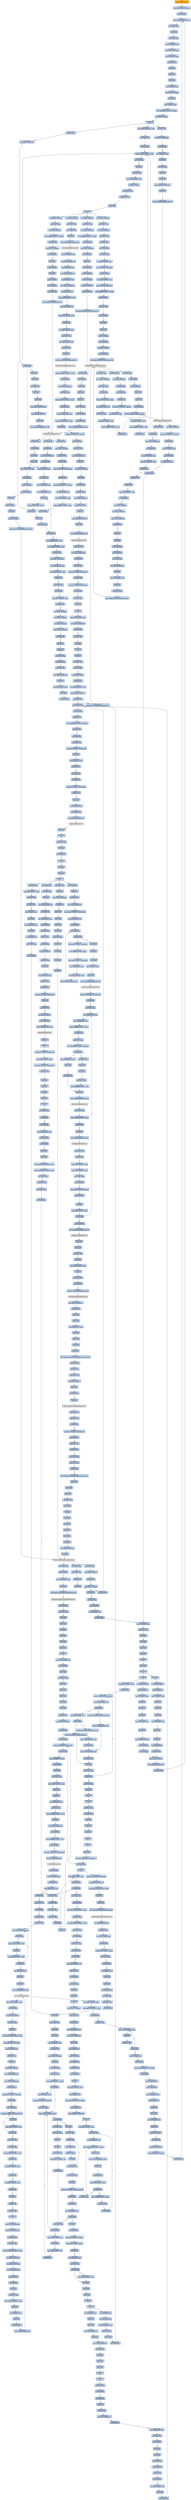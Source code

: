 digraph G {
node[shape=rectangle,style=filled,fillcolor=lightsteelblue,color=lightsteelblue]
bgcolor="transparent"
a0x00418772pushl_0x18UINT8[label="start\npushl $0x18<UINT8>",color="lightgrey",fillcolor="orange"];
a0x00418774pushl_0x4010c8UINT32[label="0x00418774\npushl $0x4010c8<UINT32>"];
a0x00418779call_0x00419450[label="0x00418779\ncall 0x00419450"];
a0x00419450pushl_0x41a3b0UINT32[label="0x00419450\npushl $0x41a3b0<UINT32>"];
a0x00419455movl_fs_0_eax[label="0x00419455\nmovl %fs:0, %eax"];
a0x0041945bpushl_eax[label="0x0041945b\npushl %eax"];
a0x0041945cmovl_esp_fs_0[label="0x0041945c\nmovl %esp, %fs:0"];
a0x00419463movl_0x10esp__eax[label="0x00419463\nmovl 0x10(%esp), %eax"];
a0x00419467movl_ebp_0x10esp_[label="0x00419467\nmovl %ebp, 0x10(%esp)"];
a0x0041946bleal_0x10esp__ebp[label="0x0041946b\nleal 0x10(%esp), %ebp"];
a0x0041946fsubl_eax_esp[label="0x0041946f\nsubl %eax, %esp"];
a0x00419471pushl_ebx[label="0x00419471\npushl %ebx"];
a0x00419472pushl_esi[label="0x00419472\npushl %esi"];
a0x00419473pushl_edi[label="0x00419473\npushl %edi"];
a0x00419474movl__8ebp__eax[label="0x00419474\nmovl -8(%ebp), %eax"];
a0x00419477movl_esp__24ebp_[label="0x00419477\nmovl %esp, -24(%ebp)"];
a0x0041947apushl_eax[label="0x0041947a\npushl %eax"];
a0x0041947bmovl__4ebp__eax[label="0x0041947b\nmovl -4(%ebp), %eax"];
a0x0041947emovl_0xffffffffUINT32__4ebp_[label="0x0041947e\nmovl $0xffffffff<UINT32>, -4(%ebp)"];
a0x00419485movl_eax__8ebp_[label="0x00419485\nmovl %eax, -8(%ebp)"];
a0x00419488ret[label="0x00419488\nret"];
a0x0041877emovl_0x94UINT32_edi[label="0x0041877e\nmovl $0x94<UINT32>, %edi"];
a0x00418783movl_edi_eax[label="0x00418783\nmovl %edi, %eax"];
a0x00418785call_0x004194a0[label="0x00418785\ncall 0x004194a0"];
a0x004194a0cmpl_0x1000UINT32_eax[label="0x004194a0\ncmpl $0x1000<UINT32>, %eax"];
a0x004194a5jae_0x004194b5[label="0x004194a5\njae 0x004194b5"];
a0x004194a7negl_eax[label="0x004194a7\nnegl %eax"];
a0x004194a9addl_esp_eax[label="0x004194a9\naddl %esp, %eax"];
a0x004194abaddl_0x4UINT8_eax[label="0x004194ab\naddl $0x4<UINT8>, %eax"];
a0x004194aetestl_eax_eax_[label="0x004194ae\ntestl %eax, (%eax)"];
a0x004194b0xchgl_eax_esp[label="0x004194b0\nxchgl %eax, %esp"];
a0x004194b1movl_eax__eax[label="0x004194b1\nmovl (%eax), %eax"];
a0x004194b3pushl_eax[label="0x004194b3\npushl %eax"];
a0x004194b4ret[label="0x004194b4\nret"];
a0x0041878amovl_esp__24ebp_[label="0x0041878a\nmovl %esp, -24(%ebp)"];
a0x0041878dmovl_esp_esi[label="0x0041878d\nmovl %esp, %esi"];
a0x0041878fmovl_edi_esi_[label="0x0041878f\nmovl %edi, (%esi)"];
a0x00418791pushl_esi[label="0x00418791\npushl %esi"];
a0x00418792call_GetVersionExA_kernel32_dll[label="0x00418792\ncall GetVersionExA@kernel32.dll"];
GetVersionExA_kernel32_dll[label="GetVersionExA@kernel32.dll",color="lightgrey",fillcolor="lightgrey"];
a0x00418798movl_0x10esi__ecx[label="0x00418798\nmovl 0x10(%esi), %ecx"];
a0x0041879bmovl_ecx_0x00441c18[label="0x0041879b\nmovl %ecx, 0x00441c18"];
a0x004187a1movl_0x4esi__eax[label="0x004187a1\nmovl 0x4(%esi), %eax"];
a0x004187a4movl_eax_0x00441c24[label="0x004187a4\nmovl %eax, 0x00441c24"];
a0x004187a9movl_0x8esi__edx[label="0x004187a9\nmovl 0x8(%esi), %edx"];
a0x004187acmovl_edx_0x00441c28[label="0x004187ac\nmovl %edx, 0x00441c28"];
a0x004187b2movl_0xcesi__esi[label="0x004187b2\nmovl 0xc(%esi), %esi"];
a0x004187b5andl_0x7fffUINT32_esi[label="0x004187b5\nandl $0x7fff<UINT32>, %esi"];
a0x004187bbmovl_esi_0x00441c1c[label="0x004187bb\nmovl %esi, 0x00441c1c"];
a0x004187c1cmpl_0x2UINT8_ecx[label="0x004187c1\ncmpl $0x2<UINT8>, %ecx"];
a0x004187c4je_0x004187d2[label="0x004187c4\nje 0x004187d2"];
a0x004187d2shll_0x8UINT8_eax[label="0x004187d2\nshll $0x8<UINT8>, %eax"];
a0x004187d5addl_edx_eax[label="0x004187d5\naddl %edx, %eax"];
a0x004187d7movl_eax_0x00441c20[label="0x004187d7\nmovl %eax, 0x00441c20"];
a0x004187dcxorl_edi_edi[label="0x004187dc\nxorl %edi, %edi"];
a0x004187depushl_edi[label="0x004187de\npushl %edi"];
a0x004187dfcall_GetModuleHandleA_kernel32_dll[label="0x004187df\ncall GetModuleHandleA@kernel32.dll"];
GetModuleHandleA_kernel32_dll[label="GetModuleHandleA@kernel32.dll",color="lightgrey",fillcolor="lightgrey"];
a0x004187e5cmpw_0x5a4dUINT16_eax_[label="0x004187e5\ncmpw $0x5a4d<UINT16>, (%eax)"];
a0x004187eajne_0x0041880b[label="0x004187ea\njne 0x0041880b"];
a0x004187ecmovl_0x3ceax__ecx[label="0x004187ec\nmovl 0x3c(%eax), %ecx"];
a0x004187efaddl_eax_ecx[label="0x004187ef\naddl %eax, %ecx"];
a0x004187f1cmpl_0x4550UINT32_ecx_[label="0x004187f1\ncmpl $0x4550<UINT32>, (%ecx)"];
a0x004187f7jne_0x0041880b[label="0x004187f7\njne 0x0041880b"];
a0x004187f9movzwl_0x18ecx__eax[label="0x004187f9\nmovzwl 0x18(%ecx), %eax"];
a0x004187fdcmpl_0x10bUINT32_eax[label="0x004187fd\ncmpl $0x10b<UINT32>, %eax"];
a0x00418802je_0x00418823[label="0x00418802\nje 0x00418823"];
a0x00418823cmpl_0xeUINT8_0x74ecx_[label="0x00418823\ncmpl $0xe<UINT8>, 0x74(%ecx)"];
a0x00418827jbe_0x0041880b[label="0x00418827\njbe 0x0041880b"];
a0x00418829xorl_eax_eax[label="0x00418829\nxorl %eax, %eax"];
a0x0041882bcmpl_edi_0xe8ecx_[label="0x0041882b\ncmpl %edi, 0xe8(%ecx)"];
a0x00418831setne_al[label="0x00418831\nsetne %al"];
a0x00418834movl_eax__28ebp_[label="0x00418834\nmovl %eax, -28(%ebp)"];
a0x00418837pushl_edi[label="0x00418837\npushl %edi"];
a0x00418838call_0x004193fc[label="0x00418838\ncall 0x004193fc"];
a0x004193fcxorl_eax_eax[label="0x004193fc\nxorl %eax, %eax"];
a0x004193fecmpl_eax_0x4esp_[label="0x004193fe\ncmpl %eax, 0x4(%esp)"];
a0x00419402pushl_0x0UINT8[label="0x00419402\npushl $0x0<UINT8>"];
a0x00419404sete_al[label="0x00419404\nsete %al"];
a0x00419407pushl_0x1000UINT32[label="0x00419407\npushl $0x1000<UINT32>"];
a0x0041940cpushl_eax[label="0x0041940c\npushl %eax"];
a0x0041940dcall_HeapCreate_kernel32_dll[label="0x0041940d\ncall HeapCreate@kernel32.dll"];
HeapCreate_kernel32_dll[label="HeapCreate@kernel32.dll",color="lightgrey",fillcolor="lightgrey"];
a0x00419413testl_eax_eax[label="0x00419413\ntestl %eax, %eax"];
a0x00419415movl_eax_0x00442000[label="0x00419415\nmovl %eax, 0x00442000"];
a0x0041941aje_0x00419446[label="0x0041941a\nje 0x00419446"];
a0x0041941ccall_0x004193e2[label="0x0041941c\ncall 0x004193e2"];
a0x004193e2cmpl_0x2UINT8_0x00441c18[label="0x004193e2\ncmpl $0x2<UINT8>, 0x00441c18"];
a0x004193e9jne_0x004193f8[label="0x004193e9\njne 0x004193f8"];
a0x004193ebcmpl_0x5UINT8_0x00441c24[label="0x004193eb\ncmpl $0x5<UINT8>, 0x00441c24"];
a0x004193f2jb_0x004193f8[label="0x004193f2\njb 0x004193f8"];
a0x004193f4xorl_eax_eax[label="0x004193f4\nxorl %eax, %eax"];
a0x004193f6incl_eax[label="0x004193f6\nincl %eax"];
a0x004193f7ret[label="0x004193f7\nret"];
a0x00419421cmpl_0x3UINT8_eax[label="0x00419421\ncmpl $0x3<UINT8>, %eax"];
a0x00419424movl_eax_0x00442004[label="0x00419424\nmovl %eax, 0x00442004"];
a0x00419429jne_0x00419449[label="0x00419429\njne 0x00419449"];
a0x00419449xorl_eax_eax[label="0x00419449\nxorl %eax, %eax"];
a0x0041944bincl_eax[label="0x0041944b\nincl %eax"];
a0x0041944cret[label="0x0041944c\nret"];
a0x0041883dpopl_ecx[label="0x0041883d\npopl %ecx"];
a0x0041883etestl_eax_eax[label="0x0041883e\ntestl %eax, %eax"];
a0x00418840jne_0x00418863[label="0x00418840\njne 0x00418863"];
a0x00418863movl_edi__4ebp_[label="0x00418863\nmovl %edi, -4(%ebp)"];
a0x00418866call_0x00419237[label="0x00418866\ncall 0x00419237"];
a0x00419237subl_0x44UINT8_esp[label="0x00419237\nsubl $0x44<UINT8>, %esp"];
a0x0041923apushl_0x100UINT32[label="0x0041923a\npushl $0x100<UINT32>"];
a0x0041923fcall_0x00419788[label="0x0041923f\ncall 0x00419788"];
a0x00419788pushl_0x00441d90[label="0x00419788\npushl 0x00441d90"];
a0x0041978epushl_0x8esp_[label="0x0041978e\npushl 0x8(%esp)"];
a0x00419792call_0x0041975c[label="0x00419792\ncall 0x0041975c"];
a0x0041975ccmpl_0xffffffe0UINT8_0x4esp_[label="0x0041975c\ncmpl $0xffffffe0<UINT8>, 0x4(%esp)"];
a0x00419761ja_0x00419785[label="0x00419761\nja 0x00419785"];
a0x00419763pushl_0x4esp_[label="0x00419763\npushl 0x4(%esp)"];
a0x00419767call_0x00419716[label="0x00419767\ncall 0x00419716"];
a0x00419716cmpl_0x3UINT8_0x00442004[label="0x00419716\ncmpl $0x3<UINT8>, 0x00442004"];
a0x0041971dpushl_esi[label="0x0041971d\npushl %esi"];
a0x0041971emovl_0x8esp__esi[label="0x0041971e\nmovl 0x8(%esp), %esi"];
a0x00419722jne_0x00419737[label="0x00419722\njne 0x00419737"];
a0x00419737testl_esi_esi[label="0x00419737\ntestl %esi, %esi"];
a0x00419739jne_0x0041973c[label="0x00419739\njne 0x0041973c"];
a0x0041973ccmpl_0x1UINT8_0x00442004[label="0x0041973c\ncmpl $0x1<UINT8>, 0x00442004"];
a0x00419743je_0x0041974b[label="0x00419743\nje 0x0041974b"];
a0x0041974bpushl_esi[label="0x0041974b\npushl %esi"];
a0x0041974cpushl_0x0UINT8[label="0x0041974c\npushl $0x0<UINT8>"];
a0x0041974epushl_0x00442000[label="0x0041974e\npushl 0x00442000"];
a0x00419754call_HeapAlloc_kernel32_dll[label="0x00419754\ncall HeapAlloc@kernel32.dll"];
HeapAlloc_kernel32_dll[label="HeapAlloc@kernel32.dll",color="lightgrey",fillcolor="lightgrey"];
a0x0041975apopl_esi[label="0x0041975a\npopl %esi"];
a0x0041975bret[label="0x0041975b\nret"];
a0x0041976ctestl_eax_eax[label="0x0041976c\ntestl %eax, %eax"];
a0x0041976epopl_ecx[label="0x0041976e\npopl %ecx"];
a0x0041976fjne_0x00419787[label="0x0041976f\njne 0x00419787"];
a0x00419787ret[label="0x00419787\nret"];
a0x00419797popl_ecx[label="0x00419797\npopl %ecx"];
a0x00419798popl_ecx[label="0x00419798\npopl %ecx"];
a0x00419799ret[label="0x00419799\nret"];
a0x00419244testl_eax_eax[label="0x00419244\ntestl %eax, %eax"];
a0x00419246popl_ecx[label="0x00419246\npopl %ecx"];
a0x00419247jne_0x00419251[label="0x00419247\njne 0x00419251"];
a0x00419251movl_eax_0x00442020[label="0x00419251\nmovl %eax, 0x00442020"];
a0x00419256movl_0x20UINT32_0x00442008[label="0x00419256\nmovl $0x20<UINT32>, 0x00442008"];
a0x00419260leal_0x100eax__ecx[label="0x00419260\nleal 0x100(%eax), %ecx"];
a0x00419266jmp_0x00419282[label="0x00419266\njmp 0x00419282"];
a0x00419282cmpl_ecx_eax[label="0x00419282\ncmpl %ecx, %eax"];
a0x00419284jb_0x00419268[label="0x00419284\njb 0x00419268"];
a0x00419268andb_0x0UINT8_0x4eax_[label="0x00419268\nandb $0x0<UINT8>, 0x4(%eax)"];
a0x0041926corl_0xffffffffUINT8_eax_[label="0x0041926c\norl $0xffffffff<UINT8>, (%eax)"];
a0x0041926fmovb_0xaUINT8_0x5eax_[label="0x0041926f\nmovb $0xa<UINT8>, 0x5(%eax)"];
a0x00419273movl_0x00442020_ecx[label="0x00419273\nmovl 0x00442020, %ecx"];
a0x00419279addl_0x8UINT8_eax[label="0x00419279\naddl $0x8<UINT8>, %eax"];
a0x0041927caddl_0x100UINT32_ecx[label="0x0041927c\naddl $0x100<UINT32>, %ecx"];
a0x00419286pushl_ebx[label="0x00419286\npushl %ebx"];
a0x00419287pushl_esi[label="0x00419287\npushl %esi"];
a0x00419288pushl_edi[label="0x00419288\npushl %edi"];
a0x00419289leal_0xcesp__eax[label="0x00419289\nleal 0xc(%esp), %eax"];
a0x0041928dpushl_eax[label="0x0041928d\npushl %eax"];
a0x0041928ecall_GetStartupInfoA_kernel32_dll[label="0x0041928e\ncall GetStartupInfoA@kernel32.dll"];
GetStartupInfoA_kernel32_dll[label="GetStartupInfoA@kernel32.dll",color="lightgrey",fillcolor="lightgrey"];
a0x00419294cmpw_0x0UINT8_0x3eesp_[label="0x00419294\ncmpw $0x0<UINT8>, 0x3e(%esp)"];
a0x0041929aje_0x00419367[label="0x0041929a\nje 0x00419367"];
a0x00419367xorl_ebx_ebx[label="0x00419367\nxorl %ebx, %ebx"];
a0x00419369movl_0x00442020_eax[label="0x00419369\nmovl 0x00442020, %eax"];
a0x0041936eleal_eaxebx8__esi[label="0x0041936e\nleal (%eax,%ebx,8), %esi"];
a0x00419371cmpl_0xffffffffUINT8_esi_[label="0x00419371\ncmpl $0xffffffff<UINT8>, (%esi)"];
a0x00419374jne_0x004193c3[label="0x00419374\njne 0x004193c3"];
a0x00419376testl_ebx_ebx[label="0x00419376\ntestl %ebx, %ebx"];
a0x00419378movb_0xffffff81UINT8_0x4esi_[label="0x00419378\nmovb $0xffffff81<UINT8>, 0x4(%esi)"];
a0x0041937cjne_0x00419383[label="0x0041937c\njne 0x00419383"];
a0x0041937epushl_0xfffffff6UINT8[label="0x0041937e\npushl $0xfffffff6<UINT8>"];
a0x00419380popl_eax[label="0x00419380\npopl %eax"];
a0x00419381jmp_0x0041938d[label="0x00419381\njmp 0x0041938d"];
a0x0041938dpushl_eax[label="0x0041938d\npushl %eax"];
a0x0041938ecall_GetStdHandle_kernel32_dll[label="0x0041938e\ncall GetStdHandle@kernel32.dll"];
GetStdHandle_kernel32_dll[label="GetStdHandle@kernel32.dll",color="lightgrey",fillcolor="lightgrey"];
a0x00419394movl_eax_edi[label="0x00419394\nmovl %eax, %edi"];
a0x00419396cmpl_0xffffffffUINT8_edi[label="0x00419396\ncmpl $0xffffffff<UINT8>, %edi"];
a0x00419399je_0x004193b2[label="0x00419399\nje 0x004193b2"];
a0x0041939bpushl_edi[label="0x0041939b\npushl %edi"];
a0x0041939ccall_GetFileType_kernel32_dll[label="0x0041939c\ncall GetFileType@kernel32.dll"];
GetFileType_kernel32_dll[label="GetFileType@kernel32.dll",color="lightgrey",fillcolor="lightgrey"];
a0x004193a2testl_eax_eax[label="0x004193a2\ntestl %eax, %eax"];
a0x004193a4je_0x004193b2[label="0x004193a4\nje 0x004193b2"];
a0x004193a6andl_0xffUINT32_eax[label="0x004193a6\nandl $0xff<UINT32>, %eax"];
a0x004193abcmpl_0x2UINT8_eax[label="0x004193ab\ncmpl $0x2<UINT8>, %eax"];
a0x004193aemovl_edi_esi_[label="0x004193ae\nmovl %edi, (%esi)"];
a0x004193b0jne_0x004193b8[label="0x004193b0\njne 0x004193b8"];
a0x004193b2orb_0x40UINT8_0x4esi_[label="0x004193b2\norb $0x40<UINT8>, 0x4(%esi)"];
a0x004193b6jmp_0x004193c7[label="0x004193b6\njmp 0x004193c7"];
a0x004193c7incl_ebx[label="0x004193c7\nincl %ebx"];
a0x004193c8cmpl_0x3UINT8_ebx[label="0x004193c8\ncmpl $0x3<UINT8>, %ebx"];
a0x004193cbjl_0x00419369[label="0x004193cb\njl 0x00419369"];
a0x00419383movl_ebx_eax[label="0x00419383\nmovl %ebx, %eax"];
a0x00419385decl_eax[label="0x00419385\ndecl %eax"];
a0x00419386negl_eax[label="0x00419386\nnegl %eax"];
a0x00419388sbbl_eax_eax[label="0x00419388\nsbbl %eax, %eax"];
a0x0041938aaddl_0xfffffff5UINT8_eax[label="0x0041938a\naddl $0xfffffff5<UINT8>, %eax"];
a0x004193cdpushl_0x00442008[label="0x004193cd\npushl 0x00442008"];
a0x004193d3call_SetHandleCount_kernel32_dll[label="0x004193d3\ncall SetHandleCount@kernel32.dll"];
LockResource_kernel32_dll[label="LockResource@kernel32.dll",color="lightgrey",fillcolor="lightgrey"];
a0x004193d9popl_edi[label="0x004193d9\npopl %edi"];
a0x004193dapopl_esi[label="0x004193da\npopl %esi"];
a0x004193dbxorl_eax_eax[label="0x004193db\nxorl %eax, %eax"];
a0x004193ddpopl_ebx[label="0x004193dd\npopl %ebx"];
a0x004193deaddl_0x44UINT8_esp[label="0x004193de\naddl $0x44<UINT8>, %esp"];
a0x004193e1ret[label="0x004193e1\nret"];
a0x0041886btestl_eax_eax[label="0x0041886b\ntestl %eax, %eax"];
a0x0041886djnl_0x00418877[label="0x0041886d\njnl 0x00418877"];
a0x00418877call_GetCommandLineA_kernel32_dll[label="0x00418877\ncall GetCommandLineA@kernel32.dll"];
GetCommandLineA_kernel32_dll[label="GetCommandLineA@kernel32.dll",color="lightgrey",fillcolor="lightgrey"];
a0x0041887dmovl_eax_0x00442134[label="0x0041887d\nmovl %eax, 0x00442134"];
a0x00418882call_0x00419111[label="0x00418882\ncall 0x00419111"];
a0x00419111pushl_ecx[label="0x00419111\npushl %ecx"];
a0x00419112pushl_ecx[label="0x00419112\npushl %ecx"];
a0x00419113movl_0x00441d70_eax[label="0x00419113\nmovl 0x00441d70, %eax"];
a0x00419118pushl_ebx[label="0x00419118\npushl %ebx"];
a0x00419119pushl_ebp[label="0x00419119\npushl %ebp"];
a0x0041911apushl_esi[label="0x0041911a\npushl %esi"];
a0x0041911bpushl_edi[label="0x0041911b\npushl %edi"];
a0x0041911cmovl_GetEnvironmentStringsW_kernel32_dll_edi[label="0x0041911c\nmovl GetEnvironmentStringsW@kernel32.dll, %edi"];
a0x00419122xorl_ebx_ebx[label="0x00419122\nxorl %ebx, %ebx"];
a0x00419124xorl_esi_esi[label="0x00419124\nxorl %esi, %esi"];
a0x00419126cmpl_ebx_eax[label="0x00419126\ncmpl %ebx, %eax"];
a0x00419128pushl_0x2UINT8[label="0x00419128\npushl $0x2<UINT8>"];
a0x0041912apopl_ebp[label="0x0041912a\npopl %ebp"];
a0x0041912bjne_0x0041915a[label="0x0041912b\njne 0x0041915a"];
a0x0041912dcall_edi[label="0x0041912d\ncall %edi"];
GetEnvironmentStringsW_kernel32_dll[label="GetEnvironmentStringsW@kernel32.dll",color="lightgrey",fillcolor="lightgrey"];
a0x0041912fmovl_eax_esi[label="0x0041912f\nmovl %eax, %esi"];
a0x00419131cmpl_ebx_esi[label="0x00419131\ncmpl %ebx, %esi"];
a0x00419133je_0x00419141[label="0x00419133\nje 0x00419141"];
a0x00419135movl_0x1UINT32_0x00441d70[label="0x00419135\nmovl $0x1<UINT32>, 0x00441d70"];
a0x0041913fjmp_0x0041915f[label="0x0041913f\njmp 0x0041915f"];
a0x0041915fcmpl_ebx_esi[label="0x0041915f\ncmpl %ebx, %esi"];
a0x00419161jne_0x0041916b[label="0x00419161\njne 0x0041916b"];
a0x0041916bcmpw_bx_esi_[label="0x0041916b\ncmpw %bx, (%esi)"];
a0x0041916emovl_esi_eax[label="0x0041916e\nmovl %esi, %eax"];
a0x00419170je_0x00419180[label="0x00419170\nje 0x00419180"];
a0x00419180movl_WideCharToMultiByte_kernel32_dll_edi[label="0x00419180\nmovl WideCharToMultiByte@kernel32.dll, %edi"];
a0x00419186pushl_ebx[label="0x00419186\npushl %ebx"];
a0x00419187pushl_ebx[label="0x00419187\npushl %ebx"];
a0x00419188pushl_ebx[label="0x00419188\npushl %ebx"];
a0x00419189subl_esi_eax[label="0x00419189\nsubl %esi, %eax"];
a0x0041918bpushl_ebx[label="0x0041918b\npushl %ebx"];
a0x0041918csarl_eax[label="0x0041918c\nsarl %eax"];
a0x0041918eincl_eax[label="0x0041918e\nincl %eax"];
a0x0041918fpushl_eax[label="0x0041918f\npushl %eax"];
a0x00419190pushl_esi[label="0x00419190\npushl %esi"];
a0x00419191pushl_ebx[label="0x00419191\npushl %ebx"];
a0x00419192pushl_ebx[label="0x00419192\npushl %ebx"];
a0x00419193movl_eax_0x34esp_[label="0x00419193\nmovl %eax, 0x34(%esp)"];
a0x00419197call_edi[label="0x00419197\ncall %edi"];
WideCharToMultiByte_kernel32_dll[label="WideCharToMultiByte@kernel32.dll",color="lightgrey",fillcolor="lightgrey"];
a0x00419199movl_eax_ebp[label="0x00419199\nmovl %eax, %ebp"];
a0x0041919bcmpl_ebx_ebp[label="0x0041919b\ncmpl %ebx, %ebp"];
a0x0041919dje_0x004191d1[label="0x0041919d\nje 0x004191d1"];
a0x0041919fpushl_ebp[label="0x0041919f\npushl %ebp"];
a0x004191a0call_0x00419788[label="0x004191a0\ncall 0x00419788"];
a0x004191a5cmpl_ebx_eax[label="0x004191a5\ncmpl %ebx, %eax"];
a0x004191a7popl_ecx[label="0x004191a7\npopl %ecx"];
a0x004191a8movl_eax_0x10esp_[label="0x004191a8\nmovl %eax, 0x10(%esp)"];
a0x004191acje_0x004191d1[label="0x004191ac\nje 0x004191d1"];
a0x004191aepushl_ebx[label="0x004191ae\npushl %ebx"];
a0x004191afpushl_ebx[label="0x004191af\npushl %ebx"];
a0x004191b0pushl_ebp[label="0x004191b0\npushl %ebp"];
a0x004191b1pushl_eax[label="0x004191b1\npushl %eax"];
a0x004191b2pushl_0x24esp_[label="0x004191b2\npushl 0x24(%esp)"];
a0x004191b6pushl_esi[label="0x004191b6\npushl %esi"];
a0x004191b7pushl_ebx[label="0x004191b7\npushl %ebx"];
a0x004191b8pushl_ebx[label="0x004191b8\npushl %ebx"];
a0x004191b9call_edi[label="0x004191b9\ncall %edi"];
a0x004191bbtestl_eax_eax[label="0x004191bb\ntestl %eax, %eax"];
a0x004191bdjne_0x004191cd[label="0x004191bd\njne 0x004191cd"];
a0x004191cdmovl_0x10esp__ebx[label="0x004191cd\nmovl 0x10(%esp), %ebx"];
a0x004191d1pushl_esi[label="0x004191d1\npushl %esi"];
a0x004191d2call_FreeEnvironmentStringsW_kernel32_dll[label="0x004191d2\ncall FreeEnvironmentStringsW@kernel32.dll"];
FreeEnvironmentStringsW_kernel32_dll[label="FreeEnvironmentStringsW@kernel32.dll",color="lightgrey",fillcolor="lightgrey"];
a0x004191d8jmp_0x0041922e[label="0x004191d8\njmp 0x0041922e"];
a0x0041922emovl_ebx_eax[label="0x0041922e\nmovl %ebx, %eax"];
a0x00419230popl_edi[label="0x00419230\npopl %edi"];
a0x00419231popl_esi[label="0x00419231\npopl %esi"];
a0x00419232popl_ebp[label="0x00419232\npopl %ebp"];
a0x00419233popl_ebx[label="0x00419233\npopl %ebx"];
a0x00419234popl_ecx[label="0x00419234\npopl %ecx"];
a0x00419235popl_ecx[label="0x00419235\npopl %ecx"];
a0x00419236ret[label="0x00419236\nret"];
a0x00418887movl_eax_0x00441c00[label="0x00418887\nmovl %eax, 0x00441c00"];
a0x0041888ccall_0x0041906f[label="0x0041888c\ncall 0x0041906f"];
a0x0041906fpushl_ebp[label="0x0041906f\npushl %ebp"];
a0x00419070movl_esp_ebp[label="0x00419070\nmovl %esp, %ebp"];
a0x00419072pushl_ecx[label="0x00419072\npushl %ecx"];
a0x00419073pushl_ecx[label="0x00419073\npushl %ecx"];
a0x00419074pushl_ebx[label="0x00419074\npushl %ebx"];
a0x00419075pushl_esi[label="0x00419075\npushl %esi"];
a0x00419076pushl_edi[label="0x00419076\npushl %edi"];
a0x00419077xorl_edi_edi[label="0x00419077\nxorl %edi, %edi"];
a0x00419079cmpl_edi_0x0044212c[label="0x00419079\ncmpl %edi, 0x0044212c"];
a0x0041907fjne_0x00419086[label="0x0041907f\njne 0x00419086"];
a0x00419081call_0x00419b44[label="0x00419081\ncall 0x00419b44"];
a0x00419b44cmpl_0x0UINT8_0x0044212c[label="0x00419b44\ncmpl $0x0<UINT8>, 0x0044212c"];
a0x00419b4bjne_0x00419b5f[label="0x00419b4b\njne 0x00419b5f"];
a0x00419b4dpushl_0xfffffffdUINT8[label="0x00419b4d\npushl $0xfffffffd<UINT8>"];
a0x00419b4fcall_0x0041996e[label="0x00419b4f\ncall 0x0041996e"];
a0x0041996epushl_ebp[label="0x0041996e\npushl %ebp"];
a0x0041996fmovl_esp_ebp[label="0x0041996f\nmovl %esp, %ebp"];
a0x00419971subl_0x18UINT8_esp[label="0x00419971\nsubl $0x18<UINT8>, %esp"];
a0x00419974pushl_ebx[label="0x00419974\npushl %ebx"];
a0x00419975pushl_esi[label="0x00419975\npushl %esi"];
a0x00419976movl_0x8ebp__esi[label="0x00419976\nmovl 0x8(%ebp), %esi"];
a0x00419979xorl_ebx_ebx[label="0x00419979\nxorl %ebx, %ebx"];
a0x0041997bcmpl_0xfffffffeUINT8_esi[label="0x0041997b\ncmpl $0xfffffffe<UINT8>, %esi"];
a0x0041997epushl_edi[label="0x0041997e\npushl %edi"];
a0x0041997fmovl_ebx_0x00441d88[label="0x0041997f\nmovl %ebx, 0x00441d88"];
a0x00419985jne_0x00419999[label="0x00419985\njne 0x00419999"];
a0x00419999cmpl_0xfffffffdUINT8_esi[label="0x00419999\ncmpl $0xfffffffd<UINT8>, %esi"];
a0x0041999cjne_0x004199b0[label="0x0041999c\njne 0x004199b0"];
a0x0041999emovl_0x1UINT32_0x00441d88[label="0x0041999e\nmovl $0x1<UINT32>, 0x00441d88"];
a0x004199a8call_GetACP_kernel32_dll[label="0x004199a8\ncall GetACP@kernel32.dll"];
GetACP_kernel32_dll[label="GetACP@kernel32.dll",color="lightgrey",fillcolor="lightgrey"];
a0x004199aejmp_0x004199c4[label="0x004199ae\njmp 0x004199c4"];
a0x004199c4movl_eax_0x8ebp_[label="0x004199c4\nmovl %eax, 0x8(%ebp)"];
a0x004199c7movl_eax_esi[label="0x004199c7\nmovl %eax, %esi"];
a0x004199c9cmpl_0x00441ee4_esi[label="0x004199c9\ncmpl 0x00441ee4, %esi"];
a0x004199cfje_0x00419b38[label="0x004199cf\nje 0x00419b38"];
a0x004199d5cmpl_ebx_esi[label="0x004199d5\ncmpl %ebx, %esi"];
a0x004199d7je_0x00419b2e[label="0x004199d7\nje 0x00419b2e"];
a0x004199ddxorl_edx_edx[label="0x004199dd\nxorl %edx, %edx"];
a0x004199dfxorl_eax_eax[label="0x004199df\nxorl %eax, %eax"];
a0x004199e1cmpl_esi_0x441ac8eax_[label="0x004199e1\ncmpl %esi, 0x441ac8(%eax)"];
a0x004199e7je_0x00419a50[label="0x004199e7\nje 0x00419a50"];
a0x004199e9addl_0x30UINT8_eax[label="0x004199e9\naddl $0x30<UINT8>, %eax"];
a0x004199ecincl_edx[label="0x004199ec\nincl %edx"];
a0x004199edcmpl_0xf0UINT32_eax[label="0x004199ed\ncmpl $0xf0<UINT32>, %eax"];
a0x004199f2jb_0x004199e1[label="0x004199f2\njb 0x004199e1"];
a0x004199f4leal__24ebp__eax[label="0x004199f4\nleal -24(%ebp), %eax"];
a0x004199f7pushl_eax[label="0x004199f7\npushl %eax"];
a0x004199f8pushl_esi[label="0x004199f8\npushl %esi"];
a0x004199f9call_GetCPInfo_kernel32_dll[label="0x004199f9\ncall GetCPInfo@kernel32.dll"];
GetCPInfo_kernel32_dll[label="GetCPInfo@kernel32.dll",color="lightgrey",fillcolor="lightgrey"];
a0x004199ffcmpl_0x1UINT8_eax[label="0x004199ff\ncmpl $0x1<UINT8>, %eax"];
a0x00419a02jne_0x00419b26[label="0x00419a02\njne 0x00419b26"];
a0x00419a08pushl_0x40UINT8[label="0x00419a08\npushl $0x40<UINT8>"];
a0x00419a0axorl_eax_eax[label="0x00419a0a\nxorl %eax, %eax"];
a0x00419a0cpopl_ecx[label="0x00419a0c\npopl %ecx"];
a0x00419a0dmovl_0x441de0UINT32_edi[label="0x00419a0d\nmovl $0x441de0<UINT32>, %edi"];
a0x00419a12repz_stosl_eax_es_edi_[label="0x00419a12\nrepz stosl %eax, %es:(%edi)"];
a0x00419a14stosb_al_es_edi_[label="0x00419a14\nstosb %al, %es:(%edi)"];
a0x00419a15xorl_edi_edi[label="0x00419a15\nxorl %edi, %edi"];
a0x00419a17incl_edi[label="0x00419a17\nincl %edi"];
a0x00419a18cmpl_edi__24ebp_[label="0x00419a18\ncmpl %edi, -24(%ebp)"];
a0x00419a1bmovl_esi_0x00441ee4[label="0x00419a1b\nmovl %esi, 0x00441ee4"];
a0x00419a21movl_ebx_0x00441dd8[label="0x00419a21\nmovl %ebx, 0x00441dd8"];
a0x00419a27jbe_0x00419b14[label="0x00419a27\njbe 0x00419b14"];
a0x00419a2dcmpb_0x0UINT8__18ebp_[label="0x00419a2d\ncmpb $0x0<UINT8>, -18(%ebp)"];
a0x00419a31je_0x00419aef[label="0x00419a31\nje 0x00419aef"];
a0x00419aefmovl_edi_eax[label="0x00419aef\nmovl %edi, %eax"];
a0x00419af1orb_0x8UINT8_0x441de1eax_[label="0x00419af1\norb $0x8<UINT8>, 0x441de1(%eax)"];
a0x00419af8incl_eax[label="0x00419af8\nincl %eax"];
a0x00419af9cmpl_0xffUINT32_eax[label="0x00419af9\ncmpl $0xff<UINT32>, %eax"];
a0x00419afejb_0x00419af1[label="0x00419afe\njb 0x00419af1"];
a0x00419b00movl_esi_eax[label="0x00419b00\nmovl %esi, %eax"];
a0x00419b02call_0x0041979a[label="0x00419b02\ncall 0x0041979a"];
a0x0041979asubl_0x3a4UINT32_eax[label="0x0041979a\nsubl $0x3a4<UINT32>, %eax"];
a0x0041979fje_0x004197c3[label="0x0041979f\nje 0x004197c3"];
a0x004197a1subl_0x4UINT8_eax[label="0x004197a1\nsubl $0x4<UINT8>, %eax"];
a0x004197a4je_0x004197bd[label="0x004197a4\nje 0x004197bd"];
a0x004197a6subl_0xdUINT8_eax[label="0x004197a6\nsubl $0xd<UINT8>, %eax"];
a0x004197a9je_0x004197b7[label="0x004197a9\nje 0x004197b7"];
a0x004197abdecl_eax[label="0x004197ab\ndecl %eax"];
a0x004197acje_0x004197b1[label="0x004197ac\nje 0x004197b1"];
a0x004197aexorl_eax_eax[label="0x004197ae\nxorl %eax, %eax"];
a0x004197b0ret[label="0x004197b0\nret"];
a0x00419b07movl_eax_0x00441dd8[label="0x00419b07\nmovl %eax, 0x00441dd8"];
a0x00419b0cmovl_edi_0x00441ddc[label="0x00419b0c\nmovl %edi, 0x00441ddc"];
a0x00419b12jmp_0x00419b1a[label="0x00419b12\njmp 0x00419b1a"];
a0x00419b1axorl_eax_eax[label="0x00419b1a\nxorl %eax, %eax"];
a0x00419b1cmovl_0x441ef0UINT32_edi[label="0x00419b1c\nmovl $0x441ef0<UINT32>, %edi"];
a0x00419b21stosl_eax_es_edi_[label="0x00419b21\nstosl %eax, %es:(%edi)"];
a0x00419b22stosl_eax_es_edi_[label="0x00419b22\nstosl %eax, %es:(%edi)"];
a0x00419b23stosl_eax_es_edi_[label="0x00419b23\nstosl %eax, %es:(%edi)"];
a0x00419b24jmp_0x00419b33[label="0x00419b24\njmp 0x00419b33"];
a0x00419b33call_0x004197f2[label="0x00419b33\ncall 0x004197f2"];
a0x004197f2pushl_ebp[label="0x004197f2\npushl %ebp"];
a0x004197f3movl_esp_ebp[label="0x004197f3\nmovl %esp, %ebp"];
a0x004197f5subl_0x514UINT32_esp[label="0x004197f5\nsubl $0x514<UINT32>, %esp"];
a0x004197fbpushl_esi[label="0x004197fb\npushl %esi"];
a0x004197fcleal__20ebp__eax[label="0x004197fc\nleal -20(%ebp), %eax"];
a0x004197ffpushl_eax[label="0x004197ff\npushl %eax"];
a0x00419800pushl_0x00441ee4[label="0x00419800\npushl 0x00441ee4"];
a0x00419806call_GetCPInfo_kernel32_dll[label="0x00419806\ncall GetCPInfo@kernel32.dll"];
a0x0041980ccmpl_0x1UINT8_eax[label="0x0041980c\ncmpl $0x1<UINT8>, %eax"];
a0x0041980fmovl_0x100UINT32_esi[label="0x0041980f\nmovl $0x100<UINT32>, %esi"];
a0x00419814jne_0x00419927[label="0x00419814\njne 0x00419927"];
a0x0041981axorl_eax_eax[label="0x0041981a\nxorl %eax, %eax"];
a0x0041981cmovb_al__276ebpeax_[label="0x0041981c\nmovb %al, -276(%ebp,%eax)"];
a0x00419823incl_eax[label="0x00419823\nincl %eax"];
a0x00419824cmpl_esi_eax[label="0x00419824\ncmpl %esi, %eax"];
a0x00419826jb_0x0041981c[label="0x00419826\njb 0x0041981c"];
a0x00419828movb__14ebp__al[label="0x00419828\nmovb -14(%ebp), %al"];
a0x0041982btestb_al_al[label="0x0041982b\ntestb %al, %al"];
a0x0041982dmovb_0x20UINT8__276ebp_[label="0x0041982d\nmovb $0x20<UINT8>, -276(%ebp)"];
a0x00419834je_0x0041986c[label="0x00419834\nje 0x0041986c"];
a0x0041986cpushl_0x0UINT8[label="0x0041986c\npushl $0x0<UINT8>"];
a0x0041986epushl_0x00441dd8[label="0x0041986e\npushl 0x00441dd8"];
a0x00419874leal__1300ebp__eax[label="0x00419874\nleal -1300(%ebp), %eax"];
a0x0041987apushl_0x00441ee4[label="0x0041987a\npushl 0x00441ee4"];
a0x00419880pushl_eax[label="0x00419880\npushl %eax"];
a0x00419881pushl_esi[label="0x00419881\npushl %esi"];
a0x00419882leal__276ebp__eax[label="0x00419882\nleal -276(%ebp), %eax"];
a0x00419888pushl_eax[label="0x00419888\npushl %eax"];
a0x00419889pushl_0x1UINT8[label="0x00419889\npushl $0x1<UINT8>"];
a0x0041988bcall_0x0041a86f[label="0x0041988b\ncall 0x0041a86f"];
a0x0041a86fpushl_0x1cUINT8[label="0x0041a86f\npushl $0x1c<UINT8>"];
a0x0041a871pushl_0x4014f0UINT32[label="0x0041a871\npushl $0x4014f0<UINT32>"];
a0x0041a876call_0x00419450[label="0x0041a876\ncall 0x00419450"];
a0x0041a87bxorl_esi_esi[label="0x0041a87b\nxorl %esi, %esi"];
a0x0041a87dcmpl_esi_0x00441db8[label="0x0041a87d\ncmpl %esi, 0x00441db8"];
a0x0041a883jne_0x0041a8ba[label="0x0041a883\njne 0x0041a8ba"];
a0x0041a885leal__28ebp__eax[label="0x0041a885\nleal -28(%ebp), %eax"];
a0x0041a888pushl_eax[label="0x0041a888\npushl %eax"];
a0x0041a889xorl_edi_edi[label="0x0041a889\nxorl %edi, %edi"];
a0x0041a88bincl_edi[label="0x0041a88b\nincl %edi"];
a0x0041a88cpushl_edi[label="0x0041a88c\npushl %edi"];
a0x0041a88dpushl_0x4014c4UINT32[label="0x0041a88d\npushl $0x4014c4<UINT32>"];
a0x0041a892pushl_edi[label="0x0041a892\npushl %edi"];
a0x0041a893call_GetStringTypeW_kernel32_dll[label="0x0041a893\ncall GetStringTypeW@kernel32.dll"];
GetStringTypeW_kernel32_dll[label="GetStringTypeW@kernel32.dll",color="lightgrey",fillcolor="lightgrey"];
a0x0041a899testl_eax_eax[label="0x0041a899\ntestl %eax, %eax"];
a0x0041a89bje_0x0041a8a5[label="0x0041a89b\nje 0x0041a8a5"];
a0x0041a89dmovl_edi_0x00441db8[label="0x0041a89d\nmovl %edi, 0x00441db8"];
a0x0041a8a3jmp_0x0041a8ba[label="0x0041a8a3\njmp 0x0041a8ba"];
a0x0041a8bamovl_0x00441db8_eax[label="0x0041a8ba\nmovl 0x00441db8, %eax"];
a0x0041a8bfcmpl_0x2UINT8_eax[label="0x0041a8bf\ncmpl $0x2<UINT8>, %eax"];
a0x0041a8c2je_0x0041a9ba[label="0x0041a8c2\nje 0x0041a9ba"];
a0x0041a8c8cmpl_esi_eax[label="0x0041a8c8\ncmpl %esi, %eax"];
a0x0041a8caje_0x0041a9ba[label="0x0041a8ca\nje 0x0041a9ba"];
a0x0041a8d0cmpl_0x1UINT8_eax[label="0x0041a8d0\ncmpl $0x1<UINT8>, %eax"];
a0x0041a8d3jne_0x0041a9e0[label="0x0041a8d3\njne 0x0041a9e0"];
a0x0041a8d9movl_esi__32ebp_[label="0x0041a8d9\nmovl %esi, -32(%ebp)"];
a0x0041a8dcmovl_esi__36ebp_[label="0x0041a8dc\nmovl %esi, -36(%ebp)"];
a0x0041a8dfcmpl_esi_0x18ebp_[label="0x0041a8df\ncmpl %esi, 0x18(%ebp)"];
a0x0041a8e2jne_0x0041a8ec[label="0x0041a8e2\njne 0x0041a8ec"];
a0x0041a8ecpushl_esi[label="0x0041a8ec\npushl %esi"];
a0x0041a8edpushl_esi[label="0x0041a8ed\npushl %esi"];
a0x0041a8eepushl_0x10ebp_[label="0x0041a8ee\npushl 0x10(%ebp)"];
a0x0041a8f1pushl_0xcebp_[label="0x0041a8f1\npushl 0xc(%ebp)"];
a0x0041a8f4xorl_eax_eax[label="0x0041a8f4\nxorl %eax, %eax"];
a0x0041a8f6cmpl_esi_0x20ebp_[label="0x0041a8f6\ncmpl %esi, 0x20(%ebp)"];
a0x0041a8f9setne_al[label="0x0041a8f9\nsetne %al"];
a0x0041a8fcleal_0x1eax8__eax[label="0x0041a8fc\nleal 0x1(,%eax,8), %eax"];
a0x0041a903pushl_eax[label="0x0041a903\npushl %eax"];
a0x0041a904pushl_0x18ebp_[label="0x0041a904\npushl 0x18(%ebp)"];
a0x0041a907call_MultiByteToWideChar_kernel32_dll[label="0x0041a907\ncall MultiByteToWideChar@kernel32.dll"];
MultiByteToWideChar_kernel32_dll[label="MultiByteToWideChar@kernel32.dll",color="lightgrey",fillcolor="lightgrey"];
a0x0041a90dmovl_eax_ebx[label="0x0041a90d\nmovl %eax, %ebx"];
a0x0041a90fmovl_ebx__40ebp_[label="0x0041a90f\nmovl %ebx, -40(%ebp)"];
a0x0041a912testl_ebx_ebx[label="0x0041a912\ntestl %ebx, %ebx"];
a0x0041a914je_0x0041a9e0[label="0x0041a914\nje 0x0041a9e0"];
a0x0041a91aandl_0x0UINT8__4ebp_[label="0x0041a91a\nandl $0x0<UINT8>, -4(%ebp)"];
a0x0041a91eleal_ebxebx__edi[label="0x0041a91e\nleal (%ebx,%ebx), %edi"];
a0x0041a921movl_edi_eax[label="0x0041a921\nmovl %edi, %eax"];
a0x0041a923addl_0x3UINT8_eax[label="0x0041a923\naddl $0x3<UINT8>, %eax"];
a0x0041a926andl_0xfffffffcUINT8_eax[label="0x0041a926\nandl $0xfffffffc<UINT8>, %eax"];
a0x0041a929call_0x004194a0[label="0x0041a929\ncall 0x004194a0"];
a0x0041a92emovl_esp__24ebp_[label="0x0041a92e\nmovl %esp, -24(%ebp)"];
a0x0041a931movl_esp_esi[label="0x0041a931\nmovl %esp, %esi"];
a0x0041a933movl_esi__44ebp_[label="0x0041a933\nmovl %esi, -44(%ebp)"];
a0x0041a936movl_edi_ecx[label="0x0041a936\nmovl %edi, %ecx"];
a0x0041a938xorl_eax_eax[label="0x0041a938\nxorl %eax, %eax"];
a0x0041a93amovl_esi_edi[label="0x0041a93a\nmovl %esi, %edi"];
a0x0041a93cmovl_ecx_edx[label="0x0041a93c\nmovl %ecx, %edx"];
a0x0041a93eshrl_0x2UINT8_ecx[label="0x0041a93e\nshrl $0x2<UINT8>, %ecx"];
a0x0041a941repz_stosl_eax_es_edi_[label="0x0041a941\nrepz stosl %eax, %es:(%edi)"];
a0x0041a943movl_edx_ecx[label="0x0041a943\nmovl %edx, %ecx"];
a0x0041a945andl_0x3UINT8_ecx[label="0x0041a945\nandl $0x3<UINT8>, %ecx"];
a0x0041a948repz_stosb_al_es_edi_[label="0x0041a948\nrepz stosb %al, %es:(%edi)"];
a0x0041a94aorl_0xffffffffUINT8__4ebp_[label="0x0041a94a\norl $0xffffffff<UINT8>, -4(%ebp)"];
a0x0041a94ejmp_0x0041a965[label="0x0041a94e\njmp 0x0041a965"];
a0x0041a965testl_esi_esi[label="0x0041a965\ntestl %esi, %esi"];
a0x0041a967jne_0x0041a980[label="0x0041a967\njne 0x0041a980"];
a0x0041a980pushl_ebx[label="0x0041a980\npushl %ebx"];
a0x0041a981pushl_esi[label="0x0041a981\npushl %esi"];
a0x0041a982pushl_0x10ebp_[label="0x0041a982\npushl 0x10(%ebp)"];
a0x0041a985pushl_0xcebp_[label="0x0041a985\npushl 0xc(%ebp)"];
a0x0041a988pushl_0x1UINT8[label="0x0041a988\npushl $0x1<UINT8>"];
a0x0041a98apushl_0x18ebp_[label="0x0041a98a\npushl 0x18(%ebp)"];
a0x0041a98dcall_MultiByteToWideChar_kernel32_dll[label="0x0041a98d\ncall MultiByteToWideChar@kernel32.dll"];
a0x0041a993testl_eax_eax[label="0x0041a993\ntestl %eax, %eax"];
a0x0041a995je_0x0041a9a8[label="0x0041a995\nje 0x0041a9a8"];
a0x0041a997pushl_0x14ebp_[label="0x0041a997\npushl 0x14(%ebp)"];
a0x0041a99apushl_eax[label="0x0041a99a\npushl %eax"];
a0x0041a99bpushl_esi[label="0x0041a99b\npushl %esi"];
a0x0041a99cpushl_0x8ebp_[label="0x0041a99c\npushl 0x8(%ebp)"];
a0x0041a99fcall_GetStringTypeW_kernel32_dll[label="0x0041a99f\ncall GetStringTypeW@kernel32.dll"];
a0x0041a9a5movl_eax__32ebp_[label="0x0041a9a5\nmovl %eax, -32(%ebp)"];
a0x0041a9a8cmpl_0x0UINT8__36ebp_[label="0x0041a9a8\ncmpl $0x0<UINT8>, -36(%ebp)"];
a0x0041a9acje_0x0041a9b5[label="0x0041a9ac\nje 0x0041a9b5"];
a0x0041a9b5movl__32ebp__eax[label="0x0041a9b5\nmovl -32(%ebp), %eax"];
a0x0041a9b8jmp_0x0041aa28[label="0x0041a9b8\njmp 0x0041aa28"];
a0x0041aa28leal__56ebp__esp[label="0x0041aa28\nleal -56(%ebp), %esp"];
a0x0041aa2bcall_0x00419489[label="0x0041aa2b\ncall 0x00419489"];
a0x00419489movl__16ebp__ecx[label="0x00419489\nmovl -16(%ebp), %ecx"];
a0x0041948cmovl_ecx_fs_0[label="0x0041948c\nmovl %ecx, %fs:0"];
a0x00419493popl_ecx[label="0x00419493\npopl %ecx"];
a0x00419494popl_edi[label="0x00419494\npopl %edi"];
a0x00419495popl_esi[label="0x00419495\npopl %esi"];
a0x00419496popl_ebx[label="0x00419496\npopl %ebx"];
a0x00419497leave_[label="0x00419497\nleave "];
a0x00419498pushl_ecx[label="0x00419498\npushl %ecx"];
a0x00419499ret[label="0x00419499\nret"];
a0x0041aa30ret[label="0x0041aa30\nret"];
a0x00419890pushl_0x0UINT8[label="0x00419890\npushl $0x0<UINT8>"];
a0x00419892pushl_0x00441ee4[label="0x00419892\npushl 0x00441ee4"];
a0x00419898leal__532ebp__eax[label="0x00419898\nleal -532(%ebp), %eax"];
a0x0041989epushl_esi[label="0x0041989e\npushl %esi"];
a0x0041989fpushl_eax[label="0x0041989f\npushl %eax"];
a0x004198a0pushl_esi[label="0x004198a0\npushl %esi"];
a0x004198a1leal__276ebp__eax[label="0x004198a1\nleal -276(%ebp), %eax"];
a0x004198a7pushl_eax[label="0x004198a7\npushl %eax"];
a0x004198a8pushl_esi[label="0x004198a8\npushl %esi"];
a0x004198a9pushl_0x00441dd8[label="0x004198a9\npushl 0x00441dd8"];
a0x004198afcall_0x0041a4a3[label="0x004198af\ncall 0x0041a4a3"];
a0x0041a4a3pushl_0x34UINT8[label="0x0041a4a3\npushl $0x34<UINT8>"];
a0x0041a4a5pushl_0x4014c8UINT32[label="0x0041a4a5\npushl $0x4014c8<UINT32>"];
a0x0041a4aacall_0x00419450[label="0x0041a4aa\ncall 0x00419450"];
a0x0041a4afxorl_edi_edi[label="0x0041a4af\nxorl %edi, %edi"];
a0x0041a4b1cmpl_edi_0x00441db4[label="0x0041a4b1\ncmpl %edi, 0x00441db4"];
a0x0041a4b7jne_0x0041a4f1[label="0x0041a4b7\njne 0x0041a4f1"];
a0x0041a4b9pushl_edi[label="0x0041a4b9\npushl %edi"];
a0x0041a4bapushl_edi[label="0x0041a4ba\npushl %edi"];
a0x0041a4bbxorl_esi_esi[label="0x0041a4bb\nxorl %esi, %esi"];
a0x0041a4bdincl_esi[label="0x0041a4bd\nincl %esi"];
a0x0041a4bepushl_esi[label="0x0041a4be\npushl %esi"];
a0x0041a4bfpushl_0x4014c4UINT32[label="0x0041a4bf\npushl $0x4014c4<UINT32>"];
a0x0041a4c4pushl_0x100UINT32[label="0x0041a4c4\npushl $0x100<UINT32>"];
a0x0041a4c9pushl_edi[label="0x0041a4c9\npushl %edi"];
a0x0041a4cacall_LCMapStringW_kernel32_dll[label="0x0041a4ca\ncall LCMapStringW@kernel32.dll"];
LCMapStringW_kernel32_dll[label="LCMapStringW@kernel32.dll",color="lightgrey",fillcolor="lightgrey"];
a0x0041a4d0testl_eax_eax[label="0x0041a4d0\ntestl %eax, %eax"];
a0x0041a4d2je_0x0041a4dc[label="0x0041a4d2\nje 0x0041a4dc"];
a0x0041a4d4movl_esi_0x00441db4[label="0x0041a4d4\nmovl %esi, 0x00441db4"];
a0x0041a4dajmp_0x0041a4f1[label="0x0041a4da\njmp 0x0041a4f1"];
a0x0041a4f1cmpl_edi_0x14ebp_[label="0x0041a4f1\ncmpl %edi, 0x14(%ebp)"];
a0x0041a4f4jle_0x0041a512[label="0x0041a4f4\njle 0x0041a512"];
a0x0041a4f6movl_0x14ebp__ecx[label="0x0041a4f6\nmovl 0x14(%ebp), %ecx"];
a0x0041a4f9movl_0x10ebp__eax[label="0x0041a4f9\nmovl 0x10(%ebp), %eax"];
a0x0041a4fcdecl_ecx[label="0x0041a4fc\ndecl %ecx"];
a0x0041a4fdcmpb_0x0UINT8_eax_[label="0x0041a4fd\ncmpb $0x0<UINT8>, (%eax)"];
a0x0041a500je_0x0041a50a[label="0x0041a500\nje 0x0041a50a"];
a0x0041a502incl_eax[label="0x0041a502\nincl %eax"];
a0x0041a503cmpl_edi_ecx[label="0x0041a503\ncmpl %edi, %ecx"];
a0x0041a505jne_0x0041a4fc[label="0x0041a505\njne 0x0041a4fc"];
a0x0041a507orl_0xffffffffUINT8_ecx[label="0x0041a507\norl $0xffffffff<UINT8>, %ecx"];
a0x0041a50aorl_0xffffffffUINT8_eax[label="0x0041a50a\norl $0xffffffff<UINT8>, %eax"];
a0x0041a50dsubl_ecx_eax[label="0x0041a50d\nsubl %ecx, %eax"];
a0x0041a50faddl_eax_0x14ebp_[label="0x0041a50f\naddl %eax, 0x14(%ebp)"];
a0x0041a512movl_0x00441db4_eax[label="0x0041a512\nmovl 0x00441db4, %eax"];
a0x0041a517cmpl_0x2UINT8_eax[label="0x0041a517\ncmpl $0x2<UINT8>, %eax"];
a0x0041a51aje_0x0041a6fe[label="0x0041a51a\nje 0x0041a6fe"];
a0x0041a520cmpl_edi_eax[label="0x0041a520\ncmpl %edi, %eax"];
a0x0041a522je_0x0041a6fe[label="0x0041a522\nje 0x0041a6fe"];
a0x0041a528cmpl_0x1UINT8_eax[label="0x0041a528\ncmpl $0x1<UINT8>, %eax"];
a0x0041a52bjne_0x0041a731[label="0x0041a52b\njne 0x0041a731"];
a0x0041a531movl_edi__28ebp_[label="0x0041a531\nmovl %edi, -28(%ebp)"];
a0x0041a534movl_edi__32ebp_[label="0x0041a534\nmovl %edi, -32(%ebp)"];
a0x0041a537movl_edi__36ebp_[label="0x0041a537\nmovl %edi, -36(%ebp)"];
a0x0041a53acmpl_edi_0x20ebp_[label="0x0041a53a\ncmpl %edi, 0x20(%ebp)"];
a0x0041a53djne_0x0041a547[label="0x0041a53d\njne 0x0041a547"];
a0x0041a547pushl_edi[label="0x0041a547\npushl %edi"];
a0x0041a548pushl_edi[label="0x0041a548\npushl %edi"];
a0x0041a549pushl_0x14ebp_[label="0x0041a549\npushl 0x14(%ebp)"];
a0x0041a54cpushl_0x10ebp_[label="0x0041a54c\npushl 0x10(%ebp)"];
a0x0041a54fxorl_eax_eax[label="0x0041a54f\nxorl %eax, %eax"];
a0x0041a551cmpl_edi_0x24ebp_[label="0x0041a551\ncmpl %edi, 0x24(%ebp)"];
a0x0041a554setne_al[label="0x0041a554\nsetne %al"];
a0x0041a557leal_0x1eax8__eax[label="0x0041a557\nleal 0x1(,%eax,8), %eax"];
a0x0041a55epushl_eax[label="0x0041a55e\npushl %eax"];
a0x0041a55fpushl_0x20ebp_[label="0x0041a55f\npushl 0x20(%ebp)"];
a0x0041a562call_MultiByteToWideChar_kernel32_dll[label="0x0041a562\ncall MultiByteToWideChar@kernel32.dll"];
a0x0041a568movl_eax_esi[label="0x0041a568\nmovl %eax, %esi"];
a0x0041a56amovl_esi__40ebp_[label="0x0041a56a\nmovl %esi, -40(%ebp)"];
a0x0041a56dxorl_ebx_ebx[label="0x0041a56d\nxorl %ebx, %ebx"];
a0x0041a56fcmpl_ebx_esi[label="0x0041a56f\ncmpl %ebx, %esi"];
a0x0041a571je_0x0041a731[label="0x0041a571\nje 0x0041a731"];
a0x0041a577movl_0x1UINT32__4ebp_[label="0x0041a577\nmovl $0x1<UINT32>, -4(%ebp)"];
a0x0041a57eleal_esiesi__eax[label="0x0041a57e\nleal (%esi,%esi), %eax"];
a0x0041a581addl_0x3UINT8_eax[label="0x0041a581\naddl $0x3<UINT8>, %eax"];
a0x0041a584andl_0xfffffffcUINT8_eax[label="0x0041a584\nandl $0xfffffffc<UINT8>, %eax"];
a0x0041a587call_0x004194a0[label="0x0041a587\ncall 0x004194a0"];
a0x0041a58cmovl_esp__24ebp_[label="0x0041a58c\nmovl %esp, -24(%ebp)"];
a0x0041a58fmovl_esp_eax[label="0x0041a58f\nmovl %esp, %eax"];
a0x0041a591movl_eax__44ebp_[label="0x0041a591\nmovl %eax, -44(%ebp)"];
a0x0041a594orl_0xffffffffUINT8__4ebp_[label="0x0041a594\norl $0xffffffff<UINT8>, -4(%ebp)"];
a0x0041a598jmp_0x0041a5b6[label="0x0041a598\njmp 0x0041a5b6"];
a0x0041a5b6cmpl_ebx__44ebp_[label="0x0041a5b6\ncmpl %ebx, -44(%ebp)"];
a0x0041a5b9jne_0x0041a5d7[label="0x0041a5b9\njne 0x0041a5d7"];
a0x0041a5d7pushl_esi[label="0x0041a5d7\npushl %esi"];
a0x0041a5d8pushl__44ebp_[label="0x0041a5d8\npushl -44(%ebp)"];
a0x0041a5dbpushl_0x14ebp_[label="0x0041a5db\npushl 0x14(%ebp)"];
a0x0041a5depushl_0x10ebp_[label="0x0041a5de\npushl 0x10(%ebp)"];
a0x0041a5e1pushl_0x1UINT8[label="0x0041a5e1\npushl $0x1<UINT8>"];
a0x0041a5e3pushl_0x20ebp_[label="0x0041a5e3\npushl 0x20(%ebp)"];
a0x0041a5e6call_MultiByteToWideChar_kernel32_dll[label="0x0041a5e6\ncall MultiByteToWideChar@kernel32.dll"];
a0x0041a5ectestl_eax_eax[label="0x0041a5ec\ntestl %eax, %eax"];
a0x0041a5eeje_0x0041a6db[label="0x0041a5ee\nje 0x0041a6db"];
a0x0041a5f4pushl_ebx[label="0x0041a5f4\npushl %ebx"];
a0x0041a5f5pushl_ebx[label="0x0041a5f5\npushl %ebx"];
a0x0041a5f6pushl_esi[label="0x0041a5f6\npushl %esi"];
a0x0041a5f7pushl__44ebp_[label="0x0041a5f7\npushl -44(%ebp)"];
a0x0041a5fapushl_0xcebp_[label="0x0041a5fa\npushl 0xc(%ebp)"];
a0x0041a5fdpushl_0x8ebp_[label="0x0041a5fd\npushl 0x8(%ebp)"];
a0x0041a600call_LCMapStringW_kernel32_dll[label="0x0041a600\ncall LCMapStringW@kernel32.dll"];
a0x0041a606movl_eax_edi[label="0x0041a606\nmovl %eax, %edi"];
a0x0041a608movl_edi__28ebp_[label="0x0041a608\nmovl %edi, -28(%ebp)"];
a0x0041a60bcmpl_ebx_edi[label="0x0041a60b\ncmpl %ebx, %edi"];
a0x0041a60dje_0x0041a6db[label="0x0041a60d\nje 0x0041a6db"];
a0x0041a613testb_0x4UINT8_0xdebp_[label="0x0041a613\ntestb $0x4<UINT8>, 0xd(%ebp)"];
a0x0041a617je_0x0041a646[label="0x0041a617\nje 0x0041a646"];
a0x0041a646movl_0x2UINT32__4ebp_[label="0x0041a646\nmovl $0x2<UINT32>, -4(%ebp)"];
a0x0041a64dleal_ediedi__eax[label="0x0041a64d\nleal (%edi,%edi), %eax"];
a0x0041a650addl_0x3UINT8_eax[label="0x0041a650\naddl $0x3<UINT8>, %eax"];
a0x0041a653andl_0xfffffffcUINT8_eax[label="0x0041a653\nandl $0xfffffffc<UINT8>, %eax"];
a0x0041a656call_0x004194a0[label="0x0041a656\ncall 0x004194a0"];
a0x0041a65bmovl_esp__24ebp_[label="0x0041a65b\nmovl %esp, -24(%ebp)"];
a0x0041a65emovl_esp_eax[label="0x0041a65e\nmovl %esp, %eax"];
a0x0041a660movl_eax__48ebp_[label="0x0041a660\nmovl %eax, -48(%ebp)"];
a0x0041a663orl_0xffffffffUINT8__4ebp_[label="0x0041a663\norl $0xffffffff<UINT8>, -4(%ebp)"];
a0x0041a667jmp_0x0041a685[label="0x0041a667\njmp 0x0041a685"];
a0x0041a685cmpl_ebx__48ebp_[label="0x0041a685\ncmpl %ebx, -48(%ebp)"];
a0x0041a688jne_0x0041a6a2[label="0x0041a688\njne 0x0041a6a2"];
a0x0041a6a2pushl_edi[label="0x0041a6a2\npushl %edi"];
a0x0041a6a3pushl__48ebp_[label="0x0041a6a3\npushl -48(%ebp)"];
a0x0041a6a6pushl_esi[label="0x0041a6a6\npushl %esi"];
a0x0041a6a7pushl__44ebp_[label="0x0041a6a7\npushl -44(%ebp)"];
a0x0041a6aapushl_0xcebp_[label="0x0041a6aa\npushl 0xc(%ebp)"];
a0x0041a6adpushl_0x8ebp_[label="0x0041a6ad\npushl 0x8(%ebp)"];
a0x0041a6b0call_LCMapStringW_kernel32_dll[label="0x0041a6b0\ncall LCMapStringW@kernel32.dll"];
a0x0041a6b6testl_eax_eax[label="0x0041a6b6\ntestl %eax, %eax"];
a0x0041a6b8je_0x0041a6db[label="0x0041a6b8\nje 0x0041a6db"];
a0x0041a6bapushl_ebx[label="0x0041a6ba\npushl %ebx"];
a0x0041a6bbpushl_ebx[label="0x0041a6bb\npushl %ebx"];
a0x0041a6bccmpl_ebx_0x1cebp_[label="0x0041a6bc\ncmpl %ebx, 0x1c(%ebp)"];
a0x0041a6bfjne_0x0041a6c5[label="0x0041a6bf\njne 0x0041a6c5"];
a0x0041a6c5pushl_0x1cebp_[label="0x0041a6c5\npushl 0x1c(%ebp)"];
a0x0041a6c8pushl_0x18ebp_[label="0x0041a6c8\npushl 0x18(%ebp)"];
a0x0041a6cbpushl_edi[label="0x0041a6cb\npushl %edi"];
a0x0041a6ccpushl__48ebp_[label="0x0041a6cc\npushl -48(%ebp)"];
a0x0041a6cfpushl_ebx[label="0x0041a6cf\npushl %ebx"];
a0x0041a6d0pushl_0x20ebp_[label="0x0041a6d0\npushl 0x20(%ebp)"];
a0x0041a6d3call_WideCharToMultiByte_kernel32_dll[label="0x0041a6d3\ncall WideCharToMultiByte@kernel32.dll"];
a0x0041a6d9movl_eax_edi[label="0x0041a6d9\nmovl %eax, %edi"];
a0x0041a6dbcmpl_ebx__36ebp_[label="0x0041a6db\ncmpl %ebx, -36(%ebp)"];
a0x0041a6deje_0x0041a6e9[label="0x0041a6de\nje 0x0041a6e9"];
a0x0041a6e9cmpl_ebx__32ebp_[label="0x0041a6e9\ncmpl %ebx, -32(%ebp)"];
a0x0041a6ecje_0x0041a6f7[label="0x0041a6ec\nje 0x0041a6f7"];
a0x0041a6f7movl_edi_eax[label="0x0041a6f7\nmovl %edi, %eax"];
a0x0041a6f9jmp_0x0041a866[label="0x0041a6f9\njmp 0x0041a866"];
a0x0041a866leal__80ebp__esp[label="0x0041a866\nleal -80(%ebp), %esp"];
a0x0041a869call_0x00419489[label="0x0041a869\ncall 0x00419489"];
a0x0041a86eret[label="0x0041a86e\nret"];
a0x004198b4pushl_0x0UINT8[label="0x004198b4\npushl $0x0<UINT8>"];
a0x004198b6pushl_0x00441ee4[label="0x004198b6\npushl 0x00441ee4"];
a0x004198bcleal__788ebp__eax[label="0x004198bc\nleal -788(%ebp), %eax"];
a0x004198c2pushl_esi[label="0x004198c2\npushl %esi"];
a0x004198c3pushl_eax[label="0x004198c3\npushl %eax"];
a0x004198c4pushl_esi[label="0x004198c4\npushl %esi"];
a0x004198c5leal__276ebp__eax[label="0x004198c5\nleal -276(%ebp), %eax"];
a0x004198cbpushl_eax[label="0x004198cb\npushl %eax"];
a0x004198ccpushl_0x200UINT32[label="0x004198cc\npushl $0x200<UINT32>"];
a0x004198d1pushl_0x00441dd8[label="0x004198d1\npushl 0x00441dd8"];
a0x004198d7call_0x0041a4a3[label="0x004198d7\ncall 0x0041a4a3"];
a0x004198dcaddl_0x5cUINT8_esp[label="0x004198dc\naddl $0x5c<UINT8>, %esp"];
a0x004198dfxorl_eax_eax[label="0x004198df\nxorl %eax, %eax"];
a0x004198e1movw__1300ebpeax2__cx[label="0x004198e1\nmovw -1300(%ebp,%eax,2), %cx"];
a0x004198e9testb_0x1UINT8_cl[label="0x004198e9\ntestb $0x1<UINT8>, %cl"];
a0x004198ecje_0x00419904[label="0x004198ec\nje 0x00419904"];
a0x00419904testb_0x2UINT8_cl[label="0x00419904\ntestb $0x2<UINT8>, %cl"];
a0x00419907je_0x00419919[label="0x00419907\nje 0x00419919"];
a0x00419919andb_0x0UINT8_0x441f00eax_[label="0x00419919\nandb $0x0<UINT8>, 0x441f00(%eax)"];
a0x00419920incl_eax[label="0x00419920\nincl %eax"];
a0x00419921cmpl_esi_eax[label="0x00419921\ncmpl %esi, %eax"];
a0x00419923jb_0x004198e1[label="0x00419923\njb 0x004198e1"];
a0x004198eeorb_0x10UINT8_0x441de1eax_[label="0x004198ee\norb $0x10<UINT8>, 0x441de1(%eax)"];
a0x004198f5movb__532ebpeax__cl[label="0x004198f5\nmovb -532(%ebp,%eax), %cl"];
a0x004198fcmovb_cl_0x441f00eax_[label="0x004198fc\nmovb %cl, 0x441f00(%eax)"];
a0x00419902jmp_0x00419920[label="0x00419902\njmp 0x00419920"];
a0x00419909orb_0x20UINT8_0x441de1eax_[label="0x00419909\norb $0x20<UINT8>, 0x441de1(%eax)"];
a0x00419910movb__788ebpeax__cl[label="0x00419910\nmovb -788(%ebp,%eax), %cl"];
a0x00419917jmp_0x004198fc[label="0x00419917\njmp 0x004198fc"];
a0x00419925jmp_0x0041996b[label="0x00419925\njmp 0x0041996b"];
a0x0041996bpopl_esi[label="0x0041996b\npopl %esi"];
a0x0041996cleave_[label="0x0041996c\nleave "];
a0x0041996dret[label="0x0041996d\nret"];
a0x00419b38xorl_eax_eax[label="0x00419b38\nxorl %eax, %eax"];
a0x00419b3ajmp_0x00419b3f[label="0x00419b3a\njmp 0x00419b3f"];
a0x00419b3fpopl_edi[label="0x00419b3f\npopl %edi"];
a0x00419b40popl_esi[label="0x00419b40\npopl %esi"];
a0x00419b41popl_ebx[label="0x00419b41\npopl %ebx"];
a0x00419b42leave_[label="0x00419b42\nleave "];
a0x00419b43ret[label="0x00419b43\nret"];
a0x00419b54popl_ecx[label="0x00419b54\npopl %ecx"];
a0x00419b55movl_0x1UINT32_0x0044212c[label="0x00419b55\nmovl $0x1<UINT32>, 0x0044212c"];
a0x00419b5fxorl_eax_eax[label="0x00419b5f\nxorl %eax, %eax"];
a0x00419b61ret[label="0x00419b61\nret"];
a0x00419086andb_0x0UINT8_0x00441d6c[label="0x00419086\nandb $0x0<UINT8>, 0x00441d6c"];
a0x0041908dpushl_0x104UINT32[label="0x0041908d\npushl $0x104<UINT32>"];
a0x00419092movl_0x441c68UINT32_esi[label="0x00419092\nmovl $0x441c68<UINT32>, %esi"];
a0x00419097pushl_esi[label="0x00419097\npushl %esi"];
a0x00419098pushl_edi[label="0x00419098\npushl %edi"];
a0x00419099call_GetModuleFileNameA_kernel32_dll[label="0x00419099\ncall GetModuleFileNameA@kernel32.dll"];
GetModuleFileNameA_kernel32_dll[label="GetModuleFileNameA@kernel32.dll",color="lightgrey",fillcolor="lightgrey"];
a0x0041909fmovl_0x00442134_eax[label="0x0041909f\nmovl 0x00442134, %eax"];
a0x004190a4cmpl_edi_eax[label="0x004190a4\ncmpl %edi, %eax"];
a0x004190a6movl_esi_0x00441c48[label="0x004190a6\nmovl %esi, 0x00441c48"];
a0x004190acje_0x004190b5[label="0x004190ac\nje 0x004190b5"];
a0x004190aecmpb_0x0UINT8_eax_[label="0x004190ae\ncmpb $0x0<UINT8>, (%eax)"];
a0x004190b1movl_eax_ebx[label="0x004190b1\nmovl %eax, %ebx"];
a0x004190b3jne_0x004190b7[label="0x004190b3\njne 0x004190b7"];
a0x004190b7leal__4ebp__eax[label="0x004190b7\nleal -4(%ebp), %eax"];
a0x004190bapushl_eax[label="0x004190ba\npushl %eax"];
a0x004190bbpushl_edi[label="0x004190bb\npushl %edi"];
a0x004190bcleal__8ebp__esi[label="0x004190bc\nleal -8(%ebp), %esi"];
a0x004190bfxorl_ecx_ecx[label="0x004190bf\nxorl %ecx, %ecx"];
a0x004190c1movl_ebx_eax[label="0x004190c1\nmovl %ebx, %eax"];
a0x004190c3call_0x00418f03[label="0x004190c3\ncall 0x00418f03"];
a0x00418f03pushl_ebp[label="0x00418f03\npushl %ebp"];
a0x00418f04movl_esp_ebp[label="0x00418f04\nmovl %esp, %ebp"];
a0x00418f06pushl_ecx[label="0x00418f06\npushl %ecx"];
a0x00418f07pushl_ebx[label="0x00418f07\npushl %ebx"];
a0x00418f08movl_0xcebp__ebx[label="0x00418f08\nmovl 0xc(%ebp), %ebx"];
a0x00418f0bxorl_edx_edx[label="0x00418f0b\nxorl %edx, %edx"];
a0x00418f0dcmpl_edx_0x8ebp_[label="0x00418f0d\ncmpl %edx, 0x8(%ebp)"];
a0x00418f10pushl_edi[label="0x00418f10\npushl %edi"];
a0x00418f11movl_edx_esi_[label="0x00418f11\nmovl %edx, (%esi)"];
a0x00418f13movl_ecx_edi[label="0x00418f13\nmovl %ecx, %edi"];
a0x00418f15movl_0x1UINT32_ebx_[label="0x00418f15\nmovl $0x1<UINT32>, (%ebx)"];
a0x00418f1bje_0x00418f26[label="0x00418f1b\nje 0x00418f26"];
a0x00418f26cmpb_0x22UINT8_eax_[label="0x00418f26\ncmpb $0x22<UINT8>, (%eax)"];
a0x00418f29jne_0x00418f39[label="0x00418f29\njne 0x00418f39"];
a0x00418f2bxorl_ecx_ecx[label="0x00418f2b\nxorl %ecx, %ecx"];
a0x00418f2dtestl_edx_edx[label="0x00418f2d\ntestl %edx, %edx"];
a0x00418f2fsete_cl[label="0x00418f2f\nsete %cl"];
a0x00418f32incl_eax[label="0x00418f32\nincl %eax"];
a0x00418f33movl_ecx_edx[label="0x00418f33\nmovl %ecx, %edx"];
a0x00418f35movb_0x22UINT8_cl[label="0x00418f35\nmovb $0x22<UINT8>, %cl"];
a0x00418f37jmp_0x00418f66[label="0x00418f37\njmp 0x00418f66"];
a0x00418f66testl_edx_edx[label="0x00418f66\ntestl %edx, %edx"];
a0x00418f68jne_0x00418f26[label="0x00418f68\njne 0x00418f26"];
a0x00418f39incl_esi_[label="0x00418f39\nincl (%esi)"];
a0x00418f3btestl_edi_edi[label="0x00418f3b\ntestl %edi, %edi"];
a0x00418f3dje_0x00418f44[label="0x00418f3d\nje 0x00418f44"];
a0x00418f44movb_eax__cl[label="0x00418f44\nmovb (%eax), %cl"];
a0x00418f46movzbl_cl_ebx[label="0x00418f46\nmovzbl %cl, %ebx"];
a0x00418f49incl_eax[label="0x00418f49\nincl %eax"];
a0x00418f4atestb_0x4UINT8_0x441de1ebx_[label="0x00418f4a\ntestb $0x4<UINT8>, 0x441de1(%ebx)"];
a0x00418f51je_0x00418f5f[label="0x00418f51\nje 0x00418f5f"];
a0x00418f5ftestb_cl_cl[label="0x00418f5f\ntestb %cl, %cl"];
a0x00418f61movl_0xcebp__ebx[label="0x00418f61\nmovl 0xc(%ebp), %ebx"];
a0x00418f64je_0x00418f98[label="0x00418f64\nje 0x00418f98"];
a0x00418f6acmpb_0x20UINT8_cl[label="0x00418f6a\ncmpb $0x20<UINT8>, %cl"];
a0x00418f6dje_0x00418f74[label="0x00418f6d\nje 0x00418f74"];
a0x00418f6fcmpb_0x9UINT8_cl[label="0x00418f6f\ncmpb $0x9<UINT8>, %cl"];
a0x00418f72jne_0x00418f26[label="0x00418f72\njne 0x00418f26"];
a0x00418f98decl_eax[label="0x00418f98\ndecl %eax"];
a0x00418f99jmp_0x00418f7c[label="0x00418f99\njmp 0x00418f7c"];
a0x00418f7candl_0x0UINT8__4ebp_[label="0x00418f7c\nandl $0x0<UINT8>, -4(%ebp)"];
a0x00418f80cmpb_0x0UINT8_eax_[label="0x00418f80\ncmpb $0x0<UINT8>, (%eax)"];
a0x00418f83je_0x0041905f[label="0x00418f83\nje 0x0041905f"];
a0x0041905fmovl_0x8ebp__eax[label="0x0041905f\nmovl 0x8(%ebp), %eax"];
a0x00419062testl_eax_eax[label="0x00419062\ntestl %eax, %eax"];
a0x00419064je_0x00419069[label="0x00419064\nje 0x00419069"];
a0x00419069incl_ebx_[label="0x00419069\nincl (%ebx)"];
a0x0041906bpopl_edi[label="0x0041906b\npopl %edi"];
a0x0041906cpopl_ebx[label="0x0041906c\npopl %ebx"];
a0x0041906dleave_[label="0x0041906d\nleave "];
a0x0041906eret[label="0x0041906e\nret"];
a0x004190c8movl__4ebp__esi[label="0x004190c8\nmovl -4(%ebp), %esi"];
a0x004190cbmovl__8ebp__eax[label="0x004190cb\nmovl -8(%ebp), %eax"];
a0x004190ceshll_0x2UINT8_esi[label="0x004190ce\nshll $0x2<UINT8>, %esi"];
a0x004190d1addl_esi_eax[label="0x004190d1\naddl %esi, %eax"];
a0x004190d3pushl_eax[label="0x004190d3\npushl %eax"];
a0x004190d4call_0x00419788[label="0x004190d4\ncall 0x00419788"];
a0x004190d9movl_eax_edi[label="0x004190d9\nmovl %eax, %edi"];
a0x004190dbaddl_0xcUINT8_esp[label="0x004190db\naddl $0xc<UINT8>, %esp"];
a0x004190detestl_edi_edi[label="0x004190de\ntestl %edi, %edi"];
a0x004190e0jne_0x004190e7[label="0x004190e0\njne 0x004190e7"];
a0x004190e7leal__4ebp__eax[label="0x004190e7\nleal -4(%ebp), %eax"];
a0x004190eapushl_eax[label="0x004190ea\npushl %eax"];
a0x004190ebleal_esiedi__ecx[label="0x004190eb\nleal (%esi,%edi), %ecx"];
a0x004190eepushl_edi[label="0x004190ee\npushl %edi"];
a0x004190efleal__8ebp__esi[label="0x004190ef\nleal -8(%ebp), %esi"];
a0x004190f2movl_ebx_eax[label="0x004190f2\nmovl %ebx, %eax"];
a0x004190f4call_0x00418f03[label="0x004190f4\ncall 0x00418f03"];
a0x00418f1dmovl_0x8ebp__ecx[label="0x00418f1d\nmovl 0x8(%ebp), %ecx"];
a0x00418f20addl_0x4UINT8_0x8ebp_[label="0x00418f20\naddl $0x4<UINT8>, 0x8(%ebp)"];
a0x00418f24movl_edi_ecx_[label="0x00418f24\nmovl %edi, (%ecx)"];
a0x00418f3fmovb_eax__cl[label="0x00418f3f\nmovb (%eax), %cl"];
a0x00418f41movb_cl_edi_[label="0x00418f41\nmovb %cl, (%edi)"];
a0x00418f43incl_edi[label="0x00418f43\nincl %edi"];
a0x00419066andl_0x0UINT8_eax_[label="0x00419066\nandl $0x0<UINT8>, (%eax)"];
a0x004190f9movl__4ebp__eax[label="0x004190f9\nmovl -4(%ebp), %eax"];
a0x004190fcdecl_eax[label="0x004190fc\ndecl %eax"];
a0x004190fdpopl_ecx[label="0x004190fd\npopl %ecx"];
a0x004190femovl_eax_0x00441c2c[label="0x004190fe\nmovl %eax, 0x00441c2c"];
a0x00419103popl_ecx[label="0x00419103\npopl %ecx"];
a0x00419104movl_edi_0x00441c30[label="0x00419104\nmovl %edi, 0x00441c30"];
a0x0041910axorl_eax_eax[label="0x0041910a\nxorl %eax, %eax"];
a0x0041910cpopl_edi[label="0x0041910c\npopl %edi"];
a0x0041910dpopl_esi[label="0x0041910d\npopl %esi"];
a0x0041910epopl_ebx[label="0x0041910e\npopl %ebx"];
a0x0041910fleave_[label="0x0041910f\nleave "];
a0x00419110ret[label="0x00419110\nret"];
a0x00418891testl_eax_eax[label="0x00418891\ntestl %eax, %eax"];
a0x00418893jnl_0x0041889d[label="0x00418893\njnl 0x0041889d"];
a0x0041889dcall_0x00418e23[label="0x0041889d\ncall 0x00418e23"];
a0x00418e23pushl_edi[label="0x00418e23\npushl %edi"];
a0x00418e24xorl_edi_edi[label="0x00418e24\nxorl %edi, %edi"];
a0x00418e26cmpl_edi_0x0044212c[label="0x00418e26\ncmpl %edi, 0x0044212c"];
a0x00418e2cjne_0x00418e33[label="0x00418e2c\njne 0x00418e33"];
a0x00418e33movl_0x00441c00_eax[label="0x00418e33\nmovl 0x00441c00, %eax"];
a0x00418e38cmpl_edi_eax[label="0x00418e38\ncmpl %edi, %eax"];
a0x00418e3ajne_0x00418e41[label="0x00418e3a\njne 0x00418e41"];
a0x00418e41pushl_ebx[label="0x00418e41\npushl %ebx"];
a0x00418e42pushl_esi[label="0x00418e42\npushl %esi"];
a0x00418e43jmp_0x00418e5d[label="0x00418e43\njmp 0x00418e5d"];
a0x00418e5dmovb_eax__cl[label="0x00418e5d\nmovb (%eax), %cl"];
a0x00418e5ftestb_cl_cl[label="0x00418e5f\ntestb %cl, %cl"];
a0x00418e61jne_0x00418e45[label="0x00418e61\njne 0x00418e45"];
a0x00418e63leal_0x4edi4__eax[label="0x00418e63\nleal 0x4(,%edi,4), %eax"];
a0x00418e6apushl_eax[label="0x00418e6a\npushl %eax"];
a0x00418e6bcall_0x00419788[label="0x00418e6b\ncall 0x00419788"];
a0x00418e70movl_eax_ebx[label="0x00418e70\nmovl %eax, %ebx"];
a0x00418e72testl_ebx_ebx[label="0x00418e72\ntestl %ebx, %ebx"];
a0x00418e74popl_ecx[label="0x00418e74\npopl %ecx"];
a0x00418e75movl_ebx_0x00441c38[label="0x00418e75\nmovl %ebx, 0x00441c38"];
a0x00418e7bjne_0x00418e82[label="0x00418e7b\njne 0x00418e82"];
a0x00418e82movl_0x00441c00_esi[label="0x00418e82\nmovl 0x00441c00, %esi"];
a0x00418e88jmp_0x00418ec0[label="0x00418e88\njmp 0x00418ec0"];
a0x00418ec0movb_esi__cl[label="0x00418ec0\nmovb (%esi), %cl"];
a0x00418ec2testb_cl_cl[label="0x00418ec2\ntestb %cl, %cl"];
a0x00418ec4jne_0x00418e8a[label="0x00418ec4\njne 0x00418e8a"];
a0x00418ec6pushl_0x00441c00[label="0x00418ec6\npushl 0x00441c00"];
a0x00418ecccall_0x004196de[label="0x00418ecc\ncall 0x004196de"];
a0x004196depushl_esi[label="0x004196de\npushl %esi"];
a0x004196dfmovl_0x8esp__esi[label="0x004196df\nmovl 0x8(%esp), %esi"];
a0x004196e3testl_esi_esi[label="0x004196e3\ntestl %esi, %esi"];
a0x004196e5je_0x00419714[label="0x004196e5\nje 0x00419714"];
a0x004196e7cmpl_0x3UINT8_0x00442004[label="0x004196e7\ncmpl $0x3<UINT8>, 0x00442004"];
a0x004196eepushl_esi[label="0x004196ee\npushl %esi"];
a0x004196efjne_0x00419706[label="0x004196ef\njne 0x00419706"];
a0x00419706pushl_0x0UINT8[label="0x00419706\npushl $0x0<UINT8>"];
a0x00419708pushl_0x00442000[label="0x00419708\npushl 0x00442000"];
a0x0041970ecall_HeapFree_kernel32_dll[label="0x0041970e\ncall HeapFree@kernel32.dll"];
HeapFree_kernel32_dll[label="HeapFree@kernel32.dll",color="lightgrey",fillcolor="lightgrey"];
a0x00419714popl_esi[label="0x00419714\npopl %esi"];
a0x00419715ret[label="0x00419715\nret"];
a0x00418ed1andl_0x0UINT8_0x00441c00[label="0x00418ed1\nandl $0x0<UINT8>, 0x00441c00"];
a0x00418ed8andl_0x0UINT8_ebx_[label="0x00418ed8\nandl $0x0<UINT8>, (%ebx)"];
a0x00418edbmovl_0x1UINT32_0x00442120[label="0x00418edb\nmovl $0x1<UINT32>, 0x00442120"];
a0x00418ee5xorl_eax_eax[label="0x00418ee5\nxorl %eax, %eax"];
a0x00418ee7popl_ecx[label="0x00418ee7\npopl %ecx"];
a0x00418ee8popl_esi[label="0x00418ee8\npopl %esi"];
a0x00418ee9popl_ebx[label="0x00418ee9\npopl %ebx"];
a0x00418eeapopl_edi[label="0x00418eea\npopl %edi"];
a0x00418eebret[label="0x00418eeb\nret"];
a0x004188a2testl_eax_eax[label="0x004188a2\ntestl %eax, %eax"];
a0x004188a4jnl_0x004188ae[label="0x004188a4\njnl 0x004188ae"];
a0x004188aecall_0x00418961[label="0x004188ae\ncall 0x00418961"];
a0x00418961movl_0x00442130_eax[label="0x00418961\nmovl 0x00442130, %eax"];
a0x00418966testl_eax_eax[label="0x00418966\ntestl %eax, %eax"];
a0x00418968je_0x0041896c[label="0x00418968\nje 0x0041896c"];
a0x0041896cpushl_esi[label="0x0041896c\npushl %esi"];
a0x0041896dpushl_edi[label="0x0041896d\npushl %edi"];
a0x0041896emovl_0x4010a8UINT32_ecx[label="0x0041896e\nmovl $0x4010a8<UINT32>, %ecx"];
a0x00418973movl_0x4010b0UINT32_edi[label="0x00418973\nmovl $0x4010b0<UINT32>, %edi"];
a0x00418978xorl_eax_eax[label="0x00418978\nxorl %eax, %eax"];
a0x0041897acmpl_edi_ecx[label="0x0041897a\ncmpl %edi, %ecx"];
a0x0041897cmovl_ecx_esi[label="0x0041897c\nmovl %ecx, %esi"];
a0x0041897ejae_0x00418997[label="0x0041897e\njae 0x00418997"];
a0x00418980testl_eax_eax[label="0x00418980\ntestl %eax, %eax"];
a0x00418982jne_0x004189b8[label="0x00418982\njne 0x004189b8"];
a0x00418984movl_esi__ecx[label="0x00418984\nmovl (%esi), %ecx"];
a0x00418986testl_ecx_ecx[label="0x00418986\ntestl %ecx, %ecx"];
a0x00418988je_0x0041898c[label="0x00418988\nje 0x0041898c"];
a0x0041898caddl_0x4UINT8_esi[label="0x0041898c\naddl $0x4<UINT8>, %esi"];
a0x0041898fcmpl_edi_esi[label="0x0041898f\ncmpl %edi, %esi"];
a0x00418991jb_0x00418980[label="0x00418991\njb 0x00418980"];
a0x0041898acall_ecx[label="0x0041898a\ncall %ecx"];
a0x00418993testl_eax_eax[label="0x00418993\ntestl %eax, %eax"];
a0x00418995jne_0x004189b8[label="0x00418995\njne 0x004189b8"];
a0x00418997movl_0x4010a0UINT32_esi[label="0x00418997\nmovl $0x4010a0<UINT32>, %esi"];
a0x0041899cmovl_esi_eax[label="0x0041899c\nmovl %esi, %eax"];
a0x0041899emovl_0x4010a4UINT32_edi[label="0x0041899e\nmovl $0x4010a4<UINT32>, %edi"];
a0x004189a3cmpl_edi_eax[label="0x004189a3\ncmpl %edi, %eax"];
a0x004189a5jae_0x004189b6[label="0x004189a5\njae 0x004189b6"];
a0x004189a7movl_esi__eax[label="0x004189a7\nmovl (%esi), %eax"];
a0x004189a9testl_eax_eax[label="0x004189a9\ntestl %eax, %eax"];
a0x004189abje_0x004189af[label="0x004189ab\nje 0x004189af"];
a0x004189afaddl_0x4UINT8_esi[label="0x004189af\naddl $0x4<UINT8>, %esi"];
a0x004189b2cmpl_edi_esi[label="0x004189b2\ncmpl %edi, %esi"];
a0x004189b4jb_0x004189a7[label="0x004189b4\njb 0x004189a7"];
a0x004189b6xorl_eax_eax[label="0x004189b6\nxorl %eax, %eax"];
a0x004189b8popl_edi[label="0x004189b8\npopl %edi"];
a0x004189b9popl_esi[label="0x004189b9\npopl %esi"];
a0x004189baret[label="0x004189ba\nret"];
a0x004188b3movl_eax__32ebp_[label="0x004188b3\nmovl %eax, -32(%ebp)"];
a0x004188b6cmpl_edi_eax[label="0x004188b6\ncmpl %edi, %eax"];
a0x004188b8je_0x004188c1[label="0x004188b8\nje 0x004188c1"];
a0x004188c1movl_0x00441c38_eax[label="0x004188c1\nmovl 0x00441c38, %eax"];
a0x004188c6movl_eax_0x00441c3c[label="0x004188c6\nmovl %eax, 0x00441c3c"];
a0x004188cbpushl_eax[label="0x004188cb\npushl %eax"];
a0x004188ccpushl_0x00441c30[label="0x004188cc\npushl 0x00441c30"];
a0x004188d2pushl_0x00441c2c[label="0x004188d2\npushl 0x00441c2c"];
a0x004188d8call_0x00401920[label="0x004188d8\ncall 0x00401920"];
a0x00401920call_0x00401928[label="0x00401920\ncall 0x00401928"];
a0x00401928jmp_0x00401974[label="0x00401928\njmp 0x00401974"];
a0x00401974pusha_[label="0x00401974\npusha "];
a0x00401975andl_0x0UINT8_eax[label="0x00401975\nandl $0x0<UINT8>, %eax"];
a0x00401978leal__4esp__esp[label="0x00401978\nleal -4(%esp), %esp"];
a0x0040197cmovl_0x9702UINT32_esp_[label="0x0040197c\nmovl $0x9702<UINT32>, (%esp)"];
a0x00401983movl_esp__ebx[label="0x00401983\nmovl (%esp), %ebx"];
a0x00401986pushl_0x401997UINT32[label="0x00401986\npushl $0x401997<UINT32>"];
a0x0040198bret[label="0x0040198b\nret"];
a0x00401997addl_0x4UINT8_esp[label="0x00401997\naddl $0x4<UINT8>, %esp"];
a0x0040199aaddl_ebx_eax[label="0x0040199a\naddl %ebx, %eax"];
a0x0040199cleal_0x0000dc40_ecx[label="0x0040199c\nleal 0x0000dc40, %ecx"];
a0x004019a2xorl_0xefec4443UINT32_eax[label="0x004019a2\nxorl $0xefec4443<UINT32>, %eax"];
a0x004019a7roll_cl_eax[label="0x004019a7\nroll %cl, %eax"];
a0x004019a9leal__1617310039eax__eax[label="0x004019a9\nleal -1617310039(%eax), %eax"];
a0x004019afdecl_ecx[label="0x004019af\ndecl %ecx"];
a0x004019b0jmp_0x0040192a[label="0x004019b0\njmp 0x0040192a"];
a0x0040192acmpl_0x0UINT8_ecx[label="0x0040192a\ncmpl $0x0<UINT8>, %ecx"];
a0x0040192dje_0x00401931[label="0x0040192d\nje 0x00401931"];
a0x0040192fjmp_0x004019a2[label="0x0040192f\njmp 0x004019a2"];
a0x00401931addl_0xffffffffUINT8_ebx[label="0x00401931\naddl $0xffffffff<UINT8>, %ebx"];
a0x00401934testl_ebx_ebx[label="0x00401934\ntestl %ebx, %ebx"];
a0x00401936jne_0x0040199a[label="0x00401936\njne 0x0040199a"];
a0x00418772pushl_0x18UINT8 -> a0x00418774pushl_0x4010c8UINT32 [color="#000000"];
a0x00418774pushl_0x4010c8UINT32 -> a0x00418779call_0x00419450 [color="#000000"];
a0x00418779call_0x00419450 -> a0x00419450pushl_0x41a3b0UINT32 [color="#000000"];
a0x00419450pushl_0x41a3b0UINT32 -> a0x00419455movl_fs_0_eax [color="#000000"];
a0x00419455movl_fs_0_eax -> a0x0041945bpushl_eax [color="#000000"];
a0x0041945bpushl_eax -> a0x0041945cmovl_esp_fs_0 [color="#000000"];
a0x0041945cmovl_esp_fs_0 -> a0x00419463movl_0x10esp__eax [color="#000000"];
a0x00419463movl_0x10esp__eax -> a0x00419467movl_ebp_0x10esp_ [color="#000000"];
a0x00419467movl_ebp_0x10esp_ -> a0x0041946bleal_0x10esp__ebp [color="#000000"];
a0x0041946bleal_0x10esp__ebp -> a0x0041946fsubl_eax_esp [color="#000000"];
a0x0041946fsubl_eax_esp -> a0x00419471pushl_ebx [color="#000000"];
a0x00419471pushl_ebx -> a0x00419472pushl_esi [color="#000000"];
a0x00419472pushl_esi -> a0x00419473pushl_edi [color="#000000"];
a0x00419473pushl_edi -> a0x00419474movl__8ebp__eax [color="#000000"];
a0x00419474movl__8ebp__eax -> a0x00419477movl_esp__24ebp_ [color="#000000"];
a0x00419477movl_esp__24ebp_ -> a0x0041947apushl_eax [color="#000000"];
a0x0041947apushl_eax -> a0x0041947bmovl__4ebp__eax [color="#000000"];
a0x0041947bmovl__4ebp__eax -> a0x0041947emovl_0xffffffffUINT32__4ebp_ [color="#000000"];
a0x0041947emovl_0xffffffffUINT32__4ebp_ -> a0x00419485movl_eax__8ebp_ [color="#000000"];
a0x00419485movl_eax__8ebp_ -> a0x00419488ret [color="#000000"];
a0x00419488ret -> a0x0041877emovl_0x94UINT32_edi [color="#000000"];
a0x0041877emovl_0x94UINT32_edi -> a0x00418783movl_edi_eax [color="#000000"];
a0x00418783movl_edi_eax -> a0x00418785call_0x004194a0 [color="#000000"];
a0x00418785call_0x004194a0 -> a0x004194a0cmpl_0x1000UINT32_eax [color="#000000"];
a0x004194a0cmpl_0x1000UINT32_eax -> a0x004194a5jae_0x004194b5 [color="#000000"];
a0x004194a5jae_0x004194b5 -> a0x004194a7negl_eax [color="#000000",label="F"];
a0x004194a7negl_eax -> a0x004194a9addl_esp_eax [color="#000000"];
a0x004194a9addl_esp_eax -> a0x004194abaddl_0x4UINT8_eax [color="#000000"];
a0x004194abaddl_0x4UINT8_eax -> a0x004194aetestl_eax_eax_ [color="#000000"];
a0x004194aetestl_eax_eax_ -> a0x004194b0xchgl_eax_esp [color="#000000"];
a0x004194b0xchgl_eax_esp -> a0x004194b1movl_eax__eax [color="#000000"];
a0x004194b1movl_eax__eax -> a0x004194b3pushl_eax [color="#000000"];
a0x004194b3pushl_eax -> a0x004194b4ret [color="#000000"];
a0x004194b4ret -> a0x0041878amovl_esp__24ebp_ [color="#000000"];
a0x0041878amovl_esp__24ebp_ -> a0x0041878dmovl_esp_esi [color="#000000"];
a0x0041878dmovl_esp_esi -> a0x0041878fmovl_edi_esi_ [color="#000000"];
a0x0041878fmovl_edi_esi_ -> a0x00418791pushl_esi [color="#000000"];
a0x00418791pushl_esi -> a0x00418792call_GetVersionExA_kernel32_dll [color="#000000"];
a0x00418792call_GetVersionExA_kernel32_dll -> GetVersionExA_kernel32_dll [color="#000000"];
GetVersionExA_kernel32_dll -> a0x00418798movl_0x10esi__ecx [color="#000000"];
a0x00418798movl_0x10esi__ecx -> a0x0041879bmovl_ecx_0x00441c18 [color="#000000"];
a0x0041879bmovl_ecx_0x00441c18 -> a0x004187a1movl_0x4esi__eax [color="#000000"];
a0x004187a1movl_0x4esi__eax -> a0x004187a4movl_eax_0x00441c24 [color="#000000"];
a0x004187a4movl_eax_0x00441c24 -> a0x004187a9movl_0x8esi__edx [color="#000000"];
a0x004187a9movl_0x8esi__edx -> a0x004187acmovl_edx_0x00441c28 [color="#000000"];
a0x004187acmovl_edx_0x00441c28 -> a0x004187b2movl_0xcesi__esi [color="#000000"];
a0x004187b2movl_0xcesi__esi -> a0x004187b5andl_0x7fffUINT32_esi [color="#000000"];
a0x004187b5andl_0x7fffUINT32_esi -> a0x004187bbmovl_esi_0x00441c1c [color="#000000"];
a0x004187bbmovl_esi_0x00441c1c -> a0x004187c1cmpl_0x2UINT8_ecx [color="#000000"];
a0x004187c1cmpl_0x2UINT8_ecx -> a0x004187c4je_0x004187d2 [color="#000000"];
a0x004187c4je_0x004187d2 -> a0x004187d2shll_0x8UINT8_eax [color="#000000",label="T"];
a0x004187d2shll_0x8UINT8_eax -> a0x004187d5addl_edx_eax [color="#000000"];
a0x004187d5addl_edx_eax -> a0x004187d7movl_eax_0x00441c20 [color="#000000"];
a0x004187d7movl_eax_0x00441c20 -> a0x004187dcxorl_edi_edi [color="#000000"];
a0x004187dcxorl_edi_edi -> a0x004187depushl_edi [color="#000000"];
a0x004187depushl_edi -> a0x004187dfcall_GetModuleHandleA_kernel32_dll [color="#000000"];
a0x004187dfcall_GetModuleHandleA_kernel32_dll -> GetModuleHandleA_kernel32_dll [color="#000000"];
GetModuleHandleA_kernel32_dll -> a0x004187e5cmpw_0x5a4dUINT16_eax_ [color="#000000"];
a0x004187e5cmpw_0x5a4dUINT16_eax_ -> a0x004187eajne_0x0041880b [color="#000000"];
a0x004187eajne_0x0041880b -> a0x004187ecmovl_0x3ceax__ecx [color="#000000",label="F"];
a0x004187ecmovl_0x3ceax__ecx -> a0x004187efaddl_eax_ecx [color="#000000"];
a0x004187efaddl_eax_ecx -> a0x004187f1cmpl_0x4550UINT32_ecx_ [color="#000000"];
a0x004187f1cmpl_0x4550UINT32_ecx_ -> a0x004187f7jne_0x0041880b [color="#000000"];
a0x004187f7jne_0x0041880b -> a0x004187f9movzwl_0x18ecx__eax [color="#000000",label="F"];
a0x004187f9movzwl_0x18ecx__eax -> a0x004187fdcmpl_0x10bUINT32_eax [color="#000000"];
a0x004187fdcmpl_0x10bUINT32_eax -> a0x00418802je_0x00418823 [color="#000000"];
a0x00418802je_0x00418823 -> a0x00418823cmpl_0xeUINT8_0x74ecx_ [color="#000000",label="T"];
a0x00418823cmpl_0xeUINT8_0x74ecx_ -> a0x00418827jbe_0x0041880b [color="#000000"];
a0x00418827jbe_0x0041880b -> a0x00418829xorl_eax_eax [color="#000000",label="F"];
a0x00418829xorl_eax_eax -> a0x0041882bcmpl_edi_0xe8ecx_ [color="#000000"];
a0x0041882bcmpl_edi_0xe8ecx_ -> a0x00418831setne_al [color="#000000"];
a0x00418831setne_al -> a0x00418834movl_eax__28ebp_ [color="#000000"];
a0x00418834movl_eax__28ebp_ -> a0x00418837pushl_edi [color="#000000"];
a0x00418837pushl_edi -> a0x00418838call_0x004193fc [color="#000000"];
a0x00418838call_0x004193fc -> a0x004193fcxorl_eax_eax [color="#000000"];
a0x004193fcxorl_eax_eax -> a0x004193fecmpl_eax_0x4esp_ [color="#000000"];
a0x004193fecmpl_eax_0x4esp_ -> a0x00419402pushl_0x0UINT8 [color="#000000"];
a0x00419402pushl_0x0UINT8 -> a0x00419404sete_al [color="#000000"];
a0x00419404sete_al -> a0x00419407pushl_0x1000UINT32 [color="#000000"];
a0x00419407pushl_0x1000UINT32 -> a0x0041940cpushl_eax [color="#000000"];
a0x0041940cpushl_eax -> a0x0041940dcall_HeapCreate_kernel32_dll [color="#000000"];
a0x0041940dcall_HeapCreate_kernel32_dll -> HeapCreate_kernel32_dll [color="#000000"];
HeapCreate_kernel32_dll -> a0x00419413testl_eax_eax [color="#000000"];
a0x00419413testl_eax_eax -> a0x00419415movl_eax_0x00442000 [color="#000000"];
a0x00419415movl_eax_0x00442000 -> a0x0041941aje_0x00419446 [color="#000000"];
a0x0041941aje_0x00419446 -> a0x0041941ccall_0x004193e2 [color="#000000",label="F"];
a0x0041941ccall_0x004193e2 -> a0x004193e2cmpl_0x2UINT8_0x00441c18 [color="#000000"];
a0x004193e2cmpl_0x2UINT8_0x00441c18 -> a0x004193e9jne_0x004193f8 [color="#000000"];
a0x004193e9jne_0x004193f8 -> a0x004193ebcmpl_0x5UINT8_0x00441c24 [color="#000000",label="F"];
a0x004193ebcmpl_0x5UINT8_0x00441c24 -> a0x004193f2jb_0x004193f8 [color="#000000"];
a0x004193f2jb_0x004193f8 -> a0x004193f4xorl_eax_eax [color="#000000",label="F"];
a0x004193f4xorl_eax_eax -> a0x004193f6incl_eax [color="#000000"];
a0x004193f6incl_eax -> a0x004193f7ret [color="#000000"];
a0x004193f7ret -> a0x00419421cmpl_0x3UINT8_eax [color="#000000"];
a0x00419421cmpl_0x3UINT8_eax -> a0x00419424movl_eax_0x00442004 [color="#000000"];
a0x00419424movl_eax_0x00442004 -> a0x00419429jne_0x00419449 [color="#000000"];
a0x00419429jne_0x00419449 -> a0x00419449xorl_eax_eax [color="#000000",label="T"];
a0x00419449xorl_eax_eax -> a0x0041944bincl_eax [color="#000000"];
a0x0041944bincl_eax -> a0x0041944cret [color="#000000"];
a0x0041944cret -> a0x0041883dpopl_ecx [color="#000000"];
a0x0041883dpopl_ecx -> a0x0041883etestl_eax_eax [color="#000000"];
a0x0041883etestl_eax_eax -> a0x00418840jne_0x00418863 [color="#000000"];
a0x00418840jne_0x00418863 -> a0x00418863movl_edi__4ebp_ [color="#000000",label="T"];
a0x00418863movl_edi__4ebp_ -> a0x00418866call_0x00419237 [color="#000000"];
a0x00418866call_0x00419237 -> a0x00419237subl_0x44UINT8_esp [color="#000000"];
a0x00419237subl_0x44UINT8_esp -> a0x0041923apushl_0x100UINT32 [color="#000000"];
a0x0041923apushl_0x100UINT32 -> a0x0041923fcall_0x00419788 [color="#000000"];
a0x0041923fcall_0x00419788 -> a0x00419788pushl_0x00441d90 [color="#000000"];
a0x00419788pushl_0x00441d90 -> a0x0041978epushl_0x8esp_ [color="#000000"];
a0x0041978epushl_0x8esp_ -> a0x00419792call_0x0041975c [color="#000000"];
a0x00419792call_0x0041975c -> a0x0041975ccmpl_0xffffffe0UINT8_0x4esp_ [color="#000000"];
a0x0041975ccmpl_0xffffffe0UINT8_0x4esp_ -> a0x00419761ja_0x00419785 [color="#000000"];
a0x00419761ja_0x00419785 -> a0x00419763pushl_0x4esp_ [color="#000000",label="F"];
a0x00419763pushl_0x4esp_ -> a0x00419767call_0x00419716 [color="#000000"];
a0x00419767call_0x00419716 -> a0x00419716cmpl_0x3UINT8_0x00442004 [color="#000000"];
a0x00419716cmpl_0x3UINT8_0x00442004 -> a0x0041971dpushl_esi [color="#000000"];
a0x0041971dpushl_esi -> a0x0041971emovl_0x8esp__esi [color="#000000"];
a0x0041971emovl_0x8esp__esi -> a0x00419722jne_0x00419737 [color="#000000"];
a0x00419722jne_0x00419737 -> a0x00419737testl_esi_esi [color="#000000",label="T"];
a0x00419737testl_esi_esi -> a0x00419739jne_0x0041973c [color="#000000"];
a0x00419739jne_0x0041973c -> a0x0041973ccmpl_0x1UINT8_0x00442004 [color="#000000",label="T"];
a0x0041973ccmpl_0x1UINT8_0x00442004 -> a0x00419743je_0x0041974b [color="#000000"];
a0x00419743je_0x0041974b -> a0x0041974bpushl_esi [color="#000000",label="T"];
a0x0041974bpushl_esi -> a0x0041974cpushl_0x0UINT8 [color="#000000"];
a0x0041974cpushl_0x0UINT8 -> a0x0041974epushl_0x00442000 [color="#000000"];
a0x0041974epushl_0x00442000 -> a0x00419754call_HeapAlloc_kernel32_dll [color="#000000"];
a0x00419754call_HeapAlloc_kernel32_dll -> HeapAlloc_kernel32_dll [color="#000000"];
HeapAlloc_kernel32_dll -> a0x0041975apopl_esi [color="#000000"];
a0x0041975apopl_esi -> a0x0041975bret [color="#000000"];
a0x0041975bret -> a0x0041976ctestl_eax_eax [color="#000000"];
a0x0041976ctestl_eax_eax -> a0x0041976epopl_ecx [color="#000000"];
a0x0041976epopl_ecx -> a0x0041976fjne_0x00419787 [color="#000000"];
a0x0041976fjne_0x00419787 -> a0x00419787ret [color="#000000",label="T"];
a0x00419787ret -> a0x00419797popl_ecx [color="#000000"];
a0x00419797popl_ecx -> a0x00419798popl_ecx [color="#000000"];
a0x00419798popl_ecx -> a0x00419799ret [color="#000000"];
a0x00419799ret -> a0x00419244testl_eax_eax [color="#000000"];
a0x00419244testl_eax_eax -> a0x00419246popl_ecx [color="#000000"];
a0x00419246popl_ecx -> a0x00419247jne_0x00419251 [color="#000000"];
a0x00419247jne_0x00419251 -> a0x00419251movl_eax_0x00442020 [color="#000000",label="T"];
a0x00419251movl_eax_0x00442020 -> a0x00419256movl_0x20UINT32_0x00442008 [color="#000000"];
a0x00419256movl_0x20UINT32_0x00442008 -> a0x00419260leal_0x100eax__ecx [color="#000000"];
a0x00419260leal_0x100eax__ecx -> a0x00419266jmp_0x00419282 [color="#000000"];
a0x00419266jmp_0x00419282 -> a0x00419282cmpl_ecx_eax [color="#000000"];
a0x00419282cmpl_ecx_eax -> a0x00419284jb_0x00419268 [color="#000000"];
a0x00419284jb_0x00419268 -> a0x00419268andb_0x0UINT8_0x4eax_ [color="#000000",label="T"];
a0x00419268andb_0x0UINT8_0x4eax_ -> a0x0041926corl_0xffffffffUINT8_eax_ [color="#000000"];
a0x0041926corl_0xffffffffUINT8_eax_ -> a0x0041926fmovb_0xaUINT8_0x5eax_ [color="#000000"];
a0x0041926fmovb_0xaUINT8_0x5eax_ -> a0x00419273movl_0x00442020_ecx [color="#000000"];
a0x00419273movl_0x00442020_ecx -> a0x00419279addl_0x8UINT8_eax [color="#000000"];
a0x00419279addl_0x8UINT8_eax -> a0x0041927caddl_0x100UINT32_ecx [color="#000000"];
a0x0041927caddl_0x100UINT32_ecx -> a0x00419282cmpl_ecx_eax [color="#000000"];
a0x00419284jb_0x00419268 -> a0x00419286pushl_ebx [color="#000000",label="F"];
a0x00419286pushl_ebx -> a0x00419287pushl_esi [color="#000000"];
a0x00419287pushl_esi -> a0x00419288pushl_edi [color="#000000"];
a0x00419288pushl_edi -> a0x00419289leal_0xcesp__eax [color="#000000"];
a0x00419289leal_0xcesp__eax -> a0x0041928dpushl_eax [color="#000000"];
a0x0041928dpushl_eax -> a0x0041928ecall_GetStartupInfoA_kernel32_dll [color="#000000"];
a0x0041928ecall_GetStartupInfoA_kernel32_dll -> GetStartupInfoA_kernel32_dll [color="#000000"];
GetStartupInfoA_kernel32_dll -> a0x00419294cmpw_0x0UINT8_0x3eesp_ [color="#000000"];
a0x00419294cmpw_0x0UINT8_0x3eesp_ -> a0x0041929aje_0x00419367 [color="#000000"];
a0x0041929aje_0x00419367 -> a0x00419367xorl_ebx_ebx [color="#000000",label="T"];
a0x00419367xorl_ebx_ebx -> a0x00419369movl_0x00442020_eax [color="#000000"];
a0x00419369movl_0x00442020_eax -> a0x0041936eleal_eaxebx8__esi [color="#000000"];
a0x0041936eleal_eaxebx8__esi -> a0x00419371cmpl_0xffffffffUINT8_esi_ [color="#000000"];
a0x00419371cmpl_0xffffffffUINT8_esi_ -> a0x00419374jne_0x004193c3 [color="#000000"];
a0x00419374jne_0x004193c3 -> a0x00419376testl_ebx_ebx [color="#000000",label="F"];
a0x00419376testl_ebx_ebx -> a0x00419378movb_0xffffff81UINT8_0x4esi_ [color="#000000"];
a0x00419378movb_0xffffff81UINT8_0x4esi_ -> a0x0041937cjne_0x00419383 [color="#000000"];
a0x0041937cjne_0x00419383 -> a0x0041937epushl_0xfffffff6UINT8 [color="#000000",label="F"];
a0x0041937epushl_0xfffffff6UINT8 -> a0x00419380popl_eax [color="#000000"];
a0x00419380popl_eax -> a0x00419381jmp_0x0041938d [color="#000000"];
a0x00419381jmp_0x0041938d -> a0x0041938dpushl_eax [color="#000000"];
a0x0041938dpushl_eax -> a0x0041938ecall_GetStdHandle_kernel32_dll [color="#000000"];
a0x0041938ecall_GetStdHandle_kernel32_dll -> GetStdHandle_kernel32_dll [color="#000000"];
GetStdHandle_kernel32_dll -> a0x00419394movl_eax_edi [color="#000000"];
a0x00419394movl_eax_edi -> a0x00419396cmpl_0xffffffffUINT8_edi [color="#000000"];
a0x00419396cmpl_0xffffffffUINT8_edi -> a0x00419399je_0x004193b2 [color="#000000"];
a0x00419399je_0x004193b2 -> a0x0041939bpushl_edi [color="#000000",label="F"];
a0x0041939bpushl_edi -> a0x0041939ccall_GetFileType_kernel32_dll [color="#000000"];
a0x0041939ccall_GetFileType_kernel32_dll -> GetFileType_kernel32_dll [color="#000000"];
GetFileType_kernel32_dll -> a0x004193a2testl_eax_eax [color="#000000"];
a0x004193a2testl_eax_eax -> a0x004193a4je_0x004193b2 [color="#000000"];
a0x004193a4je_0x004193b2 -> a0x004193a6andl_0xffUINT32_eax [color="#000000",label="F"];
a0x004193a6andl_0xffUINT32_eax -> a0x004193abcmpl_0x2UINT8_eax [color="#000000"];
a0x004193abcmpl_0x2UINT8_eax -> a0x004193aemovl_edi_esi_ [color="#000000"];
a0x004193aemovl_edi_esi_ -> a0x004193b0jne_0x004193b8 [color="#000000"];
a0x004193b0jne_0x004193b8 -> a0x004193b2orb_0x40UINT8_0x4esi_ [color="#000000",label="F"];
a0x004193b2orb_0x40UINT8_0x4esi_ -> a0x004193b6jmp_0x004193c7 [color="#000000"];
a0x004193b6jmp_0x004193c7 -> a0x004193c7incl_ebx [color="#000000"];
a0x004193c7incl_ebx -> a0x004193c8cmpl_0x3UINT8_ebx [color="#000000"];
a0x004193c8cmpl_0x3UINT8_ebx -> a0x004193cbjl_0x00419369 [color="#000000"];
a0x004193cbjl_0x00419369 -> a0x00419369movl_0x00442020_eax [color="#000000",label="T"];
a0x0041937cjne_0x00419383 -> a0x00419383movl_ebx_eax [color="#000000",label="T"];
a0x00419383movl_ebx_eax -> a0x00419385decl_eax [color="#000000"];
a0x00419385decl_eax -> a0x00419386negl_eax [color="#000000"];
a0x00419386negl_eax -> a0x00419388sbbl_eax_eax [color="#000000"];
a0x00419388sbbl_eax_eax -> a0x0041938aaddl_0xfffffff5UINT8_eax [color="#000000"];
a0x0041938aaddl_0xfffffff5UINT8_eax -> a0x0041938dpushl_eax [color="#000000"];
a0x004193cbjl_0x00419369 -> a0x004193cdpushl_0x00442008 [color="#000000",label="F"];
a0x004193cdpushl_0x00442008 -> a0x004193d3call_SetHandleCount_kernel32_dll [color="#000000"];
a0x004193d3call_SetHandleCount_kernel32_dll -> LockResource_kernel32_dll [color="#000000"];
LockResource_kernel32_dll -> a0x004193d9popl_edi [color="#000000"];
a0x004193d9popl_edi -> a0x004193dapopl_esi [color="#000000"];
a0x004193dapopl_esi -> a0x004193dbxorl_eax_eax [color="#000000"];
a0x004193dbxorl_eax_eax -> a0x004193ddpopl_ebx [color="#000000"];
a0x004193ddpopl_ebx -> a0x004193deaddl_0x44UINT8_esp [color="#000000"];
a0x004193deaddl_0x44UINT8_esp -> a0x004193e1ret [color="#000000"];
a0x004193e1ret -> a0x0041886btestl_eax_eax [color="#000000"];
a0x0041886btestl_eax_eax -> a0x0041886djnl_0x00418877 [color="#000000"];
a0x0041886djnl_0x00418877 -> a0x00418877call_GetCommandLineA_kernel32_dll [color="#000000",label="T"];
a0x00418877call_GetCommandLineA_kernel32_dll -> GetCommandLineA_kernel32_dll [color="#000000"];
GetCommandLineA_kernel32_dll -> a0x0041887dmovl_eax_0x00442134 [color="#000000"];
a0x0041887dmovl_eax_0x00442134 -> a0x00418882call_0x00419111 [color="#000000"];
a0x00418882call_0x00419111 -> a0x00419111pushl_ecx [color="#000000"];
a0x00419111pushl_ecx -> a0x00419112pushl_ecx [color="#000000"];
a0x00419112pushl_ecx -> a0x00419113movl_0x00441d70_eax [color="#000000"];
a0x00419113movl_0x00441d70_eax -> a0x00419118pushl_ebx [color="#000000"];
a0x00419118pushl_ebx -> a0x00419119pushl_ebp [color="#000000"];
a0x00419119pushl_ebp -> a0x0041911apushl_esi [color="#000000"];
a0x0041911apushl_esi -> a0x0041911bpushl_edi [color="#000000"];
a0x0041911bpushl_edi -> a0x0041911cmovl_GetEnvironmentStringsW_kernel32_dll_edi [color="#000000"];
a0x0041911cmovl_GetEnvironmentStringsW_kernel32_dll_edi -> a0x00419122xorl_ebx_ebx [color="#000000"];
a0x00419122xorl_ebx_ebx -> a0x00419124xorl_esi_esi [color="#000000"];
a0x00419124xorl_esi_esi -> a0x00419126cmpl_ebx_eax [color="#000000"];
a0x00419126cmpl_ebx_eax -> a0x00419128pushl_0x2UINT8 [color="#000000"];
a0x00419128pushl_0x2UINT8 -> a0x0041912apopl_ebp [color="#000000"];
a0x0041912apopl_ebp -> a0x0041912bjne_0x0041915a [color="#000000"];
a0x0041912bjne_0x0041915a -> a0x0041912dcall_edi [color="#000000",label="F"];
a0x0041912dcall_edi -> GetEnvironmentStringsW_kernel32_dll [color="#000000"];
GetEnvironmentStringsW_kernel32_dll -> a0x0041912fmovl_eax_esi [color="#000000"];
a0x0041912fmovl_eax_esi -> a0x00419131cmpl_ebx_esi [color="#000000"];
a0x00419131cmpl_ebx_esi -> a0x00419133je_0x00419141 [color="#000000"];
a0x00419133je_0x00419141 -> a0x00419135movl_0x1UINT32_0x00441d70 [color="#000000",label="F"];
a0x00419135movl_0x1UINT32_0x00441d70 -> a0x0041913fjmp_0x0041915f [color="#000000"];
a0x0041913fjmp_0x0041915f -> a0x0041915fcmpl_ebx_esi [color="#000000"];
a0x0041915fcmpl_ebx_esi -> a0x00419161jne_0x0041916b [color="#000000"];
a0x00419161jne_0x0041916b -> a0x0041916bcmpw_bx_esi_ [color="#000000",label="T"];
a0x0041916bcmpw_bx_esi_ -> a0x0041916emovl_esi_eax [color="#000000"];
a0x0041916emovl_esi_eax -> a0x00419170je_0x00419180 [color="#000000"];
a0x00419170je_0x00419180 -> a0x00419180movl_WideCharToMultiByte_kernel32_dll_edi [color="#000000",label="T"];
a0x00419180movl_WideCharToMultiByte_kernel32_dll_edi -> a0x00419186pushl_ebx [color="#000000"];
a0x00419186pushl_ebx -> a0x00419187pushl_ebx [color="#000000"];
a0x00419187pushl_ebx -> a0x00419188pushl_ebx [color="#000000"];
a0x00419188pushl_ebx -> a0x00419189subl_esi_eax [color="#000000"];
a0x00419189subl_esi_eax -> a0x0041918bpushl_ebx [color="#000000"];
a0x0041918bpushl_ebx -> a0x0041918csarl_eax [color="#000000"];
a0x0041918csarl_eax -> a0x0041918eincl_eax [color="#000000"];
a0x0041918eincl_eax -> a0x0041918fpushl_eax [color="#000000"];
a0x0041918fpushl_eax -> a0x00419190pushl_esi [color="#000000"];
a0x00419190pushl_esi -> a0x00419191pushl_ebx [color="#000000"];
a0x00419191pushl_ebx -> a0x00419192pushl_ebx [color="#000000"];
a0x00419192pushl_ebx -> a0x00419193movl_eax_0x34esp_ [color="#000000"];
a0x00419193movl_eax_0x34esp_ -> a0x00419197call_edi [color="#000000"];
a0x00419197call_edi -> WideCharToMultiByte_kernel32_dll [color="#000000"];
WideCharToMultiByte_kernel32_dll -> a0x00419199movl_eax_ebp [color="#000000"];
a0x00419199movl_eax_ebp -> a0x0041919bcmpl_ebx_ebp [color="#000000"];
a0x0041919bcmpl_ebx_ebp -> a0x0041919dje_0x004191d1 [color="#000000"];
a0x0041919dje_0x004191d1 -> a0x0041919fpushl_ebp [color="#000000",label="F"];
a0x0041919fpushl_ebp -> a0x004191a0call_0x00419788 [color="#000000"];
a0x004191a0call_0x00419788 -> a0x00419788pushl_0x00441d90 [color="#000000"];
a0x00419799ret -> a0x004191a5cmpl_ebx_eax [color="#000000"];
a0x004191a5cmpl_ebx_eax -> a0x004191a7popl_ecx [color="#000000"];
a0x004191a7popl_ecx -> a0x004191a8movl_eax_0x10esp_ [color="#000000"];
a0x004191a8movl_eax_0x10esp_ -> a0x004191acje_0x004191d1 [color="#000000"];
a0x004191acje_0x004191d1 -> a0x004191aepushl_ebx [color="#000000",label="F"];
a0x004191aepushl_ebx -> a0x004191afpushl_ebx [color="#000000"];
a0x004191afpushl_ebx -> a0x004191b0pushl_ebp [color="#000000"];
a0x004191b0pushl_ebp -> a0x004191b1pushl_eax [color="#000000"];
a0x004191b1pushl_eax -> a0x004191b2pushl_0x24esp_ [color="#000000"];
a0x004191b2pushl_0x24esp_ -> a0x004191b6pushl_esi [color="#000000"];
a0x004191b6pushl_esi -> a0x004191b7pushl_ebx [color="#000000"];
a0x004191b7pushl_ebx -> a0x004191b8pushl_ebx [color="#000000"];
a0x004191b8pushl_ebx -> a0x004191b9call_edi [color="#000000"];
a0x004191b9call_edi -> WideCharToMultiByte_kernel32_dll [color="#000000"];
WideCharToMultiByte_kernel32_dll -> a0x004191bbtestl_eax_eax [color="#000000"];
a0x004191bbtestl_eax_eax -> a0x004191bdjne_0x004191cd [color="#000000"];
a0x004191bdjne_0x004191cd -> a0x004191cdmovl_0x10esp__ebx [color="#000000",label="T"];
a0x004191cdmovl_0x10esp__ebx -> a0x004191d1pushl_esi [color="#000000"];
a0x004191d1pushl_esi -> a0x004191d2call_FreeEnvironmentStringsW_kernel32_dll [color="#000000"];
a0x004191d2call_FreeEnvironmentStringsW_kernel32_dll -> FreeEnvironmentStringsW_kernel32_dll [color="#000000"];
FreeEnvironmentStringsW_kernel32_dll -> a0x004191d8jmp_0x0041922e [color="#000000"];
a0x004191d8jmp_0x0041922e -> a0x0041922emovl_ebx_eax [color="#000000"];
a0x0041922emovl_ebx_eax -> a0x00419230popl_edi [color="#000000"];
a0x00419230popl_edi -> a0x00419231popl_esi [color="#000000"];
a0x00419231popl_esi -> a0x00419232popl_ebp [color="#000000"];
a0x00419232popl_ebp -> a0x00419233popl_ebx [color="#000000"];
a0x00419233popl_ebx -> a0x00419234popl_ecx [color="#000000"];
a0x00419234popl_ecx -> a0x00419235popl_ecx [color="#000000"];
a0x00419235popl_ecx -> a0x00419236ret [color="#000000"];
a0x00419236ret -> a0x00418887movl_eax_0x00441c00 [color="#000000"];
a0x00418887movl_eax_0x00441c00 -> a0x0041888ccall_0x0041906f [color="#000000"];
a0x0041888ccall_0x0041906f -> a0x0041906fpushl_ebp [color="#000000"];
a0x0041906fpushl_ebp -> a0x00419070movl_esp_ebp [color="#000000"];
a0x00419070movl_esp_ebp -> a0x00419072pushl_ecx [color="#000000"];
a0x00419072pushl_ecx -> a0x00419073pushl_ecx [color="#000000"];
a0x00419073pushl_ecx -> a0x00419074pushl_ebx [color="#000000"];
a0x00419074pushl_ebx -> a0x00419075pushl_esi [color="#000000"];
a0x00419075pushl_esi -> a0x00419076pushl_edi [color="#000000"];
a0x00419076pushl_edi -> a0x00419077xorl_edi_edi [color="#000000"];
a0x00419077xorl_edi_edi -> a0x00419079cmpl_edi_0x0044212c [color="#000000"];
a0x00419079cmpl_edi_0x0044212c -> a0x0041907fjne_0x00419086 [color="#000000"];
a0x0041907fjne_0x00419086 -> a0x00419081call_0x00419b44 [color="#000000",label="F"];
a0x00419081call_0x00419b44 -> a0x00419b44cmpl_0x0UINT8_0x0044212c [color="#000000"];
a0x00419b44cmpl_0x0UINT8_0x0044212c -> a0x00419b4bjne_0x00419b5f [color="#000000"];
a0x00419b4bjne_0x00419b5f -> a0x00419b4dpushl_0xfffffffdUINT8 [color="#000000",label="F"];
a0x00419b4dpushl_0xfffffffdUINT8 -> a0x00419b4fcall_0x0041996e [color="#000000"];
a0x00419b4fcall_0x0041996e -> a0x0041996epushl_ebp [color="#000000"];
a0x0041996epushl_ebp -> a0x0041996fmovl_esp_ebp [color="#000000"];
a0x0041996fmovl_esp_ebp -> a0x00419971subl_0x18UINT8_esp [color="#000000"];
a0x00419971subl_0x18UINT8_esp -> a0x00419974pushl_ebx [color="#000000"];
a0x00419974pushl_ebx -> a0x00419975pushl_esi [color="#000000"];
a0x00419975pushl_esi -> a0x00419976movl_0x8ebp__esi [color="#000000"];
a0x00419976movl_0x8ebp__esi -> a0x00419979xorl_ebx_ebx [color="#000000"];
a0x00419979xorl_ebx_ebx -> a0x0041997bcmpl_0xfffffffeUINT8_esi [color="#000000"];
a0x0041997bcmpl_0xfffffffeUINT8_esi -> a0x0041997epushl_edi [color="#000000"];
a0x0041997epushl_edi -> a0x0041997fmovl_ebx_0x00441d88 [color="#000000"];
a0x0041997fmovl_ebx_0x00441d88 -> a0x00419985jne_0x00419999 [color="#000000"];
a0x00419985jne_0x00419999 -> a0x00419999cmpl_0xfffffffdUINT8_esi [color="#000000",label="T"];
a0x00419999cmpl_0xfffffffdUINT8_esi -> a0x0041999cjne_0x004199b0 [color="#000000"];
a0x0041999cjne_0x004199b0 -> a0x0041999emovl_0x1UINT32_0x00441d88 [color="#000000",label="F"];
a0x0041999emovl_0x1UINT32_0x00441d88 -> a0x004199a8call_GetACP_kernel32_dll [color="#000000"];
a0x004199a8call_GetACP_kernel32_dll -> GetACP_kernel32_dll [color="#000000"];
GetACP_kernel32_dll -> a0x004199aejmp_0x004199c4 [color="#000000"];
a0x004199aejmp_0x004199c4 -> a0x004199c4movl_eax_0x8ebp_ [color="#000000"];
a0x004199c4movl_eax_0x8ebp_ -> a0x004199c7movl_eax_esi [color="#000000"];
a0x004199c7movl_eax_esi -> a0x004199c9cmpl_0x00441ee4_esi [color="#000000"];
a0x004199c9cmpl_0x00441ee4_esi -> a0x004199cfje_0x00419b38 [color="#000000"];
a0x004199cfje_0x00419b38 -> a0x004199d5cmpl_ebx_esi [color="#000000",label="F"];
a0x004199d5cmpl_ebx_esi -> a0x004199d7je_0x00419b2e [color="#000000"];
a0x004199d7je_0x00419b2e -> a0x004199ddxorl_edx_edx [color="#000000",label="F"];
a0x004199ddxorl_edx_edx -> a0x004199dfxorl_eax_eax [color="#000000"];
a0x004199dfxorl_eax_eax -> a0x004199e1cmpl_esi_0x441ac8eax_ [color="#000000"];
a0x004199e1cmpl_esi_0x441ac8eax_ -> a0x004199e7je_0x00419a50 [color="#000000"];
a0x004199e7je_0x00419a50 -> a0x004199e9addl_0x30UINT8_eax [color="#000000",label="F"];
a0x004199e9addl_0x30UINT8_eax -> a0x004199ecincl_edx [color="#000000"];
a0x004199ecincl_edx -> a0x004199edcmpl_0xf0UINT32_eax [color="#000000"];
a0x004199edcmpl_0xf0UINT32_eax -> a0x004199f2jb_0x004199e1 [color="#000000"];
a0x004199f2jb_0x004199e1 -> a0x004199e1cmpl_esi_0x441ac8eax_ [color="#000000",label="T"];
a0x004199f2jb_0x004199e1 -> a0x004199f4leal__24ebp__eax [color="#000000",label="F"];
a0x004199f4leal__24ebp__eax -> a0x004199f7pushl_eax [color="#000000"];
a0x004199f7pushl_eax -> a0x004199f8pushl_esi [color="#000000"];
a0x004199f8pushl_esi -> a0x004199f9call_GetCPInfo_kernel32_dll [color="#000000"];
a0x004199f9call_GetCPInfo_kernel32_dll -> GetCPInfo_kernel32_dll [color="#000000"];
GetCPInfo_kernel32_dll -> a0x004199ffcmpl_0x1UINT8_eax [color="#000000"];
a0x004199ffcmpl_0x1UINT8_eax -> a0x00419a02jne_0x00419b26 [color="#000000"];
a0x00419a02jne_0x00419b26 -> a0x00419a08pushl_0x40UINT8 [color="#000000",label="F"];
a0x00419a08pushl_0x40UINT8 -> a0x00419a0axorl_eax_eax [color="#000000"];
a0x00419a0axorl_eax_eax -> a0x00419a0cpopl_ecx [color="#000000"];
a0x00419a0cpopl_ecx -> a0x00419a0dmovl_0x441de0UINT32_edi [color="#000000"];
a0x00419a0dmovl_0x441de0UINT32_edi -> a0x00419a12repz_stosl_eax_es_edi_ [color="#000000"];
a0x00419a12repz_stosl_eax_es_edi_ -> a0x00419a14stosb_al_es_edi_ [color="#000000"];
a0x00419a14stosb_al_es_edi_ -> a0x00419a15xorl_edi_edi [color="#000000"];
a0x00419a15xorl_edi_edi -> a0x00419a17incl_edi [color="#000000"];
a0x00419a17incl_edi -> a0x00419a18cmpl_edi__24ebp_ [color="#000000"];
a0x00419a18cmpl_edi__24ebp_ -> a0x00419a1bmovl_esi_0x00441ee4 [color="#000000"];
a0x00419a1bmovl_esi_0x00441ee4 -> a0x00419a21movl_ebx_0x00441dd8 [color="#000000"];
a0x00419a21movl_ebx_0x00441dd8 -> a0x00419a27jbe_0x00419b14 [color="#000000"];
a0x00419a27jbe_0x00419b14 -> a0x00419a2dcmpb_0x0UINT8__18ebp_ [color="#000000",label="F"];
a0x00419a2dcmpb_0x0UINT8__18ebp_ -> a0x00419a31je_0x00419aef [color="#000000"];
a0x00419a31je_0x00419aef -> a0x00419aefmovl_edi_eax [color="#000000",label="T"];
a0x00419aefmovl_edi_eax -> a0x00419af1orb_0x8UINT8_0x441de1eax_ [color="#000000"];
a0x00419af1orb_0x8UINT8_0x441de1eax_ -> a0x00419af8incl_eax [color="#000000"];
a0x00419af8incl_eax -> a0x00419af9cmpl_0xffUINT32_eax [color="#000000"];
a0x00419af9cmpl_0xffUINT32_eax -> a0x00419afejb_0x00419af1 [color="#000000"];
a0x00419afejb_0x00419af1 -> a0x00419af1orb_0x8UINT8_0x441de1eax_ [color="#000000",label="T"];
a0x00419afejb_0x00419af1 -> a0x00419b00movl_esi_eax [color="#000000",label="F"];
a0x00419b00movl_esi_eax -> a0x00419b02call_0x0041979a [color="#000000"];
a0x00419b02call_0x0041979a -> a0x0041979asubl_0x3a4UINT32_eax [color="#000000"];
a0x0041979asubl_0x3a4UINT32_eax -> a0x0041979fje_0x004197c3 [color="#000000"];
a0x0041979fje_0x004197c3 -> a0x004197a1subl_0x4UINT8_eax [color="#000000",label="F"];
a0x004197a1subl_0x4UINT8_eax -> a0x004197a4je_0x004197bd [color="#000000"];
a0x004197a4je_0x004197bd -> a0x004197a6subl_0xdUINT8_eax [color="#000000",label="F"];
a0x004197a6subl_0xdUINT8_eax -> a0x004197a9je_0x004197b7 [color="#000000"];
a0x004197a9je_0x004197b7 -> a0x004197abdecl_eax [color="#000000",label="F"];
a0x004197abdecl_eax -> a0x004197acje_0x004197b1 [color="#000000"];
a0x004197acje_0x004197b1 -> a0x004197aexorl_eax_eax [color="#000000",label="F"];
a0x004197aexorl_eax_eax -> a0x004197b0ret [color="#000000"];
a0x004197b0ret -> a0x00419b07movl_eax_0x00441dd8 [color="#000000"];
a0x00419b07movl_eax_0x00441dd8 -> a0x00419b0cmovl_edi_0x00441ddc [color="#000000"];
a0x00419b0cmovl_edi_0x00441ddc -> a0x00419b12jmp_0x00419b1a [color="#000000"];
a0x00419b12jmp_0x00419b1a -> a0x00419b1axorl_eax_eax [color="#000000"];
a0x00419b1axorl_eax_eax -> a0x00419b1cmovl_0x441ef0UINT32_edi [color="#000000"];
a0x00419b1cmovl_0x441ef0UINT32_edi -> a0x00419b21stosl_eax_es_edi_ [color="#000000"];
a0x00419b21stosl_eax_es_edi_ -> a0x00419b22stosl_eax_es_edi_ [color="#000000"];
a0x00419b22stosl_eax_es_edi_ -> a0x00419b23stosl_eax_es_edi_ [color="#000000"];
a0x00419b23stosl_eax_es_edi_ -> a0x00419b24jmp_0x00419b33 [color="#000000"];
a0x00419b24jmp_0x00419b33 -> a0x00419b33call_0x004197f2 [color="#000000"];
a0x00419b33call_0x004197f2 -> a0x004197f2pushl_ebp [color="#000000"];
a0x004197f2pushl_ebp -> a0x004197f3movl_esp_ebp [color="#000000"];
a0x004197f3movl_esp_ebp -> a0x004197f5subl_0x514UINT32_esp [color="#000000"];
a0x004197f5subl_0x514UINT32_esp -> a0x004197fbpushl_esi [color="#000000"];
a0x004197fbpushl_esi -> a0x004197fcleal__20ebp__eax [color="#000000"];
a0x004197fcleal__20ebp__eax -> a0x004197ffpushl_eax [color="#000000"];
a0x004197ffpushl_eax -> a0x00419800pushl_0x00441ee4 [color="#000000"];
a0x00419800pushl_0x00441ee4 -> a0x00419806call_GetCPInfo_kernel32_dll [color="#000000"];
a0x00419806call_GetCPInfo_kernel32_dll -> GetCPInfo_kernel32_dll [color="#000000"];
GetCPInfo_kernel32_dll -> a0x0041980ccmpl_0x1UINT8_eax [color="#000000"];
a0x0041980ccmpl_0x1UINT8_eax -> a0x0041980fmovl_0x100UINT32_esi [color="#000000"];
a0x0041980fmovl_0x100UINT32_esi -> a0x00419814jne_0x00419927 [color="#000000"];
a0x00419814jne_0x00419927 -> a0x0041981axorl_eax_eax [color="#000000",label="F"];
a0x0041981axorl_eax_eax -> a0x0041981cmovb_al__276ebpeax_ [color="#000000"];
a0x0041981cmovb_al__276ebpeax_ -> a0x00419823incl_eax [color="#000000"];
a0x00419823incl_eax -> a0x00419824cmpl_esi_eax [color="#000000"];
a0x00419824cmpl_esi_eax -> a0x00419826jb_0x0041981c [color="#000000"];
a0x00419826jb_0x0041981c -> a0x0041981cmovb_al__276ebpeax_ [color="#000000",label="T"];
a0x00419826jb_0x0041981c -> a0x00419828movb__14ebp__al [color="#000000",label="F"];
a0x00419828movb__14ebp__al -> a0x0041982btestb_al_al [color="#000000"];
a0x0041982btestb_al_al -> a0x0041982dmovb_0x20UINT8__276ebp_ [color="#000000"];
a0x0041982dmovb_0x20UINT8__276ebp_ -> a0x00419834je_0x0041986c [color="#000000"];
a0x00419834je_0x0041986c -> a0x0041986cpushl_0x0UINT8 [color="#000000",label="T"];
a0x0041986cpushl_0x0UINT8 -> a0x0041986epushl_0x00441dd8 [color="#000000"];
a0x0041986epushl_0x00441dd8 -> a0x00419874leal__1300ebp__eax [color="#000000"];
a0x00419874leal__1300ebp__eax -> a0x0041987apushl_0x00441ee4 [color="#000000"];
a0x0041987apushl_0x00441ee4 -> a0x00419880pushl_eax [color="#000000"];
a0x00419880pushl_eax -> a0x00419881pushl_esi [color="#000000"];
a0x00419881pushl_esi -> a0x00419882leal__276ebp__eax [color="#000000"];
a0x00419882leal__276ebp__eax -> a0x00419888pushl_eax [color="#000000"];
a0x00419888pushl_eax -> a0x00419889pushl_0x1UINT8 [color="#000000"];
a0x00419889pushl_0x1UINT8 -> a0x0041988bcall_0x0041a86f [color="#000000"];
a0x0041988bcall_0x0041a86f -> a0x0041a86fpushl_0x1cUINT8 [color="#000000"];
a0x0041a86fpushl_0x1cUINT8 -> a0x0041a871pushl_0x4014f0UINT32 [color="#000000"];
a0x0041a871pushl_0x4014f0UINT32 -> a0x0041a876call_0x00419450 [color="#000000"];
a0x0041a876call_0x00419450 -> a0x00419450pushl_0x41a3b0UINT32 [color="#000000"];
a0x00419488ret -> a0x0041a87bxorl_esi_esi [color="#000000"];
a0x0041a87bxorl_esi_esi -> a0x0041a87dcmpl_esi_0x00441db8 [color="#000000"];
a0x0041a87dcmpl_esi_0x00441db8 -> a0x0041a883jne_0x0041a8ba [color="#000000"];
a0x0041a883jne_0x0041a8ba -> a0x0041a885leal__28ebp__eax [color="#000000",label="F"];
a0x0041a885leal__28ebp__eax -> a0x0041a888pushl_eax [color="#000000"];
a0x0041a888pushl_eax -> a0x0041a889xorl_edi_edi [color="#000000"];
a0x0041a889xorl_edi_edi -> a0x0041a88bincl_edi [color="#000000"];
a0x0041a88bincl_edi -> a0x0041a88cpushl_edi [color="#000000"];
a0x0041a88cpushl_edi -> a0x0041a88dpushl_0x4014c4UINT32 [color="#000000"];
a0x0041a88dpushl_0x4014c4UINT32 -> a0x0041a892pushl_edi [color="#000000"];
a0x0041a892pushl_edi -> a0x0041a893call_GetStringTypeW_kernel32_dll [color="#000000"];
a0x0041a893call_GetStringTypeW_kernel32_dll -> GetStringTypeW_kernel32_dll [color="#000000"];
GetStringTypeW_kernel32_dll -> a0x0041a899testl_eax_eax [color="#000000"];
a0x0041a899testl_eax_eax -> a0x0041a89bje_0x0041a8a5 [color="#000000"];
a0x0041a89bje_0x0041a8a5 -> a0x0041a89dmovl_edi_0x00441db8 [color="#000000",label="F"];
a0x0041a89dmovl_edi_0x00441db8 -> a0x0041a8a3jmp_0x0041a8ba [color="#000000"];
a0x0041a8a3jmp_0x0041a8ba -> a0x0041a8bamovl_0x00441db8_eax [color="#000000"];
a0x0041a8bamovl_0x00441db8_eax -> a0x0041a8bfcmpl_0x2UINT8_eax [color="#000000"];
a0x0041a8bfcmpl_0x2UINT8_eax -> a0x0041a8c2je_0x0041a9ba [color="#000000"];
a0x0041a8c2je_0x0041a9ba -> a0x0041a8c8cmpl_esi_eax [color="#000000",label="F"];
a0x0041a8c8cmpl_esi_eax -> a0x0041a8caje_0x0041a9ba [color="#000000"];
a0x0041a8caje_0x0041a9ba -> a0x0041a8d0cmpl_0x1UINT8_eax [color="#000000",label="F"];
a0x0041a8d0cmpl_0x1UINT8_eax -> a0x0041a8d3jne_0x0041a9e0 [color="#000000"];
a0x0041a8d3jne_0x0041a9e0 -> a0x0041a8d9movl_esi__32ebp_ [color="#000000",label="F"];
a0x0041a8d9movl_esi__32ebp_ -> a0x0041a8dcmovl_esi__36ebp_ [color="#000000"];
a0x0041a8dcmovl_esi__36ebp_ -> a0x0041a8dfcmpl_esi_0x18ebp_ [color="#000000"];
a0x0041a8dfcmpl_esi_0x18ebp_ -> a0x0041a8e2jne_0x0041a8ec [color="#000000"];
a0x0041a8e2jne_0x0041a8ec -> a0x0041a8ecpushl_esi [color="#000000",label="T"];
a0x0041a8ecpushl_esi -> a0x0041a8edpushl_esi [color="#000000"];
a0x0041a8edpushl_esi -> a0x0041a8eepushl_0x10ebp_ [color="#000000"];
a0x0041a8eepushl_0x10ebp_ -> a0x0041a8f1pushl_0xcebp_ [color="#000000"];
a0x0041a8f1pushl_0xcebp_ -> a0x0041a8f4xorl_eax_eax [color="#000000"];
a0x0041a8f4xorl_eax_eax -> a0x0041a8f6cmpl_esi_0x20ebp_ [color="#000000"];
a0x0041a8f6cmpl_esi_0x20ebp_ -> a0x0041a8f9setne_al [color="#000000"];
a0x0041a8f9setne_al -> a0x0041a8fcleal_0x1eax8__eax [color="#000000"];
a0x0041a8fcleal_0x1eax8__eax -> a0x0041a903pushl_eax [color="#000000"];
a0x0041a903pushl_eax -> a0x0041a904pushl_0x18ebp_ [color="#000000"];
a0x0041a904pushl_0x18ebp_ -> a0x0041a907call_MultiByteToWideChar_kernel32_dll [color="#000000"];
a0x0041a907call_MultiByteToWideChar_kernel32_dll -> MultiByteToWideChar_kernel32_dll [color="#000000"];
MultiByteToWideChar_kernel32_dll -> a0x0041a90dmovl_eax_ebx [color="#000000"];
a0x0041a90dmovl_eax_ebx -> a0x0041a90fmovl_ebx__40ebp_ [color="#000000"];
a0x0041a90fmovl_ebx__40ebp_ -> a0x0041a912testl_ebx_ebx [color="#000000"];
a0x0041a912testl_ebx_ebx -> a0x0041a914je_0x0041a9e0 [color="#000000"];
a0x0041a914je_0x0041a9e0 -> a0x0041a91aandl_0x0UINT8__4ebp_ [color="#000000",label="F"];
a0x0041a91aandl_0x0UINT8__4ebp_ -> a0x0041a91eleal_ebxebx__edi [color="#000000"];
a0x0041a91eleal_ebxebx__edi -> a0x0041a921movl_edi_eax [color="#000000"];
a0x0041a921movl_edi_eax -> a0x0041a923addl_0x3UINT8_eax [color="#000000"];
a0x0041a923addl_0x3UINT8_eax -> a0x0041a926andl_0xfffffffcUINT8_eax [color="#000000"];
a0x0041a926andl_0xfffffffcUINT8_eax -> a0x0041a929call_0x004194a0 [color="#000000"];
a0x0041a929call_0x004194a0 -> a0x004194a0cmpl_0x1000UINT32_eax [color="#000000"];
a0x004194b4ret -> a0x0041a92emovl_esp__24ebp_ [color="#000000"];
a0x0041a92emovl_esp__24ebp_ -> a0x0041a931movl_esp_esi [color="#000000"];
a0x0041a931movl_esp_esi -> a0x0041a933movl_esi__44ebp_ [color="#000000"];
a0x0041a933movl_esi__44ebp_ -> a0x0041a936movl_edi_ecx [color="#000000"];
a0x0041a936movl_edi_ecx -> a0x0041a938xorl_eax_eax [color="#000000"];
a0x0041a938xorl_eax_eax -> a0x0041a93amovl_esi_edi [color="#000000"];
a0x0041a93amovl_esi_edi -> a0x0041a93cmovl_ecx_edx [color="#000000"];
a0x0041a93cmovl_ecx_edx -> a0x0041a93eshrl_0x2UINT8_ecx [color="#000000"];
a0x0041a93eshrl_0x2UINT8_ecx -> a0x0041a941repz_stosl_eax_es_edi_ [color="#000000"];
a0x0041a941repz_stosl_eax_es_edi_ -> a0x0041a943movl_edx_ecx [color="#000000"];
a0x0041a943movl_edx_ecx -> a0x0041a945andl_0x3UINT8_ecx [color="#000000"];
a0x0041a945andl_0x3UINT8_ecx -> a0x0041a948repz_stosb_al_es_edi_ [color="#000000"];
a0x0041a948repz_stosb_al_es_edi_ -> a0x0041a94aorl_0xffffffffUINT8__4ebp_ [color="#000000"];
a0x0041a94aorl_0xffffffffUINT8__4ebp_ -> a0x0041a94ejmp_0x0041a965 [color="#000000"];
a0x0041a94ejmp_0x0041a965 -> a0x0041a965testl_esi_esi [color="#000000"];
a0x0041a965testl_esi_esi -> a0x0041a967jne_0x0041a980 [color="#000000"];
a0x0041a967jne_0x0041a980 -> a0x0041a980pushl_ebx [color="#000000",label="T"];
a0x0041a980pushl_ebx -> a0x0041a981pushl_esi [color="#000000"];
a0x0041a981pushl_esi -> a0x0041a982pushl_0x10ebp_ [color="#000000"];
a0x0041a982pushl_0x10ebp_ -> a0x0041a985pushl_0xcebp_ [color="#000000"];
a0x0041a985pushl_0xcebp_ -> a0x0041a988pushl_0x1UINT8 [color="#000000"];
a0x0041a988pushl_0x1UINT8 -> a0x0041a98apushl_0x18ebp_ [color="#000000"];
a0x0041a98apushl_0x18ebp_ -> a0x0041a98dcall_MultiByteToWideChar_kernel32_dll [color="#000000"];
a0x0041a98dcall_MultiByteToWideChar_kernel32_dll -> MultiByteToWideChar_kernel32_dll [color="#000000"];
MultiByteToWideChar_kernel32_dll -> a0x0041a993testl_eax_eax [color="#000000"];
a0x0041a993testl_eax_eax -> a0x0041a995je_0x0041a9a8 [color="#000000"];
a0x0041a995je_0x0041a9a8 -> a0x0041a997pushl_0x14ebp_ [color="#000000",label="F"];
a0x0041a997pushl_0x14ebp_ -> a0x0041a99apushl_eax [color="#000000"];
a0x0041a99apushl_eax -> a0x0041a99bpushl_esi [color="#000000"];
a0x0041a99bpushl_esi -> a0x0041a99cpushl_0x8ebp_ [color="#000000"];
a0x0041a99cpushl_0x8ebp_ -> a0x0041a99fcall_GetStringTypeW_kernel32_dll [color="#000000"];
a0x0041a99fcall_GetStringTypeW_kernel32_dll -> GetStringTypeW_kernel32_dll [color="#000000"];
GetStringTypeW_kernel32_dll -> a0x0041a9a5movl_eax__32ebp_ [color="#000000"];
a0x0041a9a5movl_eax__32ebp_ -> a0x0041a9a8cmpl_0x0UINT8__36ebp_ [color="#000000"];
a0x0041a9a8cmpl_0x0UINT8__36ebp_ -> a0x0041a9acje_0x0041a9b5 [color="#000000"];
a0x0041a9acje_0x0041a9b5 -> a0x0041a9b5movl__32ebp__eax [color="#000000",label="T"];
a0x0041a9b5movl__32ebp__eax -> a0x0041a9b8jmp_0x0041aa28 [color="#000000"];
a0x0041a9b8jmp_0x0041aa28 -> a0x0041aa28leal__56ebp__esp [color="#000000"];
a0x0041aa28leal__56ebp__esp -> a0x0041aa2bcall_0x00419489 [color="#000000"];
a0x0041aa2bcall_0x00419489 -> a0x00419489movl__16ebp__ecx [color="#000000"];
a0x00419489movl__16ebp__ecx -> a0x0041948cmovl_ecx_fs_0 [color="#000000"];
a0x0041948cmovl_ecx_fs_0 -> a0x00419493popl_ecx [color="#000000"];
a0x00419493popl_ecx -> a0x00419494popl_edi [color="#000000"];
a0x00419494popl_edi -> a0x00419495popl_esi [color="#000000"];
a0x00419495popl_esi -> a0x00419496popl_ebx [color="#000000"];
a0x00419496popl_ebx -> a0x00419497leave_ [color="#000000"];
a0x00419497leave_ -> a0x00419498pushl_ecx [color="#000000"];
a0x00419498pushl_ecx -> a0x00419499ret [color="#000000"];
a0x00419499ret -> a0x0041aa30ret [color="#000000"];
a0x0041aa30ret -> a0x00419890pushl_0x0UINT8 [color="#000000"];
a0x00419890pushl_0x0UINT8 -> a0x00419892pushl_0x00441ee4 [color="#000000"];
a0x00419892pushl_0x00441ee4 -> a0x00419898leal__532ebp__eax [color="#000000"];
a0x00419898leal__532ebp__eax -> a0x0041989epushl_esi [color="#000000"];
a0x0041989epushl_esi -> a0x0041989fpushl_eax [color="#000000"];
a0x0041989fpushl_eax -> a0x004198a0pushl_esi [color="#000000"];
a0x004198a0pushl_esi -> a0x004198a1leal__276ebp__eax [color="#000000"];
a0x004198a1leal__276ebp__eax -> a0x004198a7pushl_eax [color="#000000"];
a0x004198a7pushl_eax -> a0x004198a8pushl_esi [color="#000000"];
a0x004198a8pushl_esi -> a0x004198a9pushl_0x00441dd8 [color="#000000"];
a0x004198a9pushl_0x00441dd8 -> a0x004198afcall_0x0041a4a3 [color="#000000"];
a0x004198afcall_0x0041a4a3 -> a0x0041a4a3pushl_0x34UINT8 [color="#000000"];
a0x0041a4a3pushl_0x34UINT8 -> a0x0041a4a5pushl_0x4014c8UINT32 [color="#000000"];
a0x0041a4a5pushl_0x4014c8UINT32 -> a0x0041a4aacall_0x00419450 [color="#000000"];
a0x0041a4aacall_0x00419450 -> a0x00419450pushl_0x41a3b0UINT32 [color="#000000"];
a0x00419488ret -> a0x0041a4afxorl_edi_edi [color="#000000"];
a0x0041a4afxorl_edi_edi -> a0x0041a4b1cmpl_edi_0x00441db4 [color="#000000"];
a0x0041a4b1cmpl_edi_0x00441db4 -> a0x0041a4b7jne_0x0041a4f1 [color="#000000"];
a0x0041a4b7jne_0x0041a4f1 -> a0x0041a4b9pushl_edi [color="#000000",label="F"];
a0x0041a4b9pushl_edi -> a0x0041a4bapushl_edi [color="#000000"];
a0x0041a4bapushl_edi -> a0x0041a4bbxorl_esi_esi [color="#000000"];
a0x0041a4bbxorl_esi_esi -> a0x0041a4bdincl_esi [color="#000000"];
a0x0041a4bdincl_esi -> a0x0041a4bepushl_esi [color="#000000"];
a0x0041a4bepushl_esi -> a0x0041a4bfpushl_0x4014c4UINT32 [color="#000000"];
a0x0041a4bfpushl_0x4014c4UINT32 -> a0x0041a4c4pushl_0x100UINT32 [color="#000000"];
a0x0041a4c4pushl_0x100UINT32 -> a0x0041a4c9pushl_edi [color="#000000"];
a0x0041a4c9pushl_edi -> a0x0041a4cacall_LCMapStringW_kernel32_dll [color="#000000"];
a0x0041a4cacall_LCMapStringW_kernel32_dll -> LCMapStringW_kernel32_dll [color="#000000"];
LCMapStringW_kernel32_dll -> a0x0041a4d0testl_eax_eax [color="#000000"];
a0x0041a4d0testl_eax_eax -> a0x0041a4d2je_0x0041a4dc [color="#000000"];
a0x0041a4d2je_0x0041a4dc -> a0x0041a4d4movl_esi_0x00441db4 [color="#000000",label="F"];
a0x0041a4d4movl_esi_0x00441db4 -> a0x0041a4dajmp_0x0041a4f1 [color="#000000"];
a0x0041a4dajmp_0x0041a4f1 -> a0x0041a4f1cmpl_edi_0x14ebp_ [color="#000000"];
a0x0041a4f1cmpl_edi_0x14ebp_ -> a0x0041a4f4jle_0x0041a512 [color="#000000"];
a0x0041a4f4jle_0x0041a512 -> a0x0041a4f6movl_0x14ebp__ecx [color="#000000",label="F"];
a0x0041a4f6movl_0x14ebp__ecx -> a0x0041a4f9movl_0x10ebp__eax [color="#000000"];
a0x0041a4f9movl_0x10ebp__eax -> a0x0041a4fcdecl_ecx [color="#000000"];
a0x0041a4fcdecl_ecx -> a0x0041a4fdcmpb_0x0UINT8_eax_ [color="#000000"];
a0x0041a4fdcmpb_0x0UINT8_eax_ -> a0x0041a500je_0x0041a50a [color="#000000"];
a0x0041a500je_0x0041a50a -> a0x0041a502incl_eax [color="#000000",label="F"];
a0x0041a502incl_eax -> a0x0041a503cmpl_edi_ecx [color="#000000"];
a0x0041a503cmpl_edi_ecx -> a0x0041a505jne_0x0041a4fc [color="#000000"];
a0x0041a505jne_0x0041a4fc -> a0x0041a4fcdecl_ecx [color="#000000",label="T"];
a0x0041a505jne_0x0041a4fc -> a0x0041a507orl_0xffffffffUINT8_ecx [color="#000000",label="F"];
a0x0041a507orl_0xffffffffUINT8_ecx -> a0x0041a50aorl_0xffffffffUINT8_eax [color="#000000"];
a0x0041a50aorl_0xffffffffUINT8_eax -> a0x0041a50dsubl_ecx_eax [color="#000000"];
a0x0041a50dsubl_ecx_eax -> a0x0041a50faddl_eax_0x14ebp_ [color="#000000"];
a0x0041a50faddl_eax_0x14ebp_ -> a0x0041a512movl_0x00441db4_eax [color="#000000"];
a0x0041a512movl_0x00441db4_eax -> a0x0041a517cmpl_0x2UINT8_eax [color="#000000"];
a0x0041a517cmpl_0x2UINT8_eax -> a0x0041a51aje_0x0041a6fe [color="#000000"];
a0x0041a51aje_0x0041a6fe -> a0x0041a520cmpl_edi_eax [color="#000000",label="F"];
a0x0041a520cmpl_edi_eax -> a0x0041a522je_0x0041a6fe [color="#000000"];
a0x0041a522je_0x0041a6fe -> a0x0041a528cmpl_0x1UINT8_eax [color="#000000",label="F"];
a0x0041a528cmpl_0x1UINT8_eax -> a0x0041a52bjne_0x0041a731 [color="#000000"];
a0x0041a52bjne_0x0041a731 -> a0x0041a531movl_edi__28ebp_ [color="#000000",label="F"];
a0x0041a531movl_edi__28ebp_ -> a0x0041a534movl_edi__32ebp_ [color="#000000"];
a0x0041a534movl_edi__32ebp_ -> a0x0041a537movl_edi__36ebp_ [color="#000000"];
a0x0041a537movl_edi__36ebp_ -> a0x0041a53acmpl_edi_0x20ebp_ [color="#000000"];
a0x0041a53acmpl_edi_0x20ebp_ -> a0x0041a53djne_0x0041a547 [color="#000000"];
a0x0041a53djne_0x0041a547 -> a0x0041a547pushl_edi [color="#000000",label="T"];
a0x0041a547pushl_edi -> a0x0041a548pushl_edi [color="#000000"];
a0x0041a548pushl_edi -> a0x0041a549pushl_0x14ebp_ [color="#000000"];
a0x0041a549pushl_0x14ebp_ -> a0x0041a54cpushl_0x10ebp_ [color="#000000"];
a0x0041a54cpushl_0x10ebp_ -> a0x0041a54fxorl_eax_eax [color="#000000"];
a0x0041a54fxorl_eax_eax -> a0x0041a551cmpl_edi_0x24ebp_ [color="#000000"];
a0x0041a551cmpl_edi_0x24ebp_ -> a0x0041a554setne_al [color="#000000"];
a0x0041a554setne_al -> a0x0041a557leal_0x1eax8__eax [color="#000000"];
a0x0041a557leal_0x1eax8__eax -> a0x0041a55epushl_eax [color="#000000"];
a0x0041a55epushl_eax -> a0x0041a55fpushl_0x20ebp_ [color="#000000"];
a0x0041a55fpushl_0x20ebp_ -> a0x0041a562call_MultiByteToWideChar_kernel32_dll [color="#000000"];
a0x0041a562call_MultiByteToWideChar_kernel32_dll -> MultiByteToWideChar_kernel32_dll [color="#000000"];
MultiByteToWideChar_kernel32_dll -> a0x0041a568movl_eax_esi [color="#000000"];
a0x0041a568movl_eax_esi -> a0x0041a56amovl_esi__40ebp_ [color="#000000"];
a0x0041a56amovl_esi__40ebp_ -> a0x0041a56dxorl_ebx_ebx [color="#000000"];
a0x0041a56dxorl_ebx_ebx -> a0x0041a56fcmpl_ebx_esi [color="#000000"];
a0x0041a56fcmpl_ebx_esi -> a0x0041a571je_0x0041a731 [color="#000000"];
a0x0041a571je_0x0041a731 -> a0x0041a577movl_0x1UINT32__4ebp_ [color="#000000",label="F"];
a0x0041a577movl_0x1UINT32__4ebp_ -> a0x0041a57eleal_esiesi__eax [color="#000000"];
a0x0041a57eleal_esiesi__eax -> a0x0041a581addl_0x3UINT8_eax [color="#000000"];
a0x0041a581addl_0x3UINT8_eax -> a0x0041a584andl_0xfffffffcUINT8_eax [color="#000000"];
a0x0041a584andl_0xfffffffcUINT8_eax -> a0x0041a587call_0x004194a0 [color="#000000"];
a0x0041a587call_0x004194a0 -> a0x004194a0cmpl_0x1000UINT32_eax [color="#000000"];
a0x004194b4ret -> a0x0041a58cmovl_esp__24ebp_ [color="#000000"];
a0x0041a58cmovl_esp__24ebp_ -> a0x0041a58fmovl_esp_eax [color="#000000"];
a0x0041a58fmovl_esp_eax -> a0x0041a591movl_eax__44ebp_ [color="#000000"];
a0x0041a591movl_eax__44ebp_ -> a0x0041a594orl_0xffffffffUINT8__4ebp_ [color="#000000"];
a0x0041a594orl_0xffffffffUINT8__4ebp_ -> a0x0041a598jmp_0x0041a5b6 [color="#000000"];
a0x0041a598jmp_0x0041a5b6 -> a0x0041a5b6cmpl_ebx__44ebp_ [color="#000000"];
a0x0041a5b6cmpl_ebx__44ebp_ -> a0x0041a5b9jne_0x0041a5d7 [color="#000000"];
a0x0041a5b9jne_0x0041a5d7 -> a0x0041a5d7pushl_esi [color="#000000",label="T"];
a0x0041a5d7pushl_esi -> a0x0041a5d8pushl__44ebp_ [color="#000000"];
a0x0041a5d8pushl__44ebp_ -> a0x0041a5dbpushl_0x14ebp_ [color="#000000"];
a0x0041a5dbpushl_0x14ebp_ -> a0x0041a5depushl_0x10ebp_ [color="#000000"];
a0x0041a5depushl_0x10ebp_ -> a0x0041a5e1pushl_0x1UINT8 [color="#000000"];
a0x0041a5e1pushl_0x1UINT8 -> a0x0041a5e3pushl_0x20ebp_ [color="#000000"];
a0x0041a5e3pushl_0x20ebp_ -> a0x0041a5e6call_MultiByteToWideChar_kernel32_dll [color="#000000"];
a0x0041a5e6call_MultiByteToWideChar_kernel32_dll -> MultiByteToWideChar_kernel32_dll [color="#000000"];
MultiByteToWideChar_kernel32_dll -> a0x0041a5ectestl_eax_eax [color="#000000"];
a0x0041a5ectestl_eax_eax -> a0x0041a5eeje_0x0041a6db [color="#000000"];
a0x0041a5eeje_0x0041a6db -> a0x0041a5f4pushl_ebx [color="#000000",label="F"];
a0x0041a5f4pushl_ebx -> a0x0041a5f5pushl_ebx [color="#000000"];
a0x0041a5f5pushl_ebx -> a0x0041a5f6pushl_esi [color="#000000"];
a0x0041a5f6pushl_esi -> a0x0041a5f7pushl__44ebp_ [color="#000000"];
a0x0041a5f7pushl__44ebp_ -> a0x0041a5fapushl_0xcebp_ [color="#000000"];
a0x0041a5fapushl_0xcebp_ -> a0x0041a5fdpushl_0x8ebp_ [color="#000000"];
a0x0041a5fdpushl_0x8ebp_ -> a0x0041a600call_LCMapStringW_kernel32_dll [color="#000000"];
a0x0041a600call_LCMapStringW_kernel32_dll -> LCMapStringW_kernel32_dll [color="#000000"];
LCMapStringW_kernel32_dll -> a0x0041a606movl_eax_edi [color="#000000"];
a0x0041a606movl_eax_edi -> a0x0041a608movl_edi__28ebp_ [color="#000000"];
a0x0041a608movl_edi__28ebp_ -> a0x0041a60bcmpl_ebx_edi [color="#000000"];
a0x0041a60bcmpl_ebx_edi -> a0x0041a60dje_0x0041a6db [color="#000000"];
a0x0041a60dje_0x0041a6db -> a0x0041a613testb_0x4UINT8_0xdebp_ [color="#000000",label="F"];
a0x0041a613testb_0x4UINT8_0xdebp_ -> a0x0041a617je_0x0041a646 [color="#000000"];
a0x0041a617je_0x0041a646 -> a0x0041a646movl_0x2UINT32__4ebp_ [color="#000000",label="T"];
a0x0041a646movl_0x2UINT32__4ebp_ -> a0x0041a64dleal_ediedi__eax [color="#000000"];
a0x0041a64dleal_ediedi__eax -> a0x0041a650addl_0x3UINT8_eax [color="#000000"];
a0x0041a650addl_0x3UINT8_eax -> a0x0041a653andl_0xfffffffcUINT8_eax [color="#000000"];
a0x0041a653andl_0xfffffffcUINT8_eax -> a0x0041a656call_0x004194a0 [color="#000000"];
a0x0041a656call_0x004194a0 -> a0x004194a0cmpl_0x1000UINT32_eax [color="#000000"];
a0x004194b4ret -> a0x0041a65bmovl_esp__24ebp_ [color="#000000"];
a0x0041a65bmovl_esp__24ebp_ -> a0x0041a65emovl_esp_eax [color="#000000"];
a0x0041a65emovl_esp_eax -> a0x0041a660movl_eax__48ebp_ [color="#000000"];
a0x0041a660movl_eax__48ebp_ -> a0x0041a663orl_0xffffffffUINT8__4ebp_ [color="#000000"];
a0x0041a663orl_0xffffffffUINT8__4ebp_ -> a0x0041a667jmp_0x0041a685 [color="#000000"];
a0x0041a667jmp_0x0041a685 -> a0x0041a685cmpl_ebx__48ebp_ [color="#000000"];
a0x0041a685cmpl_ebx__48ebp_ -> a0x0041a688jne_0x0041a6a2 [color="#000000"];
a0x0041a688jne_0x0041a6a2 -> a0x0041a6a2pushl_edi [color="#000000",label="T"];
a0x0041a6a2pushl_edi -> a0x0041a6a3pushl__48ebp_ [color="#000000"];
a0x0041a6a3pushl__48ebp_ -> a0x0041a6a6pushl_esi [color="#000000"];
a0x0041a6a6pushl_esi -> a0x0041a6a7pushl__44ebp_ [color="#000000"];
a0x0041a6a7pushl__44ebp_ -> a0x0041a6aapushl_0xcebp_ [color="#000000"];
a0x0041a6aapushl_0xcebp_ -> a0x0041a6adpushl_0x8ebp_ [color="#000000"];
a0x0041a6adpushl_0x8ebp_ -> a0x0041a6b0call_LCMapStringW_kernel32_dll [color="#000000"];
a0x0041a6b0call_LCMapStringW_kernel32_dll -> LCMapStringW_kernel32_dll [color="#000000"];
LCMapStringW_kernel32_dll -> a0x0041a6b6testl_eax_eax [color="#000000"];
a0x0041a6b6testl_eax_eax -> a0x0041a6b8je_0x0041a6db [color="#000000"];
a0x0041a6b8je_0x0041a6db -> a0x0041a6bapushl_ebx [color="#000000",label="F"];
a0x0041a6bapushl_ebx -> a0x0041a6bbpushl_ebx [color="#000000"];
a0x0041a6bbpushl_ebx -> a0x0041a6bccmpl_ebx_0x1cebp_ [color="#000000"];
a0x0041a6bccmpl_ebx_0x1cebp_ -> a0x0041a6bfjne_0x0041a6c5 [color="#000000"];
a0x0041a6bfjne_0x0041a6c5 -> a0x0041a6c5pushl_0x1cebp_ [color="#000000",label="T"];
a0x0041a6c5pushl_0x1cebp_ -> a0x0041a6c8pushl_0x18ebp_ [color="#000000"];
a0x0041a6c8pushl_0x18ebp_ -> a0x0041a6cbpushl_edi [color="#000000"];
a0x0041a6cbpushl_edi -> a0x0041a6ccpushl__48ebp_ [color="#000000"];
a0x0041a6ccpushl__48ebp_ -> a0x0041a6cfpushl_ebx [color="#000000"];
a0x0041a6cfpushl_ebx -> a0x0041a6d0pushl_0x20ebp_ [color="#000000"];
a0x0041a6d0pushl_0x20ebp_ -> a0x0041a6d3call_WideCharToMultiByte_kernel32_dll [color="#000000"];
a0x0041a6d3call_WideCharToMultiByte_kernel32_dll -> WideCharToMultiByte_kernel32_dll [color="#000000"];
WideCharToMultiByte_kernel32_dll -> a0x0041a6d9movl_eax_edi [color="#000000"];
a0x0041a6d9movl_eax_edi -> a0x0041a6dbcmpl_ebx__36ebp_ [color="#000000"];
a0x0041a6dbcmpl_ebx__36ebp_ -> a0x0041a6deje_0x0041a6e9 [color="#000000"];
a0x0041a6deje_0x0041a6e9 -> a0x0041a6e9cmpl_ebx__32ebp_ [color="#000000",label="T"];
a0x0041a6e9cmpl_ebx__32ebp_ -> a0x0041a6ecje_0x0041a6f7 [color="#000000"];
a0x0041a6ecje_0x0041a6f7 -> a0x0041a6f7movl_edi_eax [color="#000000",label="T"];
a0x0041a6f7movl_edi_eax -> a0x0041a6f9jmp_0x0041a866 [color="#000000"];
a0x0041a6f9jmp_0x0041a866 -> a0x0041a866leal__80ebp__esp [color="#000000"];
a0x0041a866leal__80ebp__esp -> a0x0041a869call_0x00419489 [color="#000000"];
a0x0041a869call_0x00419489 -> a0x00419489movl__16ebp__ecx [color="#000000"];
a0x00419499ret -> a0x0041a86eret [color="#000000"];
a0x0041a86eret -> a0x004198b4pushl_0x0UINT8 [color="#000000"];
a0x004198b4pushl_0x0UINT8 -> a0x004198b6pushl_0x00441ee4 [color="#000000"];
a0x004198b6pushl_0x00441ee4 -> a0x004198bcleal__788ebp__eax [color="#000000"];
a0x004198bcleal__788ebp__eax -> a0x004198c2pushl_esi [color="#000000"];
a0x004198c2pushl_esi -> a0x004198c3pushl_eax [color="#000000"];
a0x004198c3pushl_eax -> a0x004198c4pushl_esi [color="#000000"];
a0x004198c4pushl_esi -> a0x004198c5leal__276ebp__eax [color="#000000"];
a0x004198c5leal__276ebp__eax -> a0x004198cbpushl_eax [color="#000000"];
a0x004198cbpushl_eax -> a0x004198ccpushl_0x200UINT32 [color="#000000"];
a0x004198ccpushl_0x200UINT32 -> a0x004198d1pushl_0x00441dd8 [color="#000000"];
a0x004198d1pushl_0x00441dd8 -> a0x004198d7call_0x0041a4a3 [color="#000000"];
a0x004198d7call_0x0041a4a3 -> a0x0041a4a3pushl_0x34UINT8 [color="#000000"];
a0x0041a4b7jne_0x0041a4f1 -> a0x0041a4f1cmpl_edi_0x14ebp_ [color="#000000",label="T"];
a0x0041a86eret -> a0x004198dcaddl_0x5cUINT8_esp [color="#000000"];
a0x004198dcaddl_0x5cUINT8_esp -> a0x004198dfxorl_eax_eax [color="#000000"];
a0x004198dfxorl_eax_eax -> a0x004198e1movw__1300ebpeax2__cx [color="#000000"];
a0x004198e1movw__1300ebpeax2__cx -> a0x004198e9testb_0x1UINT8_cl [color="#000000"];
a0x004198e9testb_0x1UINT8_cl -> a0x004198ecje_0x00419904 [color="#000000"];
a0x004198ecje_0x00419904 -> a0x00419904testb_0x2UINT8_cl [color="#000000",label="T"];
a0x00419904testb_0x2UINT8_cl -> a0x00419907je_0x00419919 [color="#000000"];
a0x00419907je_0x00419919 -> a0x00419919andb_0x0UINT8_0x441f00eax_ [color="#000000",label="T"];
a0x00419919andb_0x0UINT8_0x441f00eax_ -> a0x00419920incl_eax [color="#000000"];
a0x00419920incl_eax -> a0x00419921cmpl_esi_eax [color="#000000"];
a0x00419921cmpl_esi_eax -> a0x00419923jb_0x004198e1 [color="#000000"];
a0x00419923jb_0x004198e1 -> a0x004198e1movw__1300ebpeax2__cx [color="#000000",label="T"];
a0x004198ecje_0x00419904 -> a0x004198eeorb_0x10UINT8_0x441de1eax_ [color="#000000",label="F"];
a0x004198eeorb_0x10UINT8_0x441de1eax_ -> a0x004198f5movb__532ebpeax__cl [color="#000000"];
a0x004198f5movb__532ebpeax__cl -> a0x004198fcmovb_cl_0x441f00eax_ [color="#000000"];
a0x004198fcmovb_cl_0x441f00eax_ -> a0x00419902jmp_0x00419920 [color="#000000"];
a0x00419902jmp_0x00419920 -> a0x00419920incl_eax [color="#000000"];
a0x00419907je_0x00419919 -> a0x00419909orb_0x20UINT8_0x441de1eax_ [color="#000000",label="F"];
a0x00419909orb_0x20UINT8_0x441de1eax_ -> a0x00419910movb__788ebpeax__cl [color="#000000"];
a0x00419910movb__788ebpeax__cl -> a0x00419917jmp_0x004198fc [color="#000000"];
a0x00419917jmp_0x004198fc -> a0x004198fcmovb_cl_0x441f00eax_ [color="#000000"];
a0x00419923jb_0x004198e1 -> a0x00419925jmp_0x0041996b [color="#000000",label="F"];
a0x00419925jmp_0x0041996b -> a0x0041996bpopl_esi [color="#000000"];
a0x0041996bpopl_esi -> a0x0041996cleave_ [color="#000000"];
a0x0041996cleave_ -> a0x0041996dret [color="#000000"];
a0x0041996dret -> a0x00419b38xorl_eax_eax [color="#000000"];
a0x00419b38xorl_eax_eax -> a0x00419b3ajmp_0x00419b3f [color="#000000"];
a0x00419b3ajmp_0x00419b3f -> a0x00419b3fpopl_edi [color="#000000"];
a0x00419b3fpopl_edi -> a0x00419b40popl_esi [color="#000000"];
a0x00419b40popl_esi -> a0x00419b41popl_ebx [color="#000000"];
a0x00419b41popl_ebx -> a0x00419b42leave_ [color="#000000"];
a0x00419b42leave_ -> a0x00419b43ret [color="#000000"];
a0x00419b43ret -> a0x00419b54popl_ecx [color="#000000"];
a0x00419b54popl_ecx -> a0x00419b55movl_0x1UINT32_0x0044212c [color="#000000"];
a0x00419b55movl_0x1UINT32_0x0044212c -> a0x00419b5fxorl_eax_eax [color="#000000"];
a0x00419b5fxorl_eax_eax -> a0x00419b61ret [color="#000000"];
a0x00419b61ret -> a0x00419086andb_0x0UINT8_0x00441d6c [color="#000000"];
a0x00419086andb_0x0UINT8_0x00441d6c -> a0x0041908dpushl_0x104UINT32 [color="#000000"];
a0x0041908dpushl_0x104UINT32 -> a0x00419092movl_0x441c68UINT32_esi [color="#000000"];
a0x00419092movl_0x441c68UINT32_esi -> a0x00419097pushl_esi [color="#000000"];
a0x00419097pushl_esi -> a0x00419098pushl_edi [color="#000000"];
a0x00419098pushl_edi -> a0x00419099call_GetModuleFileNameA_kernel32_dll [color="#000000"];
a0x00419099call_GetModuleFileNameA_kernel32_dll -> GetModuleFileNameA_kernel32_dll [color="#000000"];
GetModuleFileNameA_kernel32_dll -> a0x0041909fmovl_0x00442134_eax [color="#000000"];
a0x0041909fmovl_0x00442134_eax -> a0x004190a4cmpl_edi_eax [color="#000000"];
a0x004190a4cmpl_edi_eax -> a0x004190a6movl_esi_0x00441c48 [color="#000000"];
a0x004190a6movl_esi_0x00441c48 -> a0x004190acje_0x004190b5 [color="#000000"];
a0x004190acje_0x004190b5 -> a0x004190aecmpb_0x0UINT8_eax_ [color="#000000",label="F"];
a0x004190aecmpb_0x0UINT8_eax_ -> a0x004190b1movl_eax_ebx [color="#000000"];
a0x004190b1movl_eax_ebx -> a0x004190b3jne_0x004190b7 [color="#000000"];
a0x004190b3jne_0x004190b7 -> a0x004190b7leal__4ebp__eax [color="#000000",label="T"];
a0x004190b7leal__4ebp__eax -> a0x004190bapushl_eax [color="#000000"];
a0x004190bapushl_eax -> a0x004190bbpushl_edi [color="#000000"];
a0x004190bbpushl_edi -> a0x004190bcleal__8ebp__esi [color="#000000"];
a0x004190bcleal__8ebp__esi -> a0x004190bfxorl_ecx_ecx [color="#000000"];
a0x004190bfxorl_ecx_ecx -> a0x004190c1movl_ebx_eax [color="#000000"];
a0x004190c1movl_ebx_eax -> a0x004190c3call_0x00418f03 [color="#000000"];
a0x004190c3call_0x00418f03 -> a0x00418f03pushl_ebp [color="#000000"];
a0x00418f03pushl_ebp -> a0x00418f04movl_esp_ebp [color="#000000"];
a0x00418f04movl_esp_ebp -> a0x00418f06pushl_ecx [color="#000000"];
a0x00418f06pushl_ecx -> a0x00418f07pushl_ebx [color="#000000"];
a0x00418f07pushl_ebx -> a0x00418f08movl_0xcebp__ebx [color="#000000"];
a0x00418f08movl_0xcebp__ebx -> a0x00418f0bxorl_edx_edx [color="#000000"];
a0x00418f0bxorl_edx_edx -> a0x00418f0dcmpl_edx_0x8ebp_ [color="#000000"];
a0x00418f0dcmpl_edx_0x8ebp_ -> a0x00418f10pushl_edi [color="#000000"];
a0x00418f10pushl_edi -> a0x00418f11movl_edx_esi_ [color="#000000"];
a0x00418f11movl_edx_esi_ -> a0x00418f13movl_ecx_edi [color="#000000"];
a0x00418f13movl_ecx_edi -> a0x00418f15movl_0x1UINT32_ebx_ [color="#000000"];
a0x00418f15movl_0x1UINT32_ebx_ -> a0x00418f1bje_0x00418f26 [color="#000000"];
a0x00418f1bje_0x00418f26 -> a0x00418f26cmpb_0x22UINT8_eax_ [color="#000000",label="T"];
a0x00418f26cmpb_0x22UINT8_eax_ -> a0x00418f29jne_0x00418f39 [color="#000000"];
a0x00418f29jne_0x00418f39 -> a0x00418f2bxorl_ecx_ecx [color="#000000",label="F"];
a0x00418f2bxorl_ecx_ecx -> a0x00418f2dtestl_edx_edx [color="#000000"];
a0x00418f2dtestl_edx_edx -> a0x00418f2fsete_cl [color="#000000"];
a0x00418f2fsete_cl -> a0x00418f32incl_eax [color="#000000"];
a0x00418f32incl_eax -> a0x00418f33movl_ecx_edx [color="#000000"];
a0x00418f33movl_ecx_edx -> a0x00418f35movb_0x22UINT8_cl [color="#000000"];
a0x00418f35movb_0x22UINT8_cl -> a0x00418f37jmp_0x00418f66 [color="#000000"];
a0x00418f37jmp_0x00418f66 -> a0x00418f66testl_edx_edx [color="#000000"];
a0x00418f66testl_edx_edx -> a0x00418f68jne_0x00418f26 [color="#000000"];
a0x00418f68jne_0x00418f26 -> a0x00418f26cmpb_0x22UINT8_eax_ [color="#000000",label="T"];
a0x00418f29jne_0x00418f39 -> a0x00418f39incl_esi_ [color="#000000",label="T"];
a0x00418f39incl_esi_ -> a0x00418f3btestl_edi_edi [color="#000000"];
a0x00418f3btestl_edi_edi -> a0x00418f3dje_0x00418f44 [color="#000000"];
a0x00418f3dje_0x00418f44 -> a0x00418f44movb_eax__cl [color="#000000",label="T"];
a0x00418f44movb_eax__cl -> a0x00418f46movzbl_cl_ebx [color="#000000"];
a0x00418f46movzbl_cl_ebx -> a0x00418f49incl_eax [color="#000000"];
a0x00418f49incl_eax -> a0x00418f4atestb_0x4UINT8_0x441de1ebx_ [color="#000000"];
a0x00418f4atestb_0x4UINT8_0x441de1ebx_ -> a0x00418f51je_0x00418f5f [color="#000000"];
a0x00418f51je_0x00418f5f -> a0x00418f5ftestb_cl_cl [color="#000000",label="T"];
a0x00418f5ftestb_cl_cl -> a0x00418f61movl_0xcebp__ebx [color="#000000"];
a0x00418f61movl_0xcebp__ebx -> a0x00418f64je_0x00418f98 [color="#000000"];
a0x00418f64je_0x00418f98 -> a0x00418f66testl_edx_edx [color="#000000",label="F"];
a0x00418f68jne_0x00418f26 -> a0x00418f6acmpb_0x20UINT8_cl [color="#000000",label="F"];
a0x00418f6acmpb_0x20UINT8_cl -> a0x00418f6dje_0x00418f74 [color="#000000"];
a0x00418f6dje_0x00418f74 -> a0x00418f6fcmpb_0x9UINT8_cl [color="#000000",label="F"];
a0x00418f6fcmpb_0x9UINT8_cl -> a0x00418f72jne_0x00418f26 [color="#000000"];
a0x00418f72jne_0x00418f26 -> a0x00418f26cmpb_0x22UINT8_eax_ [color="#000000",label="T"];
a0x00418f64je_0x00418f98 -> a0x00418f98decl_eax [color="#000000",label="T"];
a0x00418f98decl_eax -> a0x00418f99jmp_0x00418f7c [color="#000000"];
a0x00418f99jmp_0x00418f7c -> a0x00418f7candl_0x0UINT8__4ebp_ [color="#000000"];
a0x00418f7candl_0x0UINT8__4ebp_ -> a0x00418f80cmpb_0x0UINT8_eax_ [color="#000000"];
a0x00418f80cmpb_0x0UINT8_eax_ -> a0x00418f83je_0x0041905f [color="#000000"];
a0x00418f83je_0x0041905f -> a0x0041905fmovl_0x8ebp__eax [color="#000000",label="T"];
a0x0041905fmovl_0x8ebp__eax -> a0x00419062testl_eax_eax [color="#000000"];
a0x00419062testl_eax_eax -> a0x00419064je_0x00419069 [color="#000000"];
a0x00419064je_0x00419069 -> a0x00419069incl_ebx_ [color="#000000",label="T"];
a0x00419069incl_ebx_ -> a0x0041906bpopl_edi [color="#000000"];
a0x0041906bpopl_edi -> a0x0041906cpopl_ebx [color="#000000"];
a0x0041906cpopl_ebx -> a0x0041906dleave_ [color="#000000"];
a0x0041906dleave_ -> a0x0041906eret [color="#000000"];
a0x0041906eret -> a0x004190c8movl__4ebp__esi [color="#000000"];
a0x004190c8movl__4ebp__esi -> a0x004190cbmovl__8ebp__eax [color="#000000"];
a0x004190cbmovl__8ebp__eax -> a0x004190ceshll_0x2UINT8_esi [color="#000000"];
a0x004190ceshll_0x2UINT8_esi -> a0x004190d1addl_esi_eax [color="#000000"];
a0x004190d1addl_esi_eax -> a0x004190d3pushl_eax [color="#000000"];
a0x004190d3pushl_eax -> a0x004190d4call_0x00419788 [color="#000000"];
a0x004190d4call_0x00419788 -> a0x00419788pushl_0x00441d90 [color="#000000"];
a0x00419799ret -> a0x004190d9movl_eax_edi [color="#000000"];
a0x004190d9movl_eax_edi -> a0x004190dbaddl_0xcUINT8_esp [color="#000000"];
a0x004190dbaddl_0xcUINT8_esp -> a0x004190detestl_edi_edi [color="#000000"];
a0x004190detestl_edi_edi -> a0x004190e0jne_0x004190e7 [color="#000000"];
a0x004190e0jne_0x004190e7 -> a0x004190e7leal__4ebp__eax [color="#000000",label="T"];
a0x004190e7leal__4ebp__eax -> a0x004190eapushl_eax [color="#000000"];
a0x004190eapushl_eax -> a0x004190ebleal_esiedi__ecx [color="#000000"];
a0x004190ebleal_esiedi__ecx -> a0x004190eepushl_edi [color="#000000"];
a0x004190eepushl_edi -> a0x004190efleal__8ebp__esi [color="#000000"];
a0x004190efleal__8ebp__esi -> a0x004190f2movl_ebx_eax [color="#000000"];
a0x004190f2movl_ebx_eax -> a0x004190f4call_0x00418f03 [color="#000000"];
a0x004190f4call_0x00418f03 -> a0x00418f03pushl_ebp [color="#000000"];
a0x00418f1bje_0x00418f26 -> a0x00418f1dmovl_0x8ebp__ecx [color="#000000",label="F"];
a0x00418f1dmovl_0x8ebp__ecx -> a0x00418f20addl_0x4UINT8_0x8ebp_ [color="#000000"];
a0x00418f20addl_0x4UINT8_0x8ebp_ -> a0x00418f24movl_edi_ecx_ [color="#000000"];
a0x00418f24movl_edi_ecx_ -> a0x00418f26cmpb_0x22UINT8_eax_ [color="#000000"];
a0x00418f3dje_0x00418f44 -> a0x00418f3fmovb_eax__cl [color="#000000",label="F"];
a0x00418f3fmovb_eax__cl -> a0x00418f41movb_cl_edi_ [color="#000000"];
a0x00418f41movb_cl_edi_ -> a0x00418f43incl_edi [color="#000000"];
a0x00418f43incl_edi -> a0x00418f44movb_eax__cl [color="#000000"];
a0x00419064je_0x00419069 -> a0x00419066andl_0x0UINT8_eax_ [color="#000000",label="F"];
a0x00419066andl_0x0UINT8_eax_ -> a0x00419069incl_ebx_ [color="#000000"];
a0x0041906eret -> a0x004190f9movl__4ebp__eax [color="#000000"];
a0x004190f9movl__4ebp__eax -> a0x004190fcdecl_eax [color="#000000"];
a0x004190fcdecl_eax -> a0x004190fdpopl_ecx [color="#000000"];
a0x004190fdpopl_ecx -> a0x004190femovl_eax_0x00441c2c [color="#000000"];
a0x004190femovl_eax_0x00441c2c -> a0x00419103popl_ecx [color="#000000"];
a0x00419103popl_ecx -> a0x00419104movl_edi_0x00441c30 [color="#000000"];
a0x00419104movl_edi_0x00441c30 -> a0x0041910axorl_eax_eax [color="#000000"];
a0x0041910axorl_eax_eax -> a0x0041910cpopl_edi [color="#000000"];
a0x0041910cpopl_edi -> a0x0041910dpopl_esi [color="#000000"];
a0x0041910dpopl_esi -> a0x0041910epopl_ebx [color="#000000"];
a0x0041910epopl_ebx -> a0x0041910fleave_ [color="#000000"];
a0x0041910fleave_ -> a0x00419110ret [color="#000000"];
a0x00419110ret -> a0x00418891testl_eax_eax [color="#000000"];
a0x00418891testl_eax_eax -> a0x00418893jnl_0x0041889d [color="#000000"];
a0x00418893jnl_0x0041889d -> a0x0041889dcall_0x00418e23 [color="#000000",label="T"];
a0x0041889dcall_0x00418e23 -> a0x00418e23pushl_edi [color="#000000"];
a0x00418e23pushl_edi -> a0x00418e24xorl_edi_edi [color="#000000"];
a0x00418e24xorl_edi_edi -> a0x00418e26cmpl_edi_0x0044212c [color="#000000"];
a0x00418e26cmpl_edi_0x0044212c -> a0x00418e2cjne_0x00418e33 [color="#000000"];
a0x00418e2cjne_0x00418e33 -> a0x00418e33movl_0x00441c00_eax [color="#000000",label="T"];
a0x00418e33movl_0x00441c00_eax -> a0x00418e38cmpl_edi_eax [color="#000000"];
a0x00418e38cmpl_edi_eax -> a0x00418e3ajne_0x00418e41 [color="#000000"];
a0x00418e3ajne_0x00418e41 -> a0x00418e41pushl_ebx [color="#000000",label="T"];
a0x00418e41pushl_ebx -> a0x00418e42pushl_esi [color="#000000"];
a0x00418e42pushl_esi -> a0x00418e43jmp_0x00418e5d [color="#000000"];
a0x00418e43jmp_0x00418e5d -> a0x00418e5dmovb_eax__cl [color="#000000"];
a0x00418e5dmovb_eax__cl -> a0x00418e5ftestb_cl_cl [color="#000000"];
a0x00418e5ftestb_cl_cl -> a0x00418e61jne_0x00418e45 [color="#000000"];
a0x00418e61jne_0x00418e45 -> a0x00418e63leal_0x4edi4__eax [color="#000000",label="F"];
a0x00418e63leal_0x4edi4__eax -> a0x00418e6apushl_eax [color="#000000"];
a0x00418e6apushl_eax -> a0x00418e6bcall_0x00419788 [color="#000000"];
a0x00418e6bcall_0x00419788 -> a0x00419788pushl_0x00441d90 [color="#000000"];
a0x00419799ret -> a0x00418e70movl_eax_ebx [color="#000000"];
a0x00418e70movl_eax_ebx -> a0x00418e72testl_ebx_ebx [color="#000000"];
a0x00418e72testl_ebx_ebx -> a0x00418e74popl_ecx [color="#000000"];
a0x00418e74popl_ecx -> a0x00418e75movl_ebx_0x00441c38 [color="#000000"];
a0x00418e75movl_ebx_0x00441c38 -> a0x00418e7bjne_0x00418e82 [color="#000000"];
a0x00418e7bjne_0x00418e82 -> a0x00418e82movl_0x00441c00_esi [color="#000000",label="T"];
a0x00418e82movl_0x00441c00_esi -> a0x00418e88jmp_0x00418ec0 [color="#000000"];
a0x00418e88jmp_0x00418ec0 -> a0x00418ec0movb_esi__cl [color="#000000"];
a0x00418ec0movb_esi__cl -> a0x00418ec2testb_cl_cl [color="#000000"];
a0x00418ec2testb_cl_cl -> a0x00418ec4jne_0x00418e8a [color="#000000"];
a0x00418ec4jne_0x00418e8a -> a0x00418ec6pushl_0x00441c00 [color="#000000",label="F"];
a0x00418ec6pushl_0x00441c00 -> a0x00418ecccall_0x004196de [color="#000000"];
a0x00418ecccall_0x004196de -> a0x004196depushl_esi [color="#000000"];
a0x004196depushl_esi -> a0x004196dfmovl_0x8esp__esi [color="#000000"];
a0x004196dfmovl_0x8esp__esi -> a0x004196e3testl_esi_esi [color="#000000"];
a0x004196e3testl_esi_esi -> a0x004196e5je_0x00419714 [color="#000000"];
a0x004196e5je_0x00419714 -> a0x004196e7cmpl_0x3UINT8_0x00442004 [color="#000000",label="F"];
a0x004196e7cmpl_0x3UINT8_0x00442004 -> a0x004196eepushl_esi [color="#000000"];
a0x004196eepushl_esi -> a0x004196efjne_0x00419706 [color="#000000"];
a0x004196efjne_0x00419706 -> a0x00419706pushl_0x0UINT8 [color="#000000",label="T"];
a0x00419706pushl_0x0UINT8 -> a0x00419708pushl_0x00442000 [color="#000000"];
a0x00419708pushl_0x00442000 -> a0x0041970ecall_HeapFree_kernel32_dll [color="#000000"];
a0x0041970ecall_HeapFree_kernel32_dll -> HeapFree_kernel32_dll [color="#000000"];
HeapFree_kernel32_dll -> a0x00419714popl_esi [color="#000000"];
a0x00419714popl_esi -> a0x00419715ret [color="#000000"];
a0x00419715ret -> a0x00418ed1andl_0x0UINT8_0x00441c00 [color="#000000"];
a0x00418ed1andl_0x0UINT8_0x00441c00 -> a0x00418ed8andl_0x0UINT8_ebx_ [color="#000000"];
a0x00418ed8andl_0x0UINT8_ebx_ -> a0x00418edbmovl_0x1UINT32_0x00442120 [color="#000000"];
a0x00418edbmovl_0x1UINT32_0x00442120 -> a0x00418ee5xorl_eax_eax [color="#000000"];
a0x00418ee5xorl_eax_eax -> a0x00418ee7popl_ecx [color="#000000"];
a0x00418ee7popl_ecx -> a0x00418ee8popl_esi [color="#000000"];
a0x00418ee8popl_esi -> a0x00418ee9popl_ebx [color="#000000"];
a0x00418ee9popl_ebx -> a0x00418eeapopl_edi [color="#000000"];
a0x00418eeapopl_edi -> a0x00418eebret [color="#000000"];
a0x00418eebret -> a0x004188a2testl_eax_eax [color="#000000"];
a0x004188a2testl_eax_eax -> a0x004188a4jnl_0x004188ae [color="#000000"];
a0x004188a4jnl_0x004188ae -> a0x004188aecall_0x00418961 [color="#000000",label="T"];
a0x004188aecall_0x00418961 -> a0x00418961movl_0x00442130_eax [color="#000000"];
a0x00418961movl_0x00442130_eax -> a0x00418966testl_eax_eax [color="#000000"];
a0x00418966testl_eax_eax -> a0x00418968je_0x0041896c [color="#000000"];
a0x00418968je_0x0041896c -> a0x0041896cpushl_esi [color="#000000",label="T"];
a0x0041896cpushl_esi -> a0x0041896dpushl_edi [color="#000000"];
a0x0041896dpushl_edi -> a0x0041896emovl_0x4010a8UINT32_ecx [color="#000000"];
a0x0041896emovl_0x4010a8UINT32_ecx -> a0x00418973movl_0x4010b0UINT32_edi [color="#000000"];
a0x00418973movl_0x4010b0UINT32_edi -> a0x00418978xorl_eax_eax [color="#000000"];
a0x00418978xorl_eax_eax -> a0x0041897acmpl_edi_ecx [color="#000000"];
a0x0041897acmpl_edi_ecx -> a0x0041897cmovl_ecx_esi [color="#000000"];
a0x0041897cmovl_ecx_esi -> a0x0041897ejae_0x00418997 [color="#000000"];
a0x0041897ejae_0x00418997 -> a0x00418980testl_eax_eax [color="#000000",label="F"];
a0x00418980testl_eax_eax -> a0x00418982jne_0x004189b8 [color="#000000"];
a0x00418982jne_0x004189b8 -> a0x00418984movl_esi__ecx [color="#000000",label="F"];
a0x00418984movl_esi__ecx -> a0x00418986testl_ecx_ecx [color="#000000"];
a0x00418986testl_ecx_ecx -> a0x00418988je_0x0041898c [color="#000000"];
a0x00418988je_0x0041898c -> a0x0041898caddl_0x4UINT8_esi [color="#000000",label="T"];
a0x0041898caddl_0x4UINT8_esi -> a0x0041898fcmpl_edi_esi [color="#000000"];
a0x0041898fcmpl_edi_esi -> a0x00418991jb_0x00418980 [color="#000000"];
a0x00418991jb_0x00418980 -> a0x00418980testl_eax_eax [color="#000000",label="T"];
a0x00418988je_0x0041898c -> a0x0041898acall_ecx [color="#000000",label="F"];
a0x0041898acall_ecx -> a0x00419b44cmpl_0x0UINT8_0x0044212c [color="#000000"];
a0x00419b4bjne_0x00419b5f -> a0x00419b5fxorl_eax_eax [color="#000000",label="T"];
a0x00419b61ret -> a0x0041898caddl_0x4UINT8_esi [color="#000000"];
a0x00418991jb_0x00418980 -> a0x00418993testl_eax_eax [color="#000000",label="F"];
a0x00418993testl_eax_eax -> a0x00418995jne_0x004189b8 [color="#000000"];
a0x00418995jne_0x004189b8 -> a0x00418997movl_0x4010a0UINT32_esi [color="#000000",label="F"];
a0x00418997movl_0x4010a0UINT32_esi -> a0x0041899cmovl_esi_eax [color="#000000"];
a0x0041899cmovl_esi_eax -> a0x0041899emovl_0x4010a4UINT32_edi [color="#000000"];
a0x0041899emovl_0x4010a4UINT32_edi -> a0x004189a3cmpl_edi_eax [color="#000000"];
a0x004189a3cmpl_edi_eax -> a0x004189a5jae_0x004189b6 [color="#000000"];
a0x004189a5jae_0x004189b6 -> a0x004189a7movl_esi__eax [color="#000000",label="F"];
a0x004189a7movl_esi__eax -> a0x004189a9testl_eax_eax [color="#000000"];
a0x004189a9testl_eax_eax -> a0x004189abje_0x004189af [color="#000000"];
a0x004189abje_0x004189af -> a0x004189afaddl_0x4UINT8_esi [color="#000000",label="T"];
a0x004189afaddl_0x4UINT8_esi -> a0x004189b2cmpl_edi_esi [color="#000000"];
a0x004189b2cmpl_edi_esi -> a0x004189b4jb_0x004189a7 [color="#000000"];
a0x004189b4jb_0x004189a7 -> a0x004189b6xorl_eax_eax [color="#000000",label="F"];
a0x004189b6xorl_eax_eax -> a0x004189b8popl_edi [color="#000000"];
a0x004189b8popl_edi -> a0x004189b9popl_esi [color="#000000"];
a0x004189b9popl_esi -> a0x004189baret [color="#000000"];
a0x004189baret -> a0x004188b3movl_eax__32ebp_ [color="#000000"];
a0x004188b3movl_eax__32ebp_ -> a0x004188b6cmpl_edi_eax [color="#000000"];
a0x004188b6cmpl_edi_eax -> a0x004188b8je_0x004188c1 [color="#000000"];
a0x004188b8je_0x004188c1 -> a0x004188c1movl_0x00441c38_eax [color="#000000",label="T"];
a0x004188c1movl_0x00441c38_eax -> a0x004188c6movl_eax_0x00441c3c [color="#000000"];
a0x004188c6movl_eax_0x00441c3c -> a0x004188cbpushl_eax [color="#000000"];
a0x004188cbpushl_eax -> a0x004188ccpushl_0x00441c30 [color="#000000"];
a0x004188ccpushl_0x00441c30 -> a0x004188d2pushl_0x00441c2c [color="#000000"];
a0x004188d2pushl_0x00441c2c -> a0x004188d8call_0x00401920 [color="#000000"];
a0x004188d8call_0x00401920 -> a0x00401920call_0x00401928 [color="#000000"];
a0x00401920call_0x00401928 -> a0x00401928jmp_0x00401974 [color="#000000"];
a0x00401928jmp_0x00401974 -> a0x00401974pusha_ [color="#000000"];
a0x00401974pusha_ -> a0x00401975andl_0x0UINT8_eax [color="#000000"];
a0x00401975andl_0x0UINT8_eax -> a0x00401978leal__4esp__esp [color="#000000"];
a0x00401978leal__4esp__esp -> a0x0040197cmovl_0x9702UINT32_esp_ [color="#000000"];
a0x0040197cmovl_0x9702UINT32_esp_ -> a0x00401983movl_esp__ebx [color="#000000"];
a0x00401983movl_esp__ebx -> a0x00401986pushl_0x401997UINT32 [color="#000000"];
a0x00401986pushl_0x401997UINT32 -> a0x0040198bret [color="#000000"];
a0x0040198bret -> a0x00401997addl_0x4UINT8_esp [color="#000000"];
a0x00401997addl_0x4UINT8_esp -> a0x0040199aaddl_ebx_eax [color="#000000"];
a0x0040199aaddl_ebx_eax -> a0x0040199cleal_0x0000dc40_ecx [color="#000000"];
a0x0040199cleal_0x0000dc40_ecx -> a0x004019a2xorl_0xefec4443UINT32_eax [color="#000000"];
a0x004019a2xorl_0xefec4443UINT32_eax -> a0x004019a7roll_cl_eax [color="#000000"];
a0x004019a7roll_cl_eax -> a0x004019a9leal__1617310039eax__eax [color="#000000"];
a0x004019a9leal__1617310039eax__eax -> a0x004019afdecl_ecx [color="#000000"];
a0x004019afdecl_ecx -> a0x004019b0jmp_0x0040192a [color="#000000"];
a0x004019b0jmp_0x0040192a -> a0x0040192acmpl_0x0UINT8_ecx [color="#000000"];
a0x0040192acmpl_0x0UINT8_ecx -> a0x0040192dje_0x00401931 [color="#000000"];
a0x0040192dje_0x00401931 -> a0x0040192fjmp_0x004019a2 [color="#000000",label="F"];
a0x0040192fjmp_0x004019a2 -> a0x004019a2xorl_0xefec4443UINT32_eax [color="#000000"];
a0x0040192dje_0x00401931 -> a0x00401931addl_0xffffffffUINT8_ebx [color="#000000",label="T"];
a0x00401931addl_0xffffffffUINT8_ebx -> a0x00401934testl_ebx_ebx [color="#000000"];
a0x00401934testl_ebx_ebx -> a0x00401936jne_0x0040199a [color="#000000"];
a0x00401936jne_0x0040199a -> a0x0040199aaddl_ebx_eax [color="#000000",label="T"];
}
